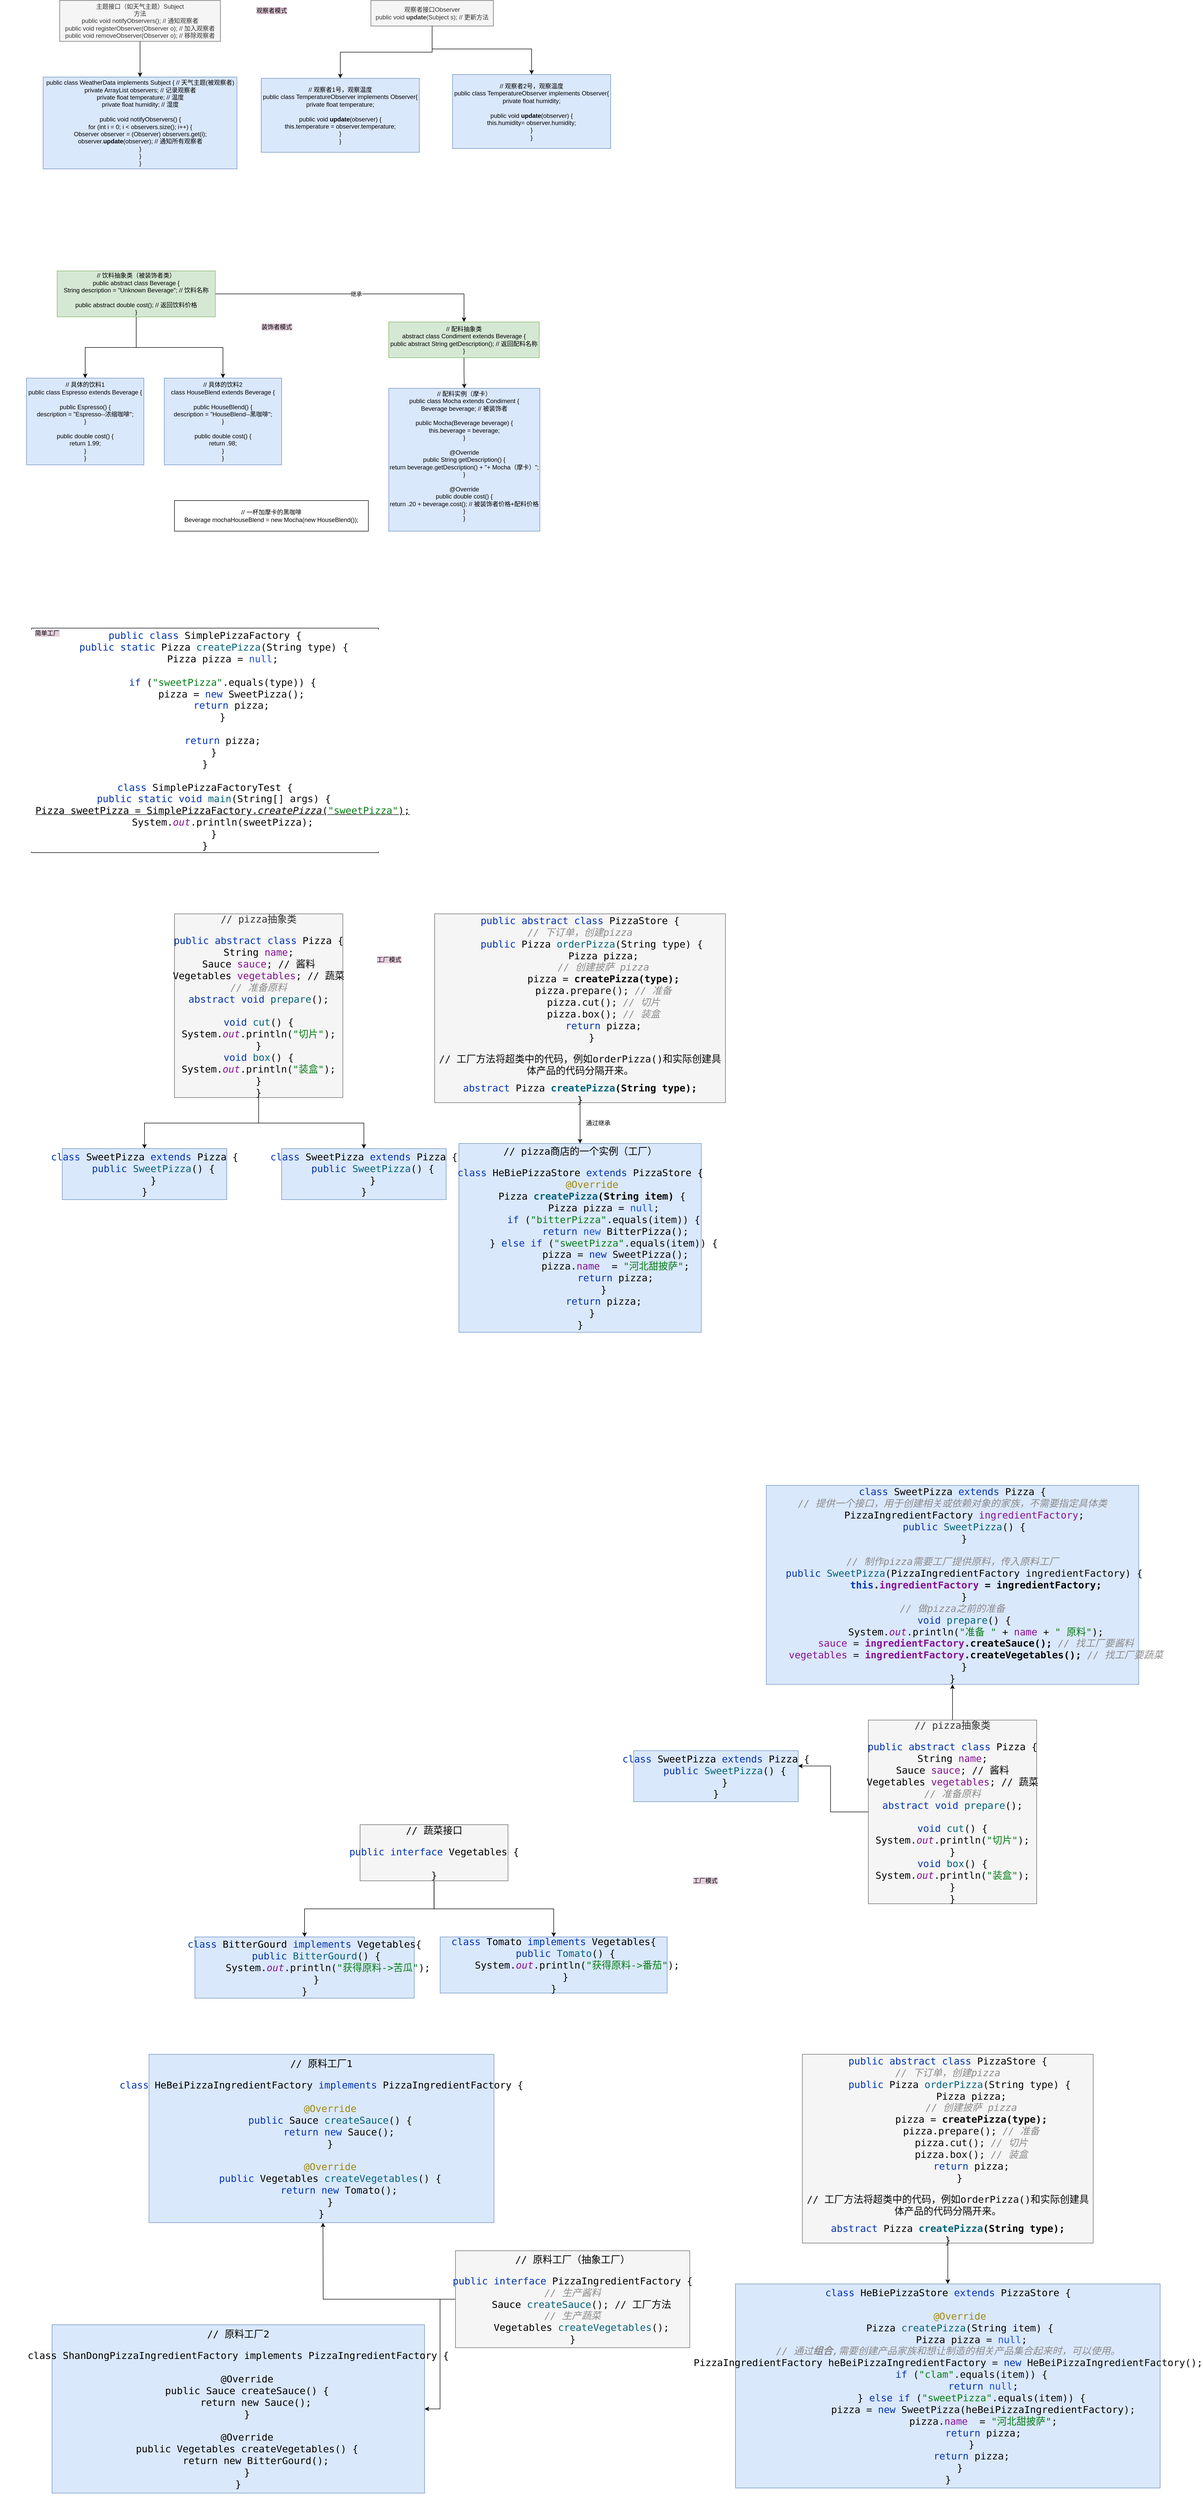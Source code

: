 <mxfile version="14.4.3" type="github" pages="4">
  <diagram id="jOdRxc3y8hLvE2IeVhYp" name="第 1 页">
    <mxGraphModel dx="7414" dy="4457" grid="1" gridSize="10" guides="1" tooltips="1" connect="1" arrows="1" fold="1" page="1" pageScale="1" pageWidth="1169" pageHeight="1654" math="0" shadow="0">
      <root>
        <mxCell id="0" />
        <mxCell id="1" parent="0" />
        <mxCell id="ZspF1tVyXHxtzPNl68Pt-1" value="" style="edgeStyle=orthogonalEdgeStyle;rounded=0;orthogonalLoop=1;jettySize=auto;html=1;" parent="1" source="ZspF1tVyXHxtzPNl68Pt-2" target="ZspF1tVyXHxtzPNl68Pt-3" edge="1">
          <mxGeometry relative="1" as="geometry" />
        </mxCell>
        <mxCell id="ZspF1tVyXHxtzPNl68Pt-2" value="&lt;font&gt;&lt;font style=&quot;font-size: 12px&quot;&gt;主题接口（如天气主题）Subject&lt;br&gt;方法&lt;br&gt;public void notifyObservers(); // 通知观察者&lt;br&gt;&lt;/font&gt;public void registerObserver(Observer o); // 加入观察者&lt;br&gt;public void removeObserver(Observer o); // 移除观察者&lt;br&gt;&lt;/font&gt;" style="whiteSpace=wrap;html=1;fillColor=#f5f5f5;strokeColor=#666666;fontColor=#333333;" parent="1" vertex="1">
          <mxGeometry x="65" y="10" width="315" height="80" as="geometry" />
        </mxCell>
        <mxCell id="ZspF1tVyXHxtzPNl68Pt-3" value="public class WeatherData implements Subject { // 天气主题(被观察者)&lt;br&gt;&lt;div&gt;private ArrayList observers; // 记录观察者&lt;/div&gt;&lt;div&gt;&lt;span&gt; &lt;/span&gt;private float temperature; // 温度&lt;/div&gt;&lt;div&gt;&lt;span&gt; &lt;/span&gt;private float humidity; // 湿度&lt;/div&gt;&lt;div&gt;&lt;div&gt;&lt;br&gt;&lt;/div&gt;&lt;div&gt;&lt;span&gt; &lt;/span&gt;public void notifyObservers() {&lt;/div&gt;&lt;div&gt;&lt;span&gt;  &lt;/span&gt;for (int i = 0; i &amp;lt; observers.size(); i++) {&lt;/div&gt;&lt;div&gt;&lt;span&gt;   &lt;/span&gt;Observer observer = (Observer) observers.get(i);&lt;/div&gt;&lt;div&gt;&lt;span&gt;   &lt;/span&gt;observer.&lt;b&gt;update&lt;/b&gt;(&lt;span&gt;observer&lt;/span&gt;&lt;span&gt;); // 通知所有观察者&lt;/span&gt;&lt;/div&gt;&lt;div&gt;&lt;span&gt;  &lt;/span&gt;}&lt;/div&gt;&lt;div&gt;&lt;span&gt; &lt;/span&gt;}&lt;/div&gt;&lt;/div&gt;}" style="whiteSpace=wrap;html=1;fillColor=#dae8fc;strokeColor=#6c8ebf;" parent="1" vertex="1">
          <mxGeometry x="32.5" y="160" width="380" height="180" as="geometry" />
        </mxCell>
        <mxCell id="ZspF1tVyXHxtzPNl68Pt-4" value="" style="edgeStyle=orthogonalEdgeStyle;rounded=0;orthogonalLoop=1;jettySize=auto;html=1;" parent="1" source="ZspF1tVyXHxtzPNl68Pt-5" target="ZspF1tVyXHxtzPNl68Pt-6" edge="1">
          <mxGeometry relative="1" as="geometry" />
        </mxCell>
        <mxCell id="ZspF1tVyXHxtzPNl68Pt-5" value="&lt;div&gt;观察者接口Observer&lt;/div&gt;&lt;div&gt;&lt;span&gt; &lt;/span&gt;public void &lt;b&gt;update&lt;/b&gt;(Subject s); // 更新方法&lt;/div&gt;" style="whiteSpace=wrap;html=1;fillColor=#f5f5f5;strokeColor=#666666;fontColor=#333333;" parent="1" vertex="1">
          <mxGeometry x="675" y="10" width="240" height="50" as="geometry" />
        </mxCell>
        <mxCell id="ZspF1tVyXHxtzPNl68Pt-6" value="// 观察者1号，观察温度&lt;br&gt;public class TemperatureObserver&amp;nbsp;implements Observer{&lt;br&gt;&lt;div&gt;private float temperature;&lt;br&gt;&lt;/div&gt;&lt;div&gt;&lt;br&gt;&lt;/div&gt;&lt;div&gt;&lt;span&gt; &lt;/span&gt;public void &lt;b&gt;update&lt;/b&gt;(observer&lt;span&gt;) {&lt;/span&gt;&lt;/div&gt;&lt;div&gt;&lt;/div&gt;this.temperature = observer.temperature;&lt;br&gt;&lt;div&gt;&lt;span&gt; &lt;/span&gt;}&lt;/div&gt;}" style="whiteSpace=wrap;html=1;strokeColor=#6c8ebf;fillColor=#dae8fc;" parent="1" vertex="1">
          <mxGeometry x="460" y="162.5" width="310" height="145" as="geometry" />
        </mxCell>
        <mxCell id="ZspF1tVyXHxtzPNl68Pt-7" value="" style="edgeStyle=orthogonalEdgeStyle;rounded=0;orthogonalLoop=1;jettySize=auto;html=1;" parent="1" target="ZspF1tVyXHxtzPNl68Pt-8" edge="1">
          <mxGeometry relative="1" as="geometry">
            <mxPoint x="795" y="60" as="sourcePoint" />
            <Array as="points">
              <mxPoint x="795" y="105" />
              <mxPoint x="990" y="105" />
            </Array>
          </mxGeometry>
        </mxCell>
        <mxCell id="ZspF1tVyXHxtzPNl68Pt-8" value="// 观察者2号，观察温度&lt;br&gt;public class TemperatureObserver&amp;nbsp;implements Observer{&lt;br&gt;&lt;div&gt;private float humidity;&lt;br&gt;&lt;/div&gt;&lt;div&gt;&lt;br&gt;&lt;/div&gt;&lt;div&gt;&lt;span&gt; &lt;/span&gt;public void &lt;b&gt;update&lt;/b&gt;(observer&lt;span&gt;) {&lt;/span&gt;&lt;/div&gt;&lt;div&gt;&lt;/div&gt;this.humidity= observer.humidity;&lt;br&gt;&lt;div&gt;&lt;span&gt; &lt;/span&gt;}&lt;/div&gt;}" style="whiteSpace=wrap;html=1;strokeColor=#6c8ebf;fillColor=#dae8fc;" parent="1" vertex="1">
          <mxGeometry x="835" y="155" width="310" height="145" as="geometry" />
        </mxCell>
        <mxCell id="ZspF1tVyXHxtzPNl68Pt-11" value="&lt;span style=&quot;background-color: rgb(230 , 208 , 222)&quot;&gt;观察者模式&lt;/span&gt;" style="text;html=1;align=center;verticalAlign=middle;resizable=0;points=[];autosize=1;rotation=0;" parent="1" vertex="1">
          <mxGeometry x="440" y="20" width="80" height="20" as="geometry" />
        </mxCell>
        <mxCell id="ZspF1tVyXHxtzPNl68Pt-14" value="" style="edgeStyle=orthogonalEdgeStyle;rounded=0;orthogonalLoop=1;jettySize=auto;html=1;" parent="1" source="ZspF1tVyXHxtzPNl68Pt-12" target="ZspF1tVyXHxtzPNl68Pt-13" edge="1">
          <mxGeometry relative="1" as="geometry" />
        </mxCell>
        <mxCell id="ZspF1tVyXHxtzPNl68Pt-15" value="继承" style="edgeLabel;html=1;align=center;verticalAlign=middle;resizable=0;points=[];" parent="ZspF1tVyXHxtzPNl68Pt-14" vertex="1" connectable="0">
          <mxGeometry x="0.015" y="4" relative="1" as="geometry">
            <mxPoint y="4" as="offset" />
          </mxGeometry>
        </mxCell>
        <mxCell id="ZspF1tVyXHxtzPNl68Pt-17" value="" style="edgeStyle=orthogonalEdgeStyle;rounded=0;orthogonalLoop=1;jettySize=auto;html=1;" parent="1" source="ZspF1tVyXHxtzPNl68Pt-12" target="ZspF1tVyXHxtzPNl68Pt-16" edge="1">
          <mxGeometry relative="1" as="geometry" />
        </mxCell>
        <mxCell id="ZspF1tVyXHxtzPNl68Pt-12" value="&lt;div&gt;// 饮料抽象类（被装饰者类）&lt;/div&gt;&lt;div&gt;public abstract class Beverage {&lt;/div&gt;&lt;div&gt;&lt;span&gt; &lt;/span&gt;String description = &quot;Unknown Beverage&quot;; // 饮料名称&lt;/div&gt;&lt;div&gt;&lt;br&gt;&lt;/div&gt;&lt;div&gt;&lt;span&gt; &lt;/span&gt;public abstract double cost(); // 返回饮料价格&lt;/div&gt;&lt;div&gt;}&lt;/div&gt;" style="whiteSpace=wrap;html=1;fillColor=#d5e8d4;strokeColor=#82b366;" parent="1" vertex="1">
          <mxGeometry x="60" y="540" width="310" height="90" as="geometry" />
        </mxCell>
        <mxCell id="ZspF1tVyXHxtzPNl68Pt-24" value="" style="edgeStyle=orthogonalEdgeStyle;rounded=0;orthogonalLoop=1;jettySize=auto;html=1;" parent="1" source="ZspF1tVyXHxtzPNl68Pt-13" target="ZspF1tVyXHxtzPNl68Pt-23" edge="1">
          <mxGeometry relative="1" as="geometry" />
        </mxCell>
        <mxCell id="ZspF1tVyXHxtzPNl68Pt-13" value="// 配料抽象类&lt;br&gt;abstract class Condiment extends Beverage {&lt;div&gt;&lt;span&gt;public abstract String getDescription(); // 返回配料名称&lt;/span&gt;&lt;br&gt;&lt;/div&gt;&lt;div&gt;}&lt;/div&gt;" style="whiteSpace=wrap;html=1;strokeColor=#82b366;fillColor=#d5e8d4;" parent="1" vertex="1">
          <mxGeometry x="710" y="640" width="295" height="70" as="geometry" />
        </mxCell>
        <mxCell id="ZspF1tVyXHxtzPNl68Pt-16" value="&lt;div&gt;// 具体的饮料1&lt;/div&gt;&lt;div&gt;public class Espresso extends Beverage {&lt;/div&gt;&lt;div&gt;&lt;br&gt;&lt;/div&gt;&lt;div&gt;&lt;span&gt; &lt;/span&gt;public Espresso() {&lt;/div&gt;&lt;div&gt;&lt;span&gt;  &lt;/span&gt;description = &quot;Espresso--浓缩咖啡&quot;;&lt;/div&gt;&lt;div&gt;&lt;span&gt; &lt;/span&gt;}&lt;/div&gt;&lt;div&gt;&lt;br&gt;&lt;/div&gt;&lt;div&gt;&lt;span&gt; &lt;/span&gt;public double cost() {&lt;/div&gt;&lt;div&gt;&lt;span&gt;  &lt;/span&gt;return 1.99;&lt;/div&gt;&lt;div&gt;&lt;span&gt; &lt;/span&gt;}&lt;/div&gt;&lt;div&gt;}&lt;/div&gt;" style="whiteSpace=wrap;html=1;strokeColor=#6c8ebf;fillColor=#dae8fc;" parent="1" vertex="1">
          <mxGeometry y="750" width="230" height="170" as="geometry" />
        </mxCell>
        <mxCell id="ZspF1tVyXHxtzPNl68Pt-21" value="" style="edgeStyle=orthogonalEdgeStyle;rounded=0;orthogonalLoop=1;jettySize=auto;html=1;" parent="1" target="ZspF1tVyXHxtzPNl68Pt-22" edge="1">
          <mxGeometry relative="1" as="geometry">
            <mxPoint x="200" y="690" as="sourcePoint" />
            <Array as="points">
              <mxPoint x="385" y="690" />
            </Array>
          </mxGeometry>
        </mxCell>
        <mxCell id="ZspF1tVyXHxtzPNl68Pt-22" value="&lt;div&gt;// 具体的饮料2&lt;/div&gt;&lt;div&gt;class HouseBlend extends Beverage {&lt;/div&gt;&lt;div&gt;&lt;br&gt;&lt;/div&gt;&lt;div&gt;&lt;span&gt; &lt;/span&gt;public HouseBlend() {&lt;/div&gt;&lt;div&gt;&lt;span&gt;  &lt;/span&gt;description = &quot;HouseBlend--黑咖啡&quot;;&lt;/div&gt;&lt;div&gt;&lt;span&gt; &lt;/span&gt;}&lt;/div&gt;&lt;div&gt;&lt;br&gt;&lt;/div&gt;&lt;div&gt;&lt;span&gt; &lt;/span&gt;public double cost() {&lt;/div&gt;&lt;div&gt;&lt;span&gt;  &lt;/span&gt;return .98;&lt;/div&gt;&lt;div&gt;&lt;span&gt; &lt;/span&gt;}&lt;/div&gt;&lt;div&gt;}&lt;/div&gt;" style="whiteSpace=wrap;html=1;strokeColor=#6c8ebf;fillColor=#dae8fc;" parent="1" vertex="1">
          <mxGeometry x="270" y="750" width="230" height="170" as="geometry" />
        </mxCell>
        <mxCell id="ZspF1tVyXHxtzPNl68Pt-23" value="&lt;div&gt;// 配料实例（摩卡）&lt;/div&gt;&lt;div&gt;public class Mocha extends Condiment {&lt;/div&gt;&lt;div&gt;&lt;span&gt; &lt;/span&gt;Beverage beverage; // 被装饰者&lt;/div&gt;&lt;div&gt;&lt;br&gt;&lt;/div&gt;&lt;div&gt;&lt;span&gt; &lt;/span&gt;public Mocha(Beverage beverage) {&lt;/div&gt;&lt;div&gt;&lt;span&gt;  &lt;/span&gt;this.beverage = beverage;&lt;/div&gt;&lt;div&gt;&lt;span&gt; &lt;/span&gt;}&lt;/div&gt;&lt;div&gt;&lt;br&gt;&lt;/div&gt;&lt;div&gt;&lt;span&gt; &lt;/span&gt;@Override&lt;/div&gt;&lt;div&gt;&lt;span&gt; &lt;/span&gt;public String getDescription() {&lt;/div&gt;&lt;div&gt;&lt;span&gt;  &lt;/span&gt;return beverage.getDescription() + &quot;+ Mocha（摩卡）&quot;;&lt;/div&gt;&lt;div&gt;&lt;span&gt; &lt;/span&gt;}&lt;/div&gt;&lt;div&gt;&lt;br&gt;&lt;/div&gt;&lt;div&gt;&lt;span&gt; &lt;/span&gt;@Override&lt;/div&gt;&lt;div&gt;&lt;span&gt; &lt;/span&gt;public double cost() {&lt;/div&gt;&lt;div&gt;&lt;span&gt;  &lt;/span&gt;return .20 + beverage.cost(); // 被装饰者价格+配料价格&lt;/div&gt;&lt;div&gt;&lt;span&gt; &lt;/span&gt;}&lt;/div&gt;&lt;div&gt;}&lt;/div&gt;&lt;div&gt;&lt;br&gt;&lt;/div&gt;" style="whiteSpace=wrap;html=1;strokeColor=#6c8ebf;fillColor=#dae8fc;" parent="1" vertex="1">
          <mxGeometry x="710" y="770" width="296.25" height="280" as="geometry" />
        </mxCell>
        <mxCell id="ZspF1tVyXHxtzPNl68Pt-25" value="// 一杯加摩卡的黑咖啡&lt;br&gt;Beverage mochaHouseBlend = new Mocha(new HouseBlend());&lt;br&gt;" style="whiteSpace=wrap;html=1;" parent="1" vertex="1">
          <mxGeometry x="290" y="990" width="380" height="60" as="geometry" />
        </mxCell>
        <mxCell id="ZspF1tVyXHxtzPNl68Pt-26" value="&lt;span style=&quot;background-color: rgb(230 , 208 , 222)&quot;&gt;装饰者模式&lt;/span&gt;" style="text;html=1;align=center;verticalAlign=middle;resizable=0;points=[];autosize=1;" parent="1" vertex="1">
          <mxGeometry x="450" y="640" width="80" height="20" as="geometry" />
        </mxCell>
        <mxCell id="_SmU_SJM2l_Ir7GUlWSc-1" value="&lt;pre style=&quot;background-color: #ffffff ; color: #080808 ; font-family: &amp;#34;宋体&amp;#34; , monospace ; font-size: 14.3pt&quot;&gt;&lt;span style=&quot;color: #0033b3&quot;&gt;public class &lt;/span&gt;&lt;span style=&quot;color: #000000&quot;&gt;SimplePizzaFactory &lt;/span&gt;{&lt;br&gt;   &lt;span style=&quot;color: #0033b3&quot;&gt;public static &lt;/span&gt;&lt;span style=&quot;color: #000000&quot;&gt;Pizza &lt;/span&gt;&lt;span style=&quot;color: #00627a&quot;&gt;createPizza&lt;/span&gt;(&lt;span style=&quot;color: #000000&quot;&gt;String &lt;/span&gt;type) {&lt;br&gt;      &lt;span style=&quot;color: #000000&quot;&gt;Pizza &lt;/span&gt;pizza = &lt;span style=&quot;color: #1750eb&quot;&gt;null&lt;/span&gt;;&lt;br&gt;&lt;br&gt;      &lt;span style=&quot;color: #0033b3&quot;&gt;if &lt;/span&gt;(&lt;span style=&quot;color: #067d17&quot;&gt;&quot;sweetPizza&quot;&lt;/span&gt;.equals(type)) {&lt;br&gt;         pizza = &lt;span style=&quot;color: #0033b3&quot;&gt;new &lt;/span&gt;SweetPizza();&lt;br&gt;         &lt;span style=&quot;color: #0033b3&quot;&gt;return &lt;/span&gt;pizza;&lt;br&gt;      }&lt;br&gt;&lt;br&gt;      &lt;span style=&quot;color: #0033b3&quot;&gt;return &lt;/span&gt;pizza;&lt;br&gt;   }&lt;br&gt;}&lt;br&gt;&lt;br&gt;&lt;span style=&quot;color: #0033b3&quot;&gt;class &lt;/span&gt;&lt;span style=&quot;color: #000000&quot;&gt;SimplePizzaFactoryTest &lt;/span&gt;{&lt;br&gt;   &lt;span style=&quot;color: #0033b3&quot;&gt;public static void &lt;/span&gt;&lt;span style=&quot;color: #00627a&quot;&gt;main&lt;/span&gt;(&lt;span style=&quot;color: #000000&quot;&gt;String&lt;/span&gt;[] args) {&lt;br&gt;      &lt;u&gt;&lt;span style=&quot;color: #000000&quot;&gt;Pizza sweetPizza &lt;/span&gt;= &lt;span style=&quot;color: #000000&quot;&gt;SimplePizzaFactory&lt;/span&gt;.&lt;span style=&quot;font-style: italic&quot;&gt;createPizza&lt;/span&gt;(&lt;span style=&quot;color: #067d17&quot;&gt;&quot;sweetPizza&quot;&lt;/span&gt;);&lt;/u&gt;&lt;br&gt;      &lt;span style=&quot;color: #000000&quot;&gt;System&lt;/span&gt;.&lt;span style=&quot;color: #871094 ; font-style: italic&quot;&gt;out&lt;/span&gt;.println(&lt;span style=&quot;color: #000000&quot;&gt;sweetPizza&lt;/span&gt;);&lt;br&gt;   }&lt;br&gt;}&lt;br&gt;&lt;/pre&gt;" style="whiteSpace=wrap;html=1;" parent="1" vertex="1">
          <mxGeometry x="10" y="1240" width="680" height="440" as="geometry" />
        </mxCell>
        <mxCell id="_SmU_SJM2l_Ir7GUlWSc-2" value="&lt;span style=&quot;background-color: rgb(230 , 208 , 222)&quot;&gt;简单工厂&lt;/span&gt;" style="text;html=1;align=center;verticalAlign=middle;resizable=0;points=[];autosize=1;" parent="1" vertex="1">
          <mxGeometry x="10" y="1240" width="60" height="20" as="geometry" />
        </mxCell>
        <mxCell id="tWBUa59P9CpGWSd2VnRZ-10" value="" style="edgeStyle=orthogonalEdgeStyle;rounded=0;orthogonalLoop=1;jettySize=auto;html=1;fontColor=#000000;" parent="1" source="_SmU_SJM2l_Ir7GUlWSc-3" target="tWBUa59P9CpGWSd2VnRZ-9" edge="1">
          <mxGeometry relative="1" as="geometry" />
        </mxCell>
        <mxCell id="_SmU_SJM2l_Ir7GUlWSc-3" value="&lt;pre style=&quot;font-size: 14.3pt&quot;&gt;&lt;span&gt;// pizza抽象类&lt;/span&gt;&lt;/pre&gt;&lt;pre style=&quot;color: rgb(8 , 8 , 8) ; font-family: , monospace ; font-size: 14.3pt&quot;&gt;&lt;span&gt;&lt;span style=&quot;color: rgb(0 , 51 , 179)&quot;&gt;public abstract class &lt;/span&gt;&lt;span style=&quot;color: rgb(0 , 0 , 0)&quot;&gt;Pizza &lt;/span&gt;{&lt;br&gt;&lt;span style=&quot;color: rgb(0 , 0 , 0)&quot;&gt;String &lt;/span&gt;&lt;span style=&quot;color: rgb(135 , 16 , 148)&quot;&gt;name&lt;/span&gt;;&lt;br&gt;&lt;span style=&quot;color: rgb(0 , 0 , 0)&quot;&gt;Sauce &lt;/span&gt;&lt;span style=&quot;color: rgb(135 , 16 , 148)&quot;&gt;sauce&lt;/span&gt;; // 酱料&lt;br&gt;&lt;span style=&quot;color: rgb(0 , 0 , 0)&quot;&gt;Vegetables &lt;/span&gt;&lt;span style=&quot;color: rgb(135 , 16 , 148)&quot;&gt;vegetables&lt;/span&gt;; // 蔬菜&lt;br&gt;&lt;span style=&quot;color: rgb(140 , 140 , 140) ; font-style: italic&quot;&gt;// 准备&lt;/span&gt;&lt;span style=&quot;color: rgb(140 , 140 , 140) ; font-style: italic&quot;&gt;原料&lt;/span&gt;&lt;span style=&quot;color: rgb(140 , 140 , 140) ; font-style: italic&quot;&gt;&lt;br&gt;&lt;/span&gt;&lt;span style=&quot;color: rgb(0 , 51 , 179)&quot;&gt;abstract void &lt;/span&gt;&lt;span style=&quot;color: rgb(0 , 98 , 122)&quot;&gt;prepare&lt;/span&gt;();&lt;br&gt;&lt;br&gt;&lt;span style=&quot;color: rgb(0 , 51 , 179)&quot;&gt;void &lt;/span&gt;&lt;span style=&quot;color: rgb(0 , 98 , 122)&quot;&gt;cut&lt;/span&gt;() {&lt;br&gt;&lt;span style=&quot;color: rgb(0 , 0 , 0)&quot;&gt;System&lt;/span&gt;.&lt;span style=&quot;color: rgb(135 , 16 , 148) ; font-style: italic&quot;&gt;out&lt;/span&gt;.println(&lt;span style=&quot;color: rgb(6 , 125 , 23)&quot;&gt;&quot;切片&quot;&lt;/span&gt;);&lt;br&gt;}&lt;br&gt;&lt;span style=&quot;color: rgb(0 , 51 , 179)&quot;&gt;void &lt;/span&gt;&lt;span style=&quot;color: rgb(0 , 98 , 122)&quot;&gt;box&lt;/span&gt;() {&lt;br&gt;&lt;span style=&quot;color: rgb(0 , 0 , 0)&quot;&gt;System&lt;/span&gt;.&lt;span style=&quot;color: rgb(135 , 16 , 148) ; font-style: italic&quot;&gt;out&lt;/span&gt;.println(&lt;span style=&quot;color: rgb(6 , 125 , 23)&quot;&gt;&quot;装盒&quot;&lt;/span&gt;);&lt;br&gt;}&lt;br&gt;}&lt;/span&gt;&lt;/pre&gt;" style="whiteSpace=wrap;html=1;fontColor=#333333;fillColor=#f5f5f5;strokeColor=#666666;labelBackgroundColor=none;" parent="1" vertex="1">
          <mxGeometry x="290" y="1800" width="330" height="360" as="geometry" />
        </mxCell>
        <mxCell id="tWBUa59P9CpGWSd2VnRZ-8" value="" style="edgeStyle=orthogonalEdgeStyle;rounded=0;orthogonalLoop=1;jettySize=auto;html=1;fontColor=#000000;" parent="1" source="tWBUa59P9CpGWSd2VnRZ-3" target="tWBUa59P9CpGWSd2VnRZ-7" edge="1">
          <mxGeometry relative="1" as="geometry" />
        </mxCell>
        <mxCell id="tWBUa59P9CpGWSd2VnRZ-3" value="&lt;pre style=&quot;color: rgb(8 , 8 , 8) ; font-family: , monospace ; font-size: 14.3pt&quot;&gt;&lt;span style=&quot;color: rgb(0 , 51 , 179) ; line-height: 100%&quot;&gt;public abstract class &lt;/span&gt;&lt;span style=&quot;color: rgb(0 , 0 , 0)&quot;&gt;PizzaStore &lt;/span&gt;{&lt;br&gt;&lt;span style=&quot;color: rgb(140 , 140 , 140) ; font-style: italic&quot;&gt;// 下订单，创建pizza&lt;/span&gt;&lt;span style=&quot;color: rgb(140 , 140 , 140) ; font-style: italic&quot;&gt;&lt;br&gt;&lt;/span&gt;&lt;span style=&quot;color: rgb(140 , 140 , 140) ; font-style: italic&quot;&gt;    &lt;/span&gt;&lt;span style=&quot;color: rgb(0 , 51 , 179)&quot;&gt;public &lt;/span&gt;&lt;span style=&quot;color: rgb(0 , 0 , 0)&quot;&gt;Pizza &lt;/span&gt;&lt;span style=&quot;color: rgb(0 , 98 , 122)&quot;&gt;orderPizza&lt;/span&gt;(&lt;span style=&quot;color: rgb(0 , 0 , 0)&quot;&gt;String &lt;/span&gt;type) {&lt;br&gt;        &lt;span style=&quot;color: rgb(0 , 0 , 0)&quot;&gt;Pizza pizza&lt;/span&gt;;&lt;br&gt;        &lt;span style=&quot;color: rgb(140 , 140 , 140) ; font-style: italic&quot;&gt;// 创建披萨 pizza&lt;br&gt;&lt;/span&gt;&lt;span style=&quot;color: rgb(140 , 140 , 140) ; font-style: italic&quot;&gt;        &lt;/span&gt;&lt;span style=&quot;color: rgb(0 , 0 , 0)&quot;&gt;pizza &lt;/span&gt;= &lt;b&gt;createPizza(type);&lt;/b&gt;&lt;br&gt;        &lt;span style=&quot;color: rgb(0 , 0 , 0)&quot;&gt;pizza&lt;/span&gt;.prepare(); &lt;span style=&quot;color: rgb(140 , 140 , 140) ; font-style: italic&quot;&gt;// 准备&lt;br&gt;&lt;/span&gt;&lt;span style=&quot;color: rgb(140 , 140 , 140) ; font-style: italic&quot;&gt;        &lt;/span&gt;&lt;span style=&quot;color: rgb(0 , 0 , 0)&quot;&gt;pizza&lt;/span&gt;.cut(); &lt;span style=&quot;color: rgb(140 , 140 , 140) ; font-style: italic&quot;&gt;// 切片&lt;br&gt;&lt;/span&gt;&lt;span style=&quot;color: rgb(140 , 140 , 140) ; font-style: italic&quot;&gt;        &lt;/span&gt;&lt;span style=&quot;color: rgb(0 , 0 , 0)&quot;&gt;pizza&lt;/span&gt;.box(); &lt;span style=&quot;color: rgb(140 , 140 , 140) ; font-style: italic&quot;&gt;// 装盒&lt;br&gt;&lt;/span&gt;&lt;span style=&quot;color: rgb(140 , 140 , 140) ; font-style: italic&quot;&gt;        &lt;/span&gt;&lt;span style=&quot;color: rgb(0 , 51 , 179)&quot;&gt;return &lt;/span&gt;&lt;span style=&quot;color: rgb(0 , 0 , 0)&quot;&gt;pizza&lt;/span&gt;;&lt;br&gt;    }&lt;/pre&gt;&lt;pre&gt;&lt;font color=&quot;#080808&quot;&gt;&lt;span style=&quot;font-size: 14.3pt&quot;&gt;// &lt;/span&gt;&lt;span style=&quot;font-size: 19.067px&quot;&gt;工厂方法将超类中的代码，例如orderPizza()和实际创建具&lt;br/&gt;体产品的代码分隔开来。&lt;/span&gt;&lt;/font&gt;&lt;/pre&gt;&lt;pre&gt;&lt;span style=&quot;font-size: 14.3pt ; color: rgb(0 , 51 , 179)&quot;&gt;abstract &lt;/span&gt;&lt;span style=&quot;font-size: 14.3pt ; color: rgb(0 , 0 , 0)&quot;&gt;Pizza &lt;/span&gt;&lt;b style=&quot;font-size: 14.3pt ; color: rgb(8 , 8 , 8)&quot;&gt;&lt;span style=&quot;color: rgb(0 , 98 , 122)&quot;&gt;createPizza&lt;/span&gt;(&lt;span style=&quot;color: rgb(0 , 0 , 0)&quot;&gt;String &lt;/span&gt;type);&lt;/b&gt;&lt;font color=&quot;#080808&quot; style=&quot;font-size: 14.3pt&quot;&gt;&lt;br&gt;}&lt;/font&gt;&lt;/pre&gt;" style="whiteSpace=wrap;html=1;labelBackgroundColor=none;strokeColor=#666666;fillColor=#f5f5f5;fontColor=#333333;" parent="1" vertex="1">
          <mxGeometry x="800" y="1800" width="570" height="370" as="geometry" />
        </mxCell>
        <mxCell id="tWBUa59P9CpGWSd2VnRZ-7" value="&lt;pre style=&quot;font-size: 14.3pt&quot;&gt;&lt;pre style=&quot;color: rgb(0 , 0 , 0) ; font-size: 14.3pt&quot;&gt;// pizza商店的一个实例（工厂）&lt;/pre&gt;&lt;pre style=&quot;font-size: 14.3pt&quot;&gt;&lt;span style=&quot;color: rgb(0 , 51 , 179)&quot;&gt;class &lt;/span&gt;&lt;span style=&quot;color: rgb(0 , 0 , 0)&quot;&gt;HeBiePizzaStore &lt;/span&gt;&lt;span style=&quot;color: rgb(0 , 51 , 179)&quot;&gt;extends &lt;/span&gt;&lt;span style=&quot;color: rgb(0 , 0 , 0)&quot;&gt;PizzaStore &lt;/span&gt;&lt;font color=&quot;#080808&quot;&gt;{&lt;br&gt;    &lt;/font&gt;&lt;span style=&quot;color: rgb(158 , 136 , 13)&quot;&gt;@Override&lt;br&gt;&lt;/span&gt;&lt;span style=&quot;color: rgb(158 , 136 , 13)&quot;&gt;    &lt;/span&gt;&lt;span style=&quot;color: rgb(0 , 0 , 0)&quot;&gt;Pizza &lt;/span&gt;&lt;b&gt;&lt;span style=&quot;color: rgb(0 , 98 , 122)&quot;&gt;createPizza&lt;/span&gt;&lt;font color=&quot;#080808&quot;&gt;(&lt;/font&gt;&lt;span style=&quot;color: rgb(0 , 0 , 0)&quot;&gt;String &lt;/span&gt;&lt;/b&gt;&lt;font color=&quot;#080808&quot;&gt;&lt;b&gt;item)&lt;/b&gt; {&lt;br&gt;        &lt;/font&gt;&lt;span style=&quot;color: rgb(0 , 0 , 0)&quot;&gt;Pizza &lt;/span&gt;&lt;font color=&quot;#080808&quot;&gt;pizza = &lt;/font&gt;&lt;span style=&quot;color: rgb(23 , 80 , 235)&quot;&gt;null&lt;/span&gt;&lt;font color=&quot;#080808&quot;&gt;;&lt;/font&gt;&lt;span style=&quot;color: rgb(140 , 140 , 140) ; font-style: italic&quot;&gt;&lt;br&gt;&lt;/span&gt;&lt;span style=&quot;color: rgb(140 , 140 , 140) ; font-style: italic&quot;&gt;        &lt;/span&gt;&lt;span style=&quot;color: rgb(0 , 51 , 179)&quot;&gt;if &lt;/span&gt;&lt;font color=&quot;#080808&quot;&gt;(&lt;/font&gt;&lt;span style=&quot;color: rgb(6 , 125 , 23)&quot;&gt;&quot;bitterPizza&quot;&lt;/span&gt;&lt;font color=&quot;#080808&quot;&gt;.equals(item)) {&lt;br&gt;            &lt;/font&gt;&lt;span style=&quot;color: rgb(0 , 51 , 179)&quot;&gt;return &lt;/span&gt;&lt;span style=&quot;color: rgb(23 , 80 , 235)&quot;&gt;new &lt;/span&gt;BitterPizza()&lt;font color=&quot;#080808&quot;&gt;;&lt;br&gt;        } &lt;/font&gt;&lt;span style=&quot;color: rgb(0 , 51 , 179)&quot;&gt;else if &lt;/span&gt;&lt;font color=&quot;#080808&quot;&gt;(&lt;/font&gt;&lt;span style=&quot;color: rgb(6 , 125 , 23)&quot;&gt;&quot;sweetPizza&quot;&lt;/span&gt;&lt;font color=&quot;#080808&quot;&gt;.equals(item)) {&lt;/font&gt;&lt;span style=&quot;color: rgb(140 , 140 , 140) ; font-style: italic&quot;&gt;&lt;br&gt;&lt;/span&gt;&lt;span style=&quot;color: rgb(140 , 140 , 140) ; font-style: italic&quot;&gt;            &lt;/span&gt;&lt;font color=&quot;#080808&quot;&gt;pizza = &lt;/font&gt;&lt;span style=&quot;color: rgb(0 , 51 , 179)&quot;&gt;new &lt;/span&gt;&lt;font color=&quot;#080808&quot;&gt;SweetPizza();&lt;br&gt;            pizza.&lt;/font&gt;&lt;span style=&quot;color: rgb(135 , 16 , 148)&quot;&gt;name  &lt;/span&gt;&lt;font color=&quot;#080808&quot;&gt;= &lt;/font&gt;&lt;span style=&quot;color: rgb(6 , 125 , 23)&quot;&gt;&quot;河北甜披萨&quot;&lt;/span&gt;&lt;font color=&quot;#080808&quot;&gt;;&lt;br&gt;            &lt;/font&gt;&lt;span style=&quot;color: rgb(0 , 51 , 179)&quot;&gt;return &lt;/span&gt;&lt;font color=&quot;#080808&quot;&gt;pizza;&lt;br&gt;        }&lt;br&gt;        &lt;/font&gt;&lt;span style=&quot;color: rgb(0 , 51 , 179)&quot;&gt;return &lt;/span&gt;&lt;font color=&quot;#080808&quot;&gt;pizza;&lt;br&gt;    }&lt;br&gt;}&lt;/font&gt;&lt;/pre&gt;&lt;/pre&gt;" style="whiteSpace=wrap;html=1;labelBackgroundColor=none;strokeColor=#6c8ebf;fillColor=#dae8fc;" parent="1" vertex="1">
          <mxGeometry x="847.5" y="2250" width="475" height="370" as="geometry" />
        </mxCell>
        <mxCell id="tWBUa59P9CpGWSd2VnRZ-9" value="&lt;pre style=&quot;color: rgb(0 , 0 , 0) ; font-size: 14.3pt&quot;&gt;&lt;pre style=&quot;color: rgb(8 , 8 , 8) ; font-family: , monospace ; font-size: 14.3pt&quot;&gt;&lt;span style=&quot;color: rgb(0 , 51 , 179)&quot;&gt;class &lt;/span&gt;&lt;span style=&quot;color: rgb(0 , 0 , 0)&quot;&gt;SweetPizza &lt;/span&gt;&lt;span style=&quot;color: rgb(0 , 51 , 179)&quot;&gt;extends &lt;/span&gt;&lt;span style=&quot;color: rgb(0 , 0 , 0)&quot;&gt;Pizza &lt;/span&gt;{&lt;br&gt;   &lt;span style=&quot;color: rgb(0 , 51 , 179)&quot;&gt;public &lt;/span&gt;&lt;span style=&quot;color: rgb(0 , 98 , 122)&quot;&gt;SweetPizza&lt;/span&gt;() {&lt;br&gt;   }&lt;br&gt;}&lt;/pre&gt;&lt;/pre&gt;" style="whiteSpace=wrap;html=1;strokeColor=#6c8ebf;fillColor=#dae8fc;" parent="1" vertex="1">
          <mxGeometry x="70" y="2260" width="322.5" height="100" as="geometry" />
        </mxCell>
        <mxCell id="tWBUa59P9CpGWSd2VnRZ-11" value="" style="edgeStyle=orthogonalEdgeStyle;rounded=0;orthogonalLoop=1;jettySize=auto;html=1;fontColor=#000000;exitX=0.5;exitY=1;exitDx=0;exitDy=0;" parent="1" source="_SmU_SJM2l_Ir7GUlWSc-3" target="tWBUa59P9CpGWSd2VnRZ-12" edge="1">
          <mxGeometry relative="1" as="geometry">
            <mxPoint x="905" y="2160" as="sourcePoint" />
          </mxGeometry>
        </mxCell>
        <mxCell id="tWBUa59P9CpGWSd2VnRZ-12" value="&lt;pre style=&quot;color: rgb(0 , 0 , 0) ; font-size: 14.3pt&quot;&gt;&lt;pre style=&quot;color: rgb(8 , 8 , 8) ; font-family: , monospace ; font-size: 14.3pt&quot;&gt;&lt;span style=&quot;color: rgb(0 , 51 , 179)&quot;&gt;class &lt;/span&gt;&lt;span style=&quot;color: rgb(0 , 0 , 0)&quot;&gt;SweetPizza &lt;/span&gt;&lt;span style=&quot;color: rgb(0 , 51 , 179)&quot;&gt;extends &lt;/span&gt;&lt;span style=&quot;color: rgb(0 , 0 , 0)&quot;&gt;Pizza &lt;/span&gt;{&lt;br&gt;   &lt;span style=&quot;color: rgb(0 , 51 , 179)&quot;&gt;public &lt;/span&gt;&lt;span style=&quot;color: rgb(0 , 98 , 122)&quot;&gt;SweetPizza&lt;/span&gt;() {&lt;br&gt;   }&lt;br&gt;}&lt;/pre&gt;&lt;/pre&gt;" style="whiteSpace=wrap;html=1;strokeColor=#6c8ebf;fillColor=#dae8fc;" parent="1" vertex="1">
          <mxGeometry x="500" y="2260" width="322.5" height="100" as="geometry" />
        </mxCell>
        <mxCell id="Muf0HXbSwC3--iwoaJTh-1" value="&lt;span style=&quot;background-color: rgb(230 , 208 , 222)&quot;&gt;工厂模式&lt;/span&gt;" style="text;html=1;align=center;verticalAlign=middle;resizable=0;points=[];autosize=1;fontColor=#000000;" parent="1" vertex="1">
          <mxGeometry x="680" y="1880" width="60" height="20" as="geometry" />
        </mxCell>
        <mxCell id="Muf0HXbSwC3--iwoaJTh-30" value="" style="edgeStyle=orthogonalEdgeStyle;rounded=0;orthogonalLoop=1;jettySize=auto;html=1;fontColor=#000000;" parent="1" source="Muf0HXbSwC3--iwoaJTh-31" target="Muf0HXbSwC3--iwoaJTh-35" edge="1">
          <mxGeometry relative="1" as="geometry" />
        </mxCell>
        <mxCell id="Muf0HXbSwC3--iwoaJTh-31" value="&lt;pre style=&quot;font-size: 14.3pt&quot;&gt;&lt;span&gt;// pizza抽象类&lt;/span&gt;&lt;/pre&gt;&lt;pre style=&quot;color: rgb(8 , 8 , 8) ; font-family: , monospace ; font-size: 14.3pt&quot;&gt;&lt;span&gt;&lt;span style=&quot;color: rgb(0 , 51 , 179)&quot;&gt;public abstract class &lt;/span&gt;&lt;span style=&quot;color: rgb(0 , 0 , 0)&quot;&gt;Pizza &lt;/span&gt;{&lt;br&gt;&lt;span style=&quot;color: rgb(0 , 0 , 0)&quot;&gt;String &lt;/span&gt;&lt;span style=&quot;color: rgb(135 , 16 , 148)&quot;&gt;name&lt;/span&gt;;&lt;br&gt;&lt;span style=&quot;color: rgb(0 , 0 , 0)&quot;&gt;Sauce &lt;/span&gt;&lt;span style=&quot;color: rgb(135 , 16 , 148)&quot;&gt;sauce&lt;/span&gt;; // 酱料&lt;br&gt;&lt;span style=&quot;color: rgb(0 , 0 , 0)&quot;&gt;Vegetables &lt;/span&gt;&lt;span style=&quot;color: rgb(135 , 16 , 148)&quot;&gt;vegetables&lt;/span&gt;; // 蔬菜&lt;br&gt;&lt;span style=&quot;color: rgb(140 , 140 , 140) ; font-style: italic&quot;&gt;// 准备&lt;/span&gt;&lt;span style=&quot;color: rgb(140 , 140 , 140) ; font-style: italic&quot;&gt;原料&lt;/span&gt;&lt;span style=&quot;color: rgb(140 , 140 , 140) ; font-style: italic&quot;&gt;&lt;br&gt;&lt;/span&gt;&lt;span style=&quot;color: rgb(0 , 51 , 179)&quot;&gt;abstract void &lt;/span&gt;&lt;span style=&quot;color: rgb(0 , 98 , 122)&quot;&gt;prepare&lt;/span&gt;();&lt;br&gt;&lt;br&gt;&lt;span style=&quot;color: rgb(0 , 51 , 179)&quot;&gt;void &lt;/span&gt;&lt;span style=&quot;color: rgb(0 , 98 , 122)&quot;&gt;cut&lt;/span&gt;() {&lt;br&gt;&lt;span style=&quot;color: rgb(0 , 0 , 0)&quot;&gt;System&lt;/span&gt;.&lt;span style=&quot;color: rgb(135 , 16 , 148) ; font-style: italic&quot;&gt;out&lt;/span&gt;.println(&lt;span style=&quot;color: rgb(6 , 125 , 23)&quot;&gt;&quot;切片&quot;&lt;/span&gt;);&lt;br&gt;}&lt;br&gt;&lt;span style=&quot;color: rgb(0 , 51 , 179)&quot;&gt;void &lt;/span&gt;&lt;span style=&quot;color: rgb(0 , 98 , 122)&quot;&gt;box&lt;/span&gt;() {&lt;br&gt;&lt;span style=&quot;color: rgb(0 , 0 , 0)&quot;&gt;System&lt;/span&gt;.&lt;span style=&quot;color: rgb(135 , 16 , 148) ; font-style: italic&quot;&gt;out&lt;/span&gt;.println(&lt;span style=&quot;color: rgb(6 , 125 , 23)&quot;&gt;&quot;装盒&quot;&lt;/span&gt;);&lt;br&gt;}&lt;br&gt;}&lt;/span&gt;&lt;/pre&gt;" style="whiteSpace=wrap;html=1;fontColor=#333333;fillColor=#f5f5f5;strokeColor=#666666;labelBackgroundColor=none;" parent="1" vertex="1">
          <mxGeometry x="1650" y="3380" width="330" height="360" as="geometry" />
        </mxCell>
        <mxCell id="Muf0HXbSwC3--iwoaJTh-32" value="" style="edgeStyle=orthogonalEdgeStyle;rounded=0;orthogonalLoop=1;jettySize=auto;html=1;fontColor=#000000;" parent="1" source="Muf0HXbSwC3--iwoaJTh-33" target="Muf0HXbSwC3--iwoaJTh-34" edge="1">
          <mxGeometry relative="1" as="geometry" />
        </mxCell>
        <mxCell id="Muf0HXbSwC3--iwoaJTh-33" value="&lt;pre style=&quot;color: rgb(8 , 8 , 8) ; font-family: , monospace ; font-size: 14.3pt&quot;&gt;&lt;span style=&quot;color: rgb(0 , 51 , 179) ; line-height: 100%&quot;&gt;public abstract class &lt;/span&gt;&lt;span style=&quot;color: rgb(0 , 0 , 0)&quot;&gt;PizzaStore &lt;/span&gt;{&lt;br&gt;&lt;span style=&quot;color: rgb(140 , 140 , 140) ; font-style: italic&quot;&gt;// 下订单，创建pizza&lt;/span&gt;&lt;span style=&quot;color: rgb(140 , 140 , 140) ; font-style: italic&quot;&gt;&lt;br&gt;&lt;/span&gt;&lt;span style=&quot;color: rgb(140 , 140 , 140) ; font-style: italic&quot;&gt;    &lt;/span&gt;&lt;span style=&quot;color: rgb(0 , 51 , 179)&quot;&gt;public &lt;/span&gt;&lt;span style=&quot;color: rgb(0 , 0 , 0)&quot;&gt;Pizza &lt;/span&gt;&lt;span style=&quot;color: rgb(0 , 98 , 122)&quot;&gt;orderPizza&lt;/span&gt;(&lt;span style=&quot;color: rgb(0 , 0 , 0)&quot;&gt;String &lt;/span&gt;type) {&lt;br&gt;        &lt;span style=&quot;color: rgb(0 , 0 , 0)&quot;&gt;Pizza pizza&lt;/span&gt;;&lt;br&gt;        &lt;span style=&quot;color: rgb(140 , 140 , 140) ; font-style: italic&quot;&gt;// 创建披萨 pizza&lt;br&gt;&lt;/span&gt;&lt;span style=&quot;color: rgb(140 , 140 , 140) ; font-style: italic&quot;&gt;        &lt;/span&gt;&lt;span style=&quot;color: rgb(0 , 0 , 0)&quot;&gt;pizza &lt;/span&gt;= &lt;b&gt;createPizza(type);&lt;/b&gt;&lt;br&gt;        &lt;span style=&quot;color: rgb(0 , 0 , 0)&quot;&gt;pizza&lt;/span&gt;.prepare(); &lt;span style=&quot;color: rgb(140 , 140 , 140) ; font-style: italic&quot;&gt;// 准备&lt;br&gt;&lt;/span&gt;&lt;span style=&quot;color: rgb(140 , 140 , 140) ; font-style: italic&quot;&gt;        &lt;/span&gt;&lt;span style=&quot;color: rgb(0 , 0 , 0)&quot;&gt;pizza&lt;/span&gt;.cut(); &lt;span style=&quot;color: rgb(140 , 140 , 140) ; font-style: italic&quot;&gt;// 切片&lt;br&gt;&lt;/span&gt;&lt;span style=&quot;color: rgb(140 , 140 , 140) ; font-style: italic&quot;&gt;        &lt;/span&gt;&lt;span style=&quot;color: rgb(0 , 0 , 0)&quot;&gt;pizza&lt;/span&gt;.box(); &lt;span style=&quot;color: rgb(140 , 140 , 140) ; font-style: italic&quot;&gt;// 装盒&lt;br&gt;&lt;/span&gt;&lt;span style=&quot;color: rgb(140 , 140 , 140) ; font-style: italic&quot;&gt;        &lt;/span&gt;&lt;span style=&quot;color: rgb(0 , 51 , 179)&quot;&gt;return &lt;/span&gt;&lt;span style=&quot;color: rgb(0 , 0 , 0)&quot;&gt;pizza&lt;/span&gt;;&lt;br&gt;    }&lt;/pre&gt;&lt;pre&gt;&lt;font color=&quot;#080808&quot;&gt;&lt;span style=&quot;font-size: 14.3pt&quot;&gt;// &lt;/span&gt;&lt;span style=&quot;font-size: 19.067px&quot;&gt;工厂方法将超类中的代码，例如orderPizza()和实际创建具&lt;br/&gt;体产品的代码分隔开来。&lt;/span&gt;&lt;/font&gt;&lt;/pre&gt;&lt;pre&gt;&lt;span style=&quot;font-size: 14.3pt ; color: rgb(0 , 51 , 179)&quot;&gt;abstract &lt;/span&gt;&lt;span style=&quot;font-size: 14.3pt ; color: rgb(0 , 0 , 0)&quot;&gt;Pizza &lt;/span&gt;&lt;b style=&quot;font-size: 14.3pt ; color: rgb(8 , 8 , 8)&quot;&gt;&lt;span style=&quot;color: rgb(0 , 98 , 122)&quot;&gt;createPizza&lt;/span&gt;(&lt;span style=&quot;color: rgb(0 , 0 , 0)&quot;&gt;String &lt;/span&gt;type);&lt;/b&gt;&lt;font color=&quot;#080808&quot; style=&quot;font-size: 14.3pt&quot;&gt;&lt;br&gt;}&lt;/font&gt;&lt;/pre&gt;" style="whiteSpace=wrap;html=1;labelBackgroundColor=none;strokeColor=#666666;fillColor=#f5f5f5;fontColor=#333333;" parent="1" vertex="1">
          <mxGeometry x="1520.75" y="4035" width="570" height="370" as="geometry" />
        </mxCell>
        <mxCell id="Muf0HXbSwC3--iwoaJTh-34" value="&lt;pre style=&quot;font-size: 14.3pt&quot;&gt;&lt;pre style=&quot;color: rgb(0 , 0 , 0) ; font-size: 14.3pt&quot;&gt;&lt;pre style=&quot;color: rgb(8 , 8 , 8) ; font-family: , monospace ; font-size: 14.3pt&quot;&gt;&lt;span style=&quot;color: rgb(0 , 51 , 179)&quot;&gt;class &lt;/span&gt;&lt;span style=&quot;color: rgb(0 , 0 , 0)&quot;&gt;HeBiePizzaStore &lt;/span&gt;&lt;span style=&quot;color: rgb(0 , 51 , 179)&quot;&gt;extends &lt;/span&gt;&lt;span style=&quot;color: rgb(0 , 0 , 0)&quot;&gt;PizzaStore &lt;/span&gt;{&lt;br&gt;&lt;br&gt;    &lt;span style=&quot;color: rgb(158 , 136 , 13)&quot;&gt;@Override&lt;br&gt;&lt;/span&gt;&lt;span style=&quot;color: rgb(158 , 136 , 13)&quot;&gt;    &lt;/span&gt;&lt;span style=&quot;color: rgb(0 , 0 , 0)&quot;&gt;Pizza &lt;/span&gt;&lt;span style=&quot;color: rgb(0 , 98 , 122)&quot;&gt;createPizza&lt;/span&gt;(&lt;span style=&quot;color: rgb(0 , 0 , 0)&quot;&gt;String &lt;/span&gt;item) {&lt;br&gt;        &lt;span style=&quot;color: rgb(0 , 0 , 0)&quot;&gt;Pizza &lt;/span&gt;pizza = &lt;span style=&quot;color: rgb(23 , 80 , 235)&quot;&gt;null&lt;/span&gt;;&lt;span style=&quot;color: rgb(140 , 140 , 140) ; font-style: italic&quot;&gt;&lt;br&gt;&lt;/span&gt;&lt;span style=&quot;color: rgb(140 , 140 , 140) ; font-style: italic&quot;&gt;// 通过&lt;b&gt;组合&lt;/b&gt;,&lt;/span&gt;&lt;span style=&quot;color: rgb(140 , 140 , 140) ; font-style: italic&quot;&gt;需要创建产品家族和想让制造的相关产品集合起来时，可以使用。&lt;/span&gt;&lt;span style=&quot;color: rgb(140 , 140 , 140) ; font-style: italic&quot;&gt;&lt;br&gt;&lt;/span&gt;&lt;span style=&quot;color: rgb(0 , 0 , 0)&quot;&gt;PizzaIngredientFactory heBeiPizzaIngredientFactory &lt;/span&gt;= &lt;span style=&quot;color: rgb(0 , 51 , 179)&quot;&gt;new &lt;/span&gt;HeBeiPizzaIngredientFactory();&lt;br&gt;        &lt;span style=&quot;color: rgb(0 , 51 , 179)&quot;&gt;if &lt;/span&gt;(&lt;span style=&quot;color: rgb(6 , 125 , 23)&quot;&gt;&quot;clam&quot;&lt;/span&gt;.equals(item)) {&lt;br&gt;            &lt;span style=&quot;color: rgb(0 , 51 , 179)&quot;&gt;return &lt;/span&gt;&lt;span style=&quot;color: rgb(23 , 80 , 235)&quot;&gt;null&lt;/span&gt;;&lt;br&gt;        } &lt;span style=&quot;color: rgb(0 , 51 , 179)&quot;&gt;else if &lt;/span&gt;(&lt;span style=&quot;color: rgb(6 , 125 , 23)&quot;&gt;&quot;sweetPizza&quot;&lt;/span&gt;.equals(item)) {&lt;br&gt;            pizza = &lt;span style=&quot;color: rgb(0 , 51 , 179)&quot;&gt;new &lt;/span&gt;SweetPizza(&lt;span style=&quot;color: rgb(0 , 0 , 0)&quot;&gt;heBeiPizzaIngredientFactory&lt;/span&gt;);&lt;span style=&quot;color: rgb(140 , 140 , 140) ; font-style: italic&quot;&gt;&lt;br&gt;&lt;/span&gt;&lt;span style=&quot;color: rgb(140 , 140 , 140) ; font-style: italic&quot;&gt;            &lt;/span&gt;pizza.&lt;span style=&quot;color: rgb(135 , 16 , 148)&quot;&gt;name  &lt;/span&gt;= &lt;span style=&quot;color: rgb(6 , 125 , 23)&quot;&gt;&quot;河北甜披萨&quot;&lt;/span&gt;;&lt;br&gt;            &lt;span style=&quot;color: rgb(0 , 51 , 179)&quot;&gt;return &lt;/span&gt;pizza;&lt;br&gt;        }&lt;br&gt;        &lt;span style=&quot;color: rgb(0 , 51 , 179)&quot;&gt;return &lt;/span&gt;pizza;&lt;br&gt;    }&lt;br&gt;}&lt;/pre&gt;&lt;/pre&gt;&lt;/pre&gt;" style="whiteSpace=wrap;html=1;labelBackgroundColor=none;strokeColor=#6c8ebf;fillColor=#dae8fc;" parent="1" vertex="1">
          <mxGeometry x="1389.5" y="4485" width="832.5" height="400" as="geometry" />
        </mxCell>
        <mxCell id="Muf0HXbSwC3--iwoaJTh-35" value="&lt;pre style=&quot;color: rgb(0 , 0 , 0) ; font-size: 14.3pt&quot;&gt;&lt;pre style=&quot;color: rgb(8 , 8 , 8) ; font-family: , monospace ; font-size: 14.3pt&quot;&gt;&lt;pre style=&quot;font-family: , monospace ; font-size: 14.3pt&quot;&gt;&lt;span style=&quot;color: rgb(0 , 51 , 179)&quot;&gt;class &lt;/span&gt;&lt;span style=&quot;color: rgb(0 , 0 , 0)&quot;&gt;SweetPizza &lt;/span&gt;&lt;span style=&quot;color: rgb(0 , 51 , 179)&quot;&gt;extends &lt;/span&gt;&lt;span style=&quot;color: rgb(0 , 0 , 0)&quot;&gt;Pizza &lt;/span&gt;{&lt;span style=&quot;color: rgb(140 , 140 , 140) ; font-style: italic&quot;&gt;&lt;br&gt;&lt;/span&gt;&lt;span style=&quot;color: rgb(140 , 140 , 140) ; font-style: italic&quot;&gt;// 提供一个接口，用于创建相关或依赖对象的家族，不需要指定具体类&lt;/span&gt;&lt;span style=&quot;color: rgb(140 , 140 , 140) ; font-style: italic&quot;&gt;&lt;br&gt;&lt;/span&gt;&lt;span style=&quot;color: rgb(140 , 140 , 140) ; font-style: italic&quot;&gt;    &lt;/span&gt;&lt;span style=&quot;color: rgb(0 , 0 , 0)&quot;&gt;PizzaIngredientFactory &lt;/span&gt;&lt;span style=&quot;color: rgb(135 , 16 , 148)&quot;&gt;ingredientFactory&lt;/span&gt;;&lt;br&gt;    &lt;span style=&quot;color: rgb(0 , 51 , 179)&quot;&gt;public &lt;/span&gt;&lt;span style=&quot;color: rgb(0 , 98 , 122)&quot;&gt;SweetPizza&lt;/span&gt;() {&lt;br&gt;    }&lt;br&gt;&lt;span style=&quot;color: rgb(140 , 140 , 140) ; font-style: italic&quot;&gt;&lt;br&gt;&lt;/span&gt;&lt;span style=&quot;color: rgb(140 , 140 , 140) ; font-style: italic&quot;&gt;// 制作pizza需要工厂提供原料，传入原料工厂&lt;/span&gt;&lt;span style=&quot;color: rgb(140 , 140 , 140) ; font-style: italic&quot;&gt;&lt;br&gt;&lt;/span&gt;&lt;span style=&quot;color: rgb(140 , 140 , 140) ; font-style: italic&quot;&gt;    &lt;/span&gt;&lt;span style=&quot;color: rgb(0 , 51 , 179)&quot;&gt;public &lt;/span&gt;&lt;span style=&quot;color: rgb(0 , 98 , 122)&quot;&gt;SweetPizza&lt;/span&gt;(&lt;span style=&quot;color: rgb(0 , 0 , 0)&quot;&gt;PizzaIngredientFactory &lt;/span&gt;ingredientFactory) {&lt;br&gt;        &lt;b&gt;&lt;span style=&quot;color: rgb(0 , 51 , 179)&quot;&gt;this&lt;/span&gt;.&lt;span style=&quot;color: rgb(135 , 16 , 148)&quot;&gt;ingredientFactory &lt;/span&gt;= ingredientFactory;&lt;/b&gt;&lt;br&gt;    }&lt;span style=&quot;color: rgb(140 , 140 , 140) ; font-style: italic&quot;&gt;&lt;br&gt;&lt;/span&gt;&lt;span style=&quot;color: rgb(140 , 140 , 140) ; font-style: italic&quot;&gt;// 做pizza之前的准备&lt;/span&gt;&lt;span style=&quot;color: rgb(158 , 136 , 13)&quot;&gt;&lt;br&gt;&lt;/span&gt;&lt;span style=&quot;color: rgb(158 , 136 , 13)&quot;&gt;    &lt;/span&gt;&lt;span style=&quot;color: rgb(0 , 51 , 179)&quot;&gt;void &lt;/span&gt;&lt;span style=&quot;color: rgb(0 , 98 , 122)&quot;&gt;prepare&lt;/span&gt;() {&lt;br&gt;        &lt;span style=&quot;color: rgb(0 , 0 , 0)&quot;&gt;System&lt;/span&gt;.&lt;span style=&quot;color: rgb(135 , 16 , 148) ; font-style: italic&quot;&gt;out&lt;/span&gt;.println(&lt;span style=&quot;color: rgb(6 , 125 , 23)&quot;&gt;&quot;准备 &quot; &lt;/span&gt;+ &lt;span style=&quot;color: rgb(135 , 16 , 148)&quot;&gt;name &lt;/span&gt;+ &lt;span style=&quot;color: rgb(6 , 125 , 23)&quot;&gt;&quot; 原料&quot;&lt;/span&gt;);&lt;br&gt;        &lt;span style=&quot;color: rgb(135 , 16 , 148)&quot;&gt;sauce &lt;/span&gt;= &lt;b&gt;&lt;span style=&quot;color: rgb(135 , 16 , 148)&quot;&gt;ingredientFactory&lt;/span&gt;.createSauce();&lt;/b&gt; &lt;span style=&quot;color: rgb(140 , 140 , 140) ; font-style: italic&quot;&gt;// 找工厂要酱料&lt;br&gt;&lt;/span&gt;&lt;span style=&quot;color: rgb(140 , 140 , 140) ; font-style: italic&quot;&gt;        &lt;/span&gt;&lt;span style=&quot;color: rgb(135 , 16 , 148)&quot;&gt;vegetables &lt;/span&gt;= &lt;b&gt;&lt;span style=&quot;color: rgb(135 , 16 , 148)&quot;&gt;ingredientFactory&lt;/span&gt;.createVegetables();&lt;/b&gt; &lt;span style=&quot;color: rgb(140 , 140 , 140) ; font-style: italic&quot;&gt;// 找工厂要蔬菜&lt;br&gt;&lt;/span&gt;&lt;span style=&quot;color: rgb(140 , 140 , 140) ; font-style: italic&quot;&gt;    &lt;/span&gt;}&lt;br&gt;}&lt;/pre&gt;&lt;/pre&gt;&lt;/pre&gt;" style="whiteSpace=wrap;html=1;strokeColor=#6c8ebf;fillColor=#dae8fc;" parent="1" vertex="1">
          <mxGeometry x="1450" y="2920" width="730" height="390" as="geometry" />
        </mxCell>
        <mxCell id="Muf0HXbSwC3--iwoaJTh-36" value="" style="edgeStyle=orthogonalEdgeStyle;rounded=0;orthogonalLoop=1;jettySize=auto;html=1;fontColor=#000000;exitX=0;exitY=0.5;exitDx=0;exitDy=0;" parent="1" source="Muf0HXbSwC3--iwoaJTh-31" target="Muf0HXbSwC3--iwoaJTh-37" edge="1">
          <mxGeometry relative="1" as="geometry">
            <mxPoint x="2520" y="3795" as="sourcePoint" />
            <Array as="points">
              <mxPoint x="1576" y="3560" />
              <mxPoint x="1576" y="3470" />
            </Array>
          </mxGeometry>
        </mxCell>
        <mxCell id="Muf0HXbSwC3--iwoaJTh-37" value="&lt;pre style=&quot;color: rgb(0 , 0 , 0) ; font-size: 14.3pt&quot;&gt;&lt;pre style=&quot;color: rgb(8 , 8 , 8) ; font-family: , monospace ; font-size: 14.3pt&quot;&gt;&lt;span style=&quot;color: rgb(0 , 51 , 179)&quot;&gt;class &lt;/span&gt;&lt;span style=&quot;color: rgb(0 , 0 , 0)&quot;&gt;SweetPizza &lt;/span&gt;&lt;span style=&quot;color: rgb(0 , 51 , 179)&quot;&gt;extends &lt;/span&gt;&lt;span style=&quot;color: rgb(0 , 0 , 0)&quot;&gt;Pizza &lt;/span&gt;{&lt;br&gt;   &lt;span style=&quot;color: rgb(0 , 51 , 179)&quot;&gt;public &lt;/span&gt;&lt;span style=&quot;color: rgb(0 , 98 , 122)&quot;&gt;SweetPizza&lt;/span&gt;() {&lt;br&gt;   }&lt;br&gt;}&lt;/pre&gt;&lt;/pre&gt;" style="whiteSpace=wrap;html=1;strokeColor=#6c8ebf;fillColor=#dae8fc;" parent="1" vertex="1">
          <mxGeometry x="1190" y="3440" width="322.5" height="100" as="geometry" />
        </mxCell>
        <mxCell id="Muf0HXbSwC3--iwoaJTh-38" value="&lt;span style=&quot;background-color: rgb(230 , 208 , 222)&quot;&gt;工厂模式&lt;/span&gt;" style="text;html=1;align=center;verticalAlign=middle;resizable=0;points=[];autosize=1;fontColor=#000000;" parent="1" vertex="1">
          <mxGeometry x="1300" y="3685" width="60" height="20" as="geometry" />
        </mxCell>
        <mxCell id="Muf0HXbSwC3--iwoaJTh-44" value="" style="edgeStyle=orthogonalEdgeStyle;rounded=0;orthogonalLoop=1;jettySize=auto;html=1;fontColor=#000000;" parent="1" source="Muf0HXbSwC3--iwoaJTh-41" target="Muf0HXbSwC3--iwoaJTh-43" edge="1">
          <mxGeometry relative="1" as="geometry" />
        </mxCell>
        <mxCell id="Muf0HXbSwC3--iwoaJTh-46" value="" style="edgeStyle=orthogonalEdgeStyle;rounded=0;orthogonalLoop=1;jettySize=auto;html=1;fontColor=#000000;" parent="1" source="Muf0HXbSwC3--iwoaJTh-41" target="Muf0HXbSwC3--iwoaJTh-45" edge="1">
          <mxGeometry relative="1" as="geometry" />
        </mxCell>
        <mxCell id="Muf0HXbSwC3--iwoaJTh-41" value="&lt;pre style=&quot;font-size: 14.3pt&quot;&gt;&lt;font color=&quot;#000000&quot;&gt;// 蔬菜接口&lt;/font&gt;&lt;/pre&gt;&lt;pre style=&quot;color: rgb(8 , 8 , 8) ; font-size: 14.3pt&quot;&gt;&lt;span style=&quot;color: rgb(0 , 51 , 179)&quot;&gt;public interface &lt;/span&gt;&lt;span style=&quot;color: rgb(0 , 0 , 0)&quot;&gt;Vegetables &lt;/span&gt;{&lt;br&gt;&lt;br&gt;}&lt;/pre&gt;" style="whiteSpace=wrap;html=1;labelBackgroundColor=none;strokeColor=#666666;fillColor=#f5f5f5;fontColor=#333333;" parent="1" vertex="1">
          <mxGeometry x="653.75" y="3585" width="290" height="110" as="geometry" />
        </mxCell>
        <mxCell id="Muf0HXbSwC3--iwoaJTh-43" value="&lt;pre style=&quot;color: rgb(8 , 8 , 8) ; font-size: 14.3pt&quot;&gt;&lt;span style=&quot;color: rgb(0 , 51 , 179)&quot;&gt;class &lt;/span&gt;&lt;span style=&quot;color: rgb(0 , 0 , 0)&quot;&gt;BitterGourd &lt;/span&gt;&lt;span style=&quot;color: rgb(0 , 51 , 179)&quot;&gt;implements &lt;/span&gt;&lt;span style=&quot;color: rgb(0 , 0 , 0)&quot;&gt;Vegetables&lt;/span&gt;{&lt;br&gt;    &lt;span style=&quot;color: rgb(0 , 51 , 179)&quot;&gt;public &lt;/span&gt;&lt;span style=&quot;color: rgb(0 , 98 , 122)&quot;&gt;BitterGourd&lt;/span&gt;() {&lt;br&gt;        &lt;span style=&quot;color: rgb(0 , 0 , 0)&quot;&gt;System&lt;/span&gt;.&lt;span style=&quot;color: rgb(135 , 16 , 148) ; font-style: italic&quot;&gt;out&lt;/span&gt;.println(&lt;span style=&quot;color: rgb(6 , 125 , 23)&quot;&gt;&quot;获得原料-&amp;gt;苦瓜&quot;&lt;/span&gt;);&lt;br&gt;    }&lt;br&gt;}&lt;/pre&gt;" style="whiteSpace=wrap;html=1;strokeColor=#6c8ebf;fillColor=#dae8fc;" parent="1" vertex="1">
          <mxGeometry x="330" y="3805" width="430" height="120" as="geometry" />
        </mxCell>
        <mxCell id="Muf0HXbSwC3--iwoaJTh-45" value="&lt;pre style=&quot;color: rgb(8 , 8 , 8) ; font-size: 14.3pt&quot;&gt;&lt;pre style=&quot;font-size: 14.3pt&quot;&gt;&lt;span style=&quot;color: rgb(0 , 51 , 179)&quot;&gt;class &lt;/span&gt;&lt;span style=&quot;color: rgb(0 , 0 , 0)&quot;&gt;Tomato &lt;/span&gt;&lt;span style=&quot;color: rgb(0 , 51 , 179)&quot;&gt;implements &lt;/span&gt;&lt;span style=&quot;color: rgb(0 , 0 , 0)&quot;&gt;Vegetables&lt;/span&gt;{&lt;br&gt;    &lt;span style=&quot;color: rgb(0 , 51 , 179)&quot;&gt;public &lt;/span&gt;&lt;span style=&quot;color: rgb(0 , 98 , 122)&quot;&gt;Tomato&lt;/span&gt;() {&lt;br&gt;        &lt;span style=&quot;color: rgb(0 , 0 , 0)&quot;&gt;System&lt;/span&gt;.&lt;span style=&quot;color: rgb(135 , 16 , 148) ; font-style: italic&quot;&gt;out&lt;/span&gt;.println(&lt;span style=&quot;color: rgb(6 , 125 , 23)&quot;&gt;&quot;获得原料-&amp;gt;番茄&quot;&lt;/span&gt;);&lt;br&gt;    }&lt;br&gt;}&lt;/pre&gt;&lt;/pre&gt;" style="whiteSpace=wrap;html=1;labelBackgroundColor=none;strokeColor=#6c8ebf;fillColor=#dae8fc;" parent="1" vertex="1">
          <mxGeometry x="810.75" y="3805" width="445" height="110" as="geometry" />
        </mxCell>
        <mxCell id="Muf0HXbSwC3--iwoaJTh-49" value="" style="edgeStyle=orthogonalEdgeStyle;rounded=0;orthogonalLoop=1;jettySize=auto;html=1;fontColor=#000000;" parent="1" source="Muf0HXbSwC3--iwoaJTh-47" edge="1">
          <mxGeometry relative="1" as="geometry">
            <mxPoint x="581" y="4365" as="targetPoint" />
          </mxGeometry>
        </mxCell>
        <mxCell id="Muf0HXbSwC3--iwoaJTh-51" value="" style="edgeStyle=orthogonalEdgeStyle;rounded=0;orthogonalLoop=1;jettySize=auto;html=1;fontColor=#000000;" parent="1" source="Muf0HXbSwC3--iwoaJTh-47" target="Muf0HXbSwC3--iwoaJTh-50" edge="1">
          <mxGeometry relative="1" as="geometry" />
        </mxCell>
        <mxCell id="Muf0HXbSwC3--iwoaJTh-47" value="&lt;pre style=&quot;font-size: 14.3pt&quot;&gt;&lt;font color=&quot;#000000&quot;&gt;// 原料工厂（抽象工厂）&lt;/font&gt;&lt;/pre&gt;&lt;pre style=&quot;color: rgb(8 , 8 , 8) ; font-family: , monospace ; font-size: 14.3pt&quot;&gt;&lt;span style=&quot;color: rgb(0 , 51 , 179)&quot;&gt;public interface &lt;/span&gt;&lt;span style=&quot;color: rgb(0 , 0 , 0)&quot;&gt;PizzaIngredientFactory &lt;/span&gt;{&lt;span style=&quot;color: rgb(140 , 140 , 140) ; font-style: italic&quot;&gt;&lt;br&gt;&lt;/span&gt;&lt;span style=&quot;color: rgb(140 , 140 , 140) ; font-style: italic&quot;&gt;// 生产酱料&lt;/span&gt;&lt;span style=&quot;color: rgb(140 , 140 , 140) ; font-style: italic&quot;&gt;&lt;br&gt;&lt;/span&gt;&lt;span style=&quot;color: rgb(140 , 140 , 140) ; font-style: italic&quot;&gt;   &lt;/span&gt;&lt;span style=&quot;color: rgb(0 , 0 , 0)&quot;&gt;Sauce &lt;/span&gt;&lt;span style=&quot;color: rgb(0 , 98 , 122)&quot;&gt;createSauce&lt;/span&gt;(); // 工厂方法&lt;span style=&quot;color: rgb(140 , 140 , 140) ; font-style: italic&quot;&gt;&lt;br&gt;&lt;/span&gt;&lt;span style=&quot;color: rgb(140 , 140 , 140) ; font-style: italic&quot;&gt;// 生产蔬菜&lt;/span&gt;&lt;span style=&quot;color: rgb(140 , 140 , 140) ; font-style: italic&quot;&gt;&lt;br&gt;&lt;/span&gt;&lt;span style=&quot;color: rgb(140 , 140 , 140) ; font-style: italic&quot;&gt;   &lt;/span&gt;&lt;span style=&quot;color: rgb(0 , 0 , 0)&quot;&gt;Vegetables &lt;/span&gt;&lt;span style=&quot;color: rgb(0 , 98 , 122)&quot;&gt;createVegetables&lt;/span&gt;();&lt;br&gt;}&lt;/pre&gt;" style="whiteSpace=wrap;html=1;labelBackgroundColor=none;strokeColor=#666666;fillColor=#f5f5f5;fontColor=#333333;" parent="1" vertex="1">
          <mxGeometry x="840.75" y="4420" width="459.25" height="190" as="geometry" />
        </mxCell>
        <mxCell id="Muf0HXbSwC3--iwoaJTh-48" value="&lt;pre style=&quot;font-size: 14.3pt&quot;&gt;&lt;font color=&quot;#000000&quot;&gt;// 原料工厂1&lt;/font&gt;&lt;/pre&gt;&lt;pre style=&quot;color: rgb(8 , 8 , 8) ; font-family: , monospace ; font-size: 14.3pt&quot;&gt;&lt;span style=&quot;color: rgb(0 , 51 , 179)&quot;&gt;class &lt;/span&gt;&lt;span style=&quot;color: rgb(0 , 0 , 0)&quot;&gt;HeBeiPizzaIngredientFactory &lt;/span&gt;&lt;span style=&quot;color: rgb(0 , 51 , 179)&quot;&gt;implements &lt;/span&gt;&lt;span style=&quot;color: rgb(0 , 0 , 0)&quot;&gt;PizzaIngredientFactory &lt;/span&gt;{&lt;br&gt;&lt;br&gt;   &lt;span style=&quot;color: rgb(158 , 136 , 13)&quot;&gt;@Override&lt;br&gt;&lt;/span&gt;&lt;span style=&quot;color: rgb(158 , 136 , 13)&quot;&gt;   &lt;/span&gt;&lt;span style=&quot;color: rgb(0 , 51 , 179)&quot;&gt;public &lt;/span&gt;&lt;span style=&quot;color: rgb(0 , 0 , 0)&quot;&gt;Sauce &lt;/span&gt;&lt;span style=&quot;color: rgb(0 , 98 , 122)&quot;&gt;createSauce&lt;/span&gt;() {&lt;br&gt;      &lt;span style=&quot;color: rgb(0 , 51 , 179)&quot;&gt;return new &lt;/span&gt;Sauce();&lt;br&gt;   }&lt;br&gt;&lt;br&gt;   &lt;span style=&quot;color: rgb(158 , 136 , 13)&quot;&gt;@Override&lt;br&gt;&lt;/span&gt;&lt;span style=&quot;color: rgb(158 , 136 , 13)&quot;&gt;   &lt;/span&gt;&lt;span style=&quot;color: rgb(0 , 51 , 179)&quot;&gt;public &lt;/span&gt;&lt;span style=&quot;color: rgb(0 , 0 , 0)&quot;&gt;Vegetables &lt;/span&gt;&lt;span style=&quot;color: rgb(0 , 98 , 122)&quot;&gt;createVegetables&lt;/span&gt;() {&lt;br&gt;      &lt;span style=&quot;color: rgb(0 , 51 , 179)&quot;&gt;return new &lt;/span&gt;Tomato();&lt;br&gt;   }&lt;br&gt;}&lt;/pre&gt;" style="whiteSpace=wrap;html=1;strokeColor=#6c8ebf;fillColor=#dae8fc;" parent="1" vertex="1">
          <mxGeometry x="240" y="4035" width="676.25" height="330" as="geometry" />
        </mxCell>
        <mxCell id="Muf0HXbSwC3--iwoaJTh-50" value="&lt;pre style=&quot;font-size: 14.3pt&quot;&gt;&lt;pre style=&quot;font-family: , monospace ; font-size: 14.3pt&quot;&gt;&lt;font color=&quot;#000000&quot;&gt;// 原料工厂2&lt;/font&gt;&lt;/pre&gt;&lt;pre style=&quot;font-family: , monospace ; font-size: 14.3pt&quot;&gt;&lt;font color=&quot;#000000&quot;&gt;class ShanDongPizzaIngredientFactory implements PizzaIngredientFactory {&lt;br&gt;&lt;br&gt;   @Override&lt;br&gt;   public Sauce createSauce() {&lt;br&gt;      return new Sauce();&lt;br&gt;   }&lt;br&gt;&lt;br&gt;   @Override&lt;br&gt;   public Vegetables createVegetables() {&lt;br&gt;      return new BitterGourd();&lt;br&gt;   }&lt;br&gt;}&lt;/font&gt;&lt;font color=&quot;#080808&quot; style=&quot;background-color: rgb(255 , 255 , 255)&quot;&gt;&lt;br&gt;&lt;/font&gt;&lt;/pre&gt;&lt;/pre&gt;" style="whiteSpace=wrap;html=1;labelBackgroundColor=none;strokeColor=#6c8ebf;fillColor=#dae8fc;" parent="1" vertex="1">
          <mxGeometry x="50" y="4565" width="730.25" height="330" as="geometry" />
        </mxCell>
        <mxCell id="Muf0HXbSwC3--iwoaJTh-53" value="通过继承" style="text;html=1;align=center;verticalAlign=middle;resizable=0;points=[];autosize=1;fontColor=#000000;" parent="1" vertex="1">
          <mxGeometry x="1090" y="2200" width="60" height="20" as="geometry" />
        </mxCell>
      </root>
    </mxGraphModel>
  </diagram>
  <diagram id="fRwZ3SBXk88bPWunZIEU" name="第 2 页">
    <mxGraphModel dx="1730" dy="1040" grid="1" gridSize="10" guides="1" tooltips="1" connect="1" arrows="1" fold="1" page="1" pageScale="1" pageWidth="1169" pageHeight="1654" math="0" shadow="0">
      <root>
        <mxCell id="3OaJpzWTDMVUlv7An5dS-0" />
        <mxCell id="3OaJpzWTDMVUlv7An5dS-1" parent="3OaJpzWTDMVUlv7An5dS-0" />
        <mxCell id="TgEb1rzadCWZ7-UQKebq-2" value="" style="edgeStyle=orthogonalEdgeStyle;rounded=0;orthogonalLoop=1;jettySize=auto;html=1;" parent="3OaJpzWTDMVUlv7An5dS-1" source="TgEb1rzadCWZ7-UQKebq-0" target="TgEb1rzadCWZ7-UQKebq-1" edge="1">
          <mxGeometry relative="1" as="geometry" />
        </mxCell>
        <mxCell id="TgEb1rzadCWZ7-UQKebq-16" value="" style="edgeStyle=orthogonalEdgeStyle;rounded=0;orthogonalLoop=1;jettySize=auto;html=1;" parent="3OaJpzWTDMVUlv7An5dS-1" source="TgEb1rzadCWZ7-UQKebq-0" target="TgEb1rzadCWZ7-UQKebq-15" edge="1">
          <mxGeometry relative="1" as="geometry" />
        </mxCell>
        <mxCell id="TgEb1rzadCWZ7-UQKebq-0" value="&lt;pre style=&quot;font-family: , monospace ; font-size: 14.3pt&quot;&gt;// 命令接口&lt;/pre&gt;&lt;pre style=&quot;color: rgb(8 , 8 , 8) ; font-family: , monospace ; font-size: 14.3pt&quot;&gt;&lt;span style=&quot;color: rgb(0 , 51 , 179)&quot;&gt;public interface &lt;/span&gt;&lt;span style=&quot;color: rgb(0 , 0 , 0)&quot;&gt;Command &lt;/span&gt;{&lt;span style=&quot;color: rgb(140 , 140 , 140) ; font-style: italic&quot;&gt;&lt;br&gt;&lt;/span&gt;&lt;span style=&quot;color: rgb(140 , 140 , 140) ; font-style: italic&quot;&gt;// 执行&lt;/span&gt;&lt;span style=&quot;color: rgb(140 , 140 , 140) ; font-style: italic&quot;&gt;&lt;br&gt;&lt;/span&gt;&lt;span style=&quot;color: rgb(140 , 140 , 140) ; font-style: italic&quot;&gt;    &lt;/span&gt;&lt;span style=&quot;color: rgb(0 , 51 , 179)&quot;&gt;void &lt;/span&gt;&lt;span style=&quot;color: rgb(0 , 98 , 122)&quot;&gt;execute&lt;/span&gt;();&lt;br&gt;}&lt;/pre&gt;" style="whiteSpace=wrap;html=1;fillColor=#f5f5f5;strokeColor=#666666;fontColor=#333333;" parent="3OaJpzWTDMVUlv7An5dS-1" vertex="1">
          <mxGeometry x="360" y="30" width="260" height="140" as="geometry" />
        </mxCell>
        <mxCell id="TgEb1rzadCWZ7-UQKebq-1" value="&lt;pre style=&quot;font-size: 14.3pt&quot;&gt;// 开灯泡的命令&lt;/pre&gt;&lt;pre style=&quot;color: rgb(8 , 8 , 8) ; font-family: , monospace ; font-size: 14.3pt&quot;&gt;&lt;span style=&quot;color: rgb(0 , 51 , 179)&quot;&gt;class &lt;/span&gt;&lt;span style=&quot;color: rgb(0 , 0 , 0)&quot;&gt;LightOnCommand &lt;/span&gt;&lt;span style=&quot;color: rgb(0 , 51 , 179)&quot;&gt;implements &lt;/span&gt;&lt;span style=&quot;color: rgb(0 , 0 , 0)&quot;&gt;Command &lt;/span&gt;{&lt;br&gt;    &lt;span style=&quot;color: rgb(0 , 0 , 0)&quot;&gt;Light &lt;/span&gt;&lt;span style=&quot;color: rgb(135 , 16 , 148)&quot;&gt;light&lt;/span&gt;;&lt;br&gt;&lt;br&gt;    &lt;span style=&quot;color: rgb(0 , 51 , 179)&quot;&gt;public &lt;/span&gt;&lt;span style=&quot;color: rgb(0 , 98 , 122)&quot;&gt;LightOnCommand&lt;/span&gt;() {&lt;br&gt;    }&lt;br&gt;&lt;span style=&quot;color: rgb(140 , 140 , 140) ; font-style: italic&quot;&gt;&lt;br&gt;&lt;/span&gt;&lt;span style=&quot;color: rgb(140 , 140 , 140) ; font-style: italic&quot;&gt;// 某个电灯&lt;/span&gt;&lt;span style=&quot;color: rgb(140 , 140 , 140) ; font-style: italic&quot;&gt;&lt;br&gt;&lt;/span&gt;&lt;span style=&quot;color: rgb(140 , 140 , 140) ; font-style: italic&quot;&gt;    &lt;/span&gt;&lt;span style=&quot;color: rgb(0 , 51 , 179)&quot;&gt;public &lt;/span&gt;&lt;span style=&quot;color: rgb(0 , 98 , 122)&quot;&gt;LightOnCommand&lt;/span&gt;(&lt;span style=&quot;color: rgb(0 , 0 , 0)&quot;&gt;Light &lt;/span&gt;light) {&lt;br&gt;        &lt;span style=&quot;color: rgb(0 , 51 , 179)&quot;&gt;this&lt;/span&gt;.&lt;span style=&quot;color: rgb(135 , 16 , 148)&quot;&gt;light &lt;/span&gt;= light;&lt;br&gt;    }&lt;br&gt;&lt;span style=&quot;color: rgb(140 , 140 , 140) ; font-style: italic&quot;&gt;&lt;br&gt;&lt;/span&gt;&lt;span style=&quot;color: rgb(140 , 140 , 140) ; font-style: italic&quot;&gt;// 打开电灯&lt;/span&gt;&lt;span style=&quot;color: rgb(140 , 140 , 140) ; font-style: italic&quot;&gt;&lt;br&gt;&lt;/span&gt;&lt;span style=&quot;color: rgb(140 , 140 , 140) ; font-style: italic&quot;&gt;    &lt;/span&gt;&lt;span style=&quot;color: rgb(158 , 136 , 13)&quot;&gt;@Override&lt;br&gt;&lt;/span&gt;&lt;span style=&quot;color: rgb(158 , 136 , 13)&quot;&gt;    &lt;/span&gt;&lt;span style=&quot;color: rgb(0 , 51 , 179)&quot;&gt;public void &lt;/span&gt;&lt;span style=&quot;color: rgb(0 , 98 , 122)&quot;&gt;execute&lt;/span&gt;() {&lt;br&gt;        &lt;span style=&quot;color: rgb(135 , 16 , 148)&quot;&gt;light&lt;/span&gt;.on();&lt;br&gt;    }&lt;br&gt;}&lt;/pre&gt;" style="whiteSpace=wrap;html=1;fillColor=#dae8fc;strokeColor=#6c8ebf;" parent="3OaJpzWTDMVUlv7An5dS-1" vertex="1">
          <mxGeometry x="10" y="270" width="400" height="440" as="geometry" />
        </mxCell>
        <mxCell id="TgEb1rzadCWZ7-UQKebq-5" value="&lt;pre style=&quot;font-size: 14.3pt&quot;&gt;// 调用者&lt;/pre&gt;&lt;pre style=&quot;color: rgb(8 , 8 , 8) ; font-family: , monospace ; font-size: 14.3pt&quot;&gt;&lt;span style=&quot;color: rgb(0 , 51 , 179)&quot;&gt;public class &lt;/span&gt;&lt;span style=&quot;color: rgb(0 , 0 , 0)&quot;&gt;SimpleRemoteControl &lt;/span&gt;{&lt;span style=&quot;color: rgb(140 , 140 , 140) ; font-style: italic&quot;&gt;&lt;br&gt;&lt;/span&gt;&lt;span style=&quot;color: rgb(140 , 140 , 140) ; font-style: italic&quot;&gt;// 这个插槽持有一个命令，控制一个装置&lt;/span&gt;&lt;span style=&quot;color: rgb(140 , 140 , 140) ; font-style: italic&quot;&gt;&lt;br&gt;&lt;/span&gt;&lt;span style=&quot;color: rgb(140 , 140 , 140) ; font-style: italic&quot;&gt;    &lt;/span&gt;&lt;b&gt;&lt;span style=&quot;color: rgb(0 , 0 , 0)&quot;&gt;Command &lt;/span&gt;&lt;span style=&quot;color: rgb(135 , 16 , 148)&quot;&gt;slot&lt;/span&gt;;&lt;/b&gt;&lt;br&gt;&lt;br&gt;    &lt;span style=&quot;color: rgb(0 , 51 , 179)&quot;&gt;public &lt;/span&gt;&lt;span style=&quot;color: rgb(0 , 98 , 122)&quot;&gt;SimpleRemoteControl&lt;/span&gt;() {&lt;br&gt;    }&lt;br&gt;&lt;span style=&quot;color: rgb(140 , 140 , 140) ; font-style: italic&quot;&gt;// 用来设置插槽控制的命令&lt;/span&gt;&lt;span style=&quot;color: rgb(140 , 140 , 140) ; font-style: italic&quot;&gt;&lt;br&gt;&lt;/span&gt;&lt;span style=&quot;color: rgb(140 , 140 , 140) ; font-style: italic&quot;&gt;    &lt;/span&gt;&lt;span style=&quot;color: rgb(0 , 51 , 179)&quot;&gt;public void &lt;/span&gt;&lt;span style=&quot;color: rgb(0 , 98 , 122)&quot;&gt;setCommand&lt;/span&gt;(&lt;span style=&quot;color: rgb(0 , 0 , 0)&quot;&gt;Command &lt;/span&gt;command){&lt;br&gt;        &lt;span style=&quot;color: rgb(135 , 16 , 148)&quot;&gt;slot &lt;/span&gt;= command;&lt;br&gt;    }&lt;br&gt;&lt;span style=&quot;color: rgb(140 , 140 , 140) ; font-style: italic&quot;&gt;&lt;br&gt;&lt;/span&gt;&lt;span style=&quot;color: rgb(140 , 140 , 140) ; font-style: italic&quot;&gt;// 按下按钮，执行命令&lt;/span&gt;&lt;span style=&quot;color: rgb(140 , 140 , 140) ; font-style: italic&quot;&gt;&lt;br&gt;&lt;/span&gt;&lt;span style=&quot;color: rgb(140 , 140 , 140) ; font-style: italic&quot;&gt;    &lt;/span&gt;&lt;span style=&quot;color: rgb(0 , 51 , 179)&quot;&gt;public void &lt;/span&gt;&lt;span style=&quot;color: rgb(0 , 98 , 122)&quot;&gt;buttonWasPressed&lt;/span&gt;() {&lt;br&gt;            &lt;b&gt;&lt;span style=&quot;color: rgb(135 , 16 , 148)&quot;&gt;slot&lt;/span&gt;.execute();&lt;/b&gt;&lt;br&gt;    }&lt;br&gt;}&lt;/pre&gt;" style="whiteSpace=wrap;html=1;fillColor=#dae8fc;strokeColor=#6c8ebf;" parent="3OaJpzWTDMVUlv7An5dS-1" vertex="1">
          <mxGeometry x="710" y="30" width="430" height="420" as="geometry" />
        </mxCell>
        <mxCell id="TgEb1rzadCWZ7-UQKebq-6" value="&lt;pre style=&quot;font-size: 14.3pt&quot;&gt;// 接收者&lt;/pre&gt;&lt;pre style=&quot;color: rgb(8 , 8 , 8) ; font-family: , monospace ; font-size: 14.3pt&quot;&gt;&lt;span style=&quot;color: rgb(0 , 51 , 179)&quot;&gt;public class &lt;/span&gt;&lt;span style=&quot;color: rgb(0 , 0 , 0)&quot;&gt;Light &lt;/span&gt;{&lt;br&gt;    &lt;span style=&quot;color: rgb(0 , 51 , 179)&quot;&gt;void &lt;/span&gt;&lt;span style=&quot;color: rgb(0 , 98 , 122)&quot;&gt;on&lt;/span&gt;(){&lt;br&gt;        &lt;span style=&quot;color: rgb(0 , 0 , 0)&quot;&gt;System&lt;/span&gt;.&lt;span style=&quot;color: rgb(135 , 16 , 148) ; font-style: italic&quot;&gt;out&lt;/span&gt;.println(&lt;span style=&quot;color: rgb(6 , 125 , 23)&quot;&gt;&quot;电灯开&quot;&lt;/span&gt;);&lt;br&gt;    };&lt;br&gt;    &lt;span style=&quot;color: rgb(0 , 51 , 179)&quot;&gt;void &lt;/span&gt;&lt;span style=&quot;color: rgb(0 , 98 , 122)&quot;&gt;off&lt;/span&gt;(){&lt;br&gt;        &lt;span style=&quot;color: rgb(0 , 0 , 0)&quot;&gt;System&lt;/span&gt;.&lt;span style=&quot;color: rgb(135 , 16 , 148) ; font-style: italic&quot;&gt;out&lt;/span&gt;.println(&lt;span style=&quot;color: rgb(6 , 125 , 23)&quot;&gt;&quot;电灯灭&quot;&lt;/span&gt;);&lt;br&gt;    };&lt;br&gt;}&lt;/pre&gt;" style="whiteSpace=wrap;html=1;fillColor=#dae8fc;strokeColor=#6c8ebf;" parent="3OaJpzWTDMVUlv7An5dS-1" vertex="1">
          <mxGeometry x="680" y="510" width="360" height="230" as="geometry" />
        </mxCell>
        <mxCell id="TgEb1rzadCWZ7-UQKebq-14" value="" style="edgeStyle=orthogonalEdgeStyle;rounded=0;orthogonalLoop=1;jettySize=auto;html=1;strokeColor=#C3ABD0;" parent="3OaJpzWTDMVUlv7An5dS-1" source="TgEb1rzadCWZ7-UQKebq-12" target="TgEb1rzadCWZ7-UQKebq-13" edge="1">
          <mxGeometry relative="1" as="geometry">
            <Array as="points">
              <mxPoint x="550" y="380" />
              <mxPoint x="550" y="600" />
            </Array>
          </mxGeometry>
        </mxCell>
        <mxCell id="TgEb1rzadCWZ7-UQKebq-12" value="&lt;font color=&quot;#cce5ff&quot;&gt;*&lt;/font&gt;" style="text;html=1;align=center;verticalAlign=middle;resizable=0;points=[];autosize=1;" parent="3OaJpzWTDMVUlv7An5dS-1" vertex="1">
          <mxGeometry x="900" y="380" width="20" height="20" as="geometry" />
        </mxCell>
        <mxCell id="TgEb1rzadCWZ7-UQKebq-13" value="&lt;font color=&quot;#cce5ff&quot;&gt;*&lt;/font&gt;" style="text;html=1;align=center;verticalAlign=middle;resizable=0;points=[];autosize=1;" parent="3OaJpzWTDMVUlv7An5dS-1" vertex="1">
          <mxGeometry x="290" y="590" width="20" height="20" as="geometry" />
        </mxCell>
        <mxCell id="TgEb1rzadCWZ7-UQKebq-15" value="&lt;pre style=&quot;font-family: , monospace ; font-size: 14.3pt&quot;&gt;//关灯泡的命令&lt;/pre&gt;" style="whiteSpace=wrap;html=1;fillColor=#dae8fc;strokeColor=#6c8ebf;" parent="3OaJpzWTDMVUlv7An5dS-1" vertex="1">
          <mxGeometry x="520" y="215" width="150" height="50" as="geometry" />
        </mxCell>
        <mxCell id="TgEb1rzadCWZ7-UQKebq-17" value="&lt;pre style=&quot;background-color: #ffffff ; color: #080808 ; font-family: &amp;#34;宋体&amp;#34; , monospace ; font-size: 14.3pt&quot;&gt;&lt;pre style=&quot;font-family: , monospace ; font-size: 14.3pt&quot;&gt;&lt;span style=&quot;color: #000000&quot;&gt;SimpleRemoteControl remote &lt;/span&gt;= &lt;span style=&quot;color: #0033b3&quot;&gt;new &lt;/span&gt;SimpleRemoteControl(); // 遥控器&lt;br&gt;&lt;span style=&quot;color: #000000&quot;&gt;Light light &lt;/span&gt;= &lt;span style=&quot;color: #0033b3&quot;&gt;new &lt;/span&gt;Light(); // 灯&lt;br&gt;&lt;span style=&quot;color: #000000&quot;&gt;LightOnCommand lightOn &lt;/span&gt;= &lt;span style=&quot;color: #0033b3&quot;&gt;new &lt;/span&gt;LightOnCommand(&lt;span style=&quot;color: #000000&quot;&gt;light&lt;/span&gt;); // 开灯命令&lt;br&gt;&lt;span style=&quot;color: #8c8c8c ; font-style: italic&quot;&gt;// 将遥控器插槽设为打开电灯的命令&lt;br&gt;&lt;/span&gt;&lt;span style=&quot;color: #000000&quot;&gt;remote&lt;/span&gt;.setCommand(&lt;span style=&quot;color: #000000&quot;&gt;lightOn&lt;/span&gt;);&lt;br&gt;&lt;span style=&quot;color: #000000&quot;&gt;remote&lt;/span&gt;.buttonWasPressed(); // 灯开&lt;/pre&gt;&lt;/pre&gt;" style="whiteSpace=wrap;html=1;" parent="3OaJpzWTDMVUlv7An5dS-1" vertex="1">
          <mxGeometry x="210" y="790" width="630" height="190" as="geometry" />
        </mxCell>
        <mxCell id="TgEb1rzadCWZ7-UQKebq-18" value="&lt;span style=&quot;background-color: rgb(230 , 208 , 222)&quot;&gt;命令模式&lt;/span&gt;" style="text;html=1;align=center;verticalAlign=middle;resizable=0;points=[];autosize=1;" parent="3OaJpzWTDMVUlv7An5dS-1" vertex="1">
          <mxGeometry x="180" y="70" width="60" height="20" as="geometry" />
        </mxCell>
        <mxCell id="TgEb1rzadCWZ7-UQKebq-21" value="" style="edgeStyle=orthogonalEdgeStyle;rounded=0;orthogonalLoop=1;jettySize=auto;html=1;strokeColor=#C3ABD0;" parent="3OaJpzWTDMVUlv7An5dS-1" source="TgEb1rzadCWZ7-UQKebq-19" target="TgEb1rzadCWZ7-UQKebq-20" edge="1">
          <mxGeometry relative="1" as="geometry" />
        </mxCell>
        <mxCell id="TgEb1rzadCWZ7-UQKebq-19" value="&lt;pre style=&quot;color: rgb(8 , 8 , 8) ; font-family: , monospace ; font-size: 14.3pt&quot;&gt;&lt;span style=&quot;color: rgb(140 , 140 , 140) ; font-style: italic&quot;&gt;// 鸡 接口&lt;/span&gt;&lt;span style=&quot;color: rgb(140 , 140 , 140) ; font-style: italic&quot;&gt;&lt;br&gt;&lt;/span&gt;&lt;span style=&quot;color: rgb(0 , 51 , 179)&quot;&gt;public interface &lt;/span&gt;&lt;span style=&quot;color: rgb(0 , 0 , 0)&quot;&gt;Chicken &lt;/span&gt;{&lt;br&gt;    &lt;span style=&quot;color: rgb(0 , 51 , 179)&quot;&gt;void &lt;/span&gt;&lt;span style=&quot;color: rgb(0 , 98 , 122)&quot;&gt;sing&lt;/span&gt;();&lt;br&gt;    &lt;span style=&quot;color: rgb(0 , 51 , 179)&quot;&gt;void &lt;/span&gt;&lt;span style=&quot;color: rgb(0 , 98 , 122)&quot;&gt;fly&lt;/span&gt;();&lt;br&gt;}&lt;/pre&gt;" style="whiteSpace=wrap;html=1;fillColor=#f5f5f5;strokeColor=#666666;fontColor=#333333;" parent="3OaJpzWTDMVUlv7An5dS-1" vertex="1">
          <mxGeometry x="95" y="1220" width="270" height="130" as="geometry" />
        </mxCell>
        <mxCell id="TgEb1rzadCWZ7-UQKebq-20" value="&lt;pre style=&quot;font-size: 14.3pt&quot;&gt;&lt;font color=&quot;#080808&quot;&gt;// &lt;/font&gt;&lt;span style=&quot;color: rgb(140 , 140 , 140) ; font-style: italic&quot;&gt;火鸡&lt;/span&gt;&lt;span style=&quot;color: rgb(140 , 140 , 140) ; font-style: italic&quot;&gt;&lt;br&gt;&lt;/span&gt;&lt;span style=&quot;color: rgb(0 , 51 , 179)&quot;&gt;class &lt;/span&gt;&lt;span style=&quot;color: rgb(0 , 0 , 0)&quot;&gt;WildTurkey &lt;/span&gt;&lt;span style=&quot;color: rgb(0 , 51 , 179)&quot;&gt;implements &lt;/span&gt;&lt;span style=&quot;color: rgb(0 , 0 , 0)&quot;&gt;Chicken &lt;/span&gt;&lt;font color=&quot;#080808&quot;&gt;{&lt;br&gt;    &lt;/font&gt;&lt;span style=&quot;color: rgb(158 , 136 , 13)&quot;&gt;@Override&lt;br&gt;&lt;/span&gt;&lt;span style=&quot;color: rgb(158 , 136 , 13)&quot;&gt;    &lt;/span&gt;&lt;span style=&quot;color: rgb(0 , 51 , 179)&quot;&gt;public void &lt;/span&gt;&lt;span style=&quot;color: rgb(0 , 98 , 122)&quot;&gt;sing&lt;/span&gt;&lt;font color=&quot;#080808&quot;&gt;() {&lt;br&gt;        &lt;/font&gt;&lt;span style=&quot;color: rgb(0 , 0 , 0)&quot;&gt;System&lt;/span&gt;&lt;font color=&quot;#080808&quot;&gt;.&lt;/font&gt;&lt;span style=&quot;color: rgb(135 , 16 , 148) ; font-style: italic&quot;&gt;out&lt;/span&gt;&lt;font color=&quot;#080808&quot;&gt;.println(&lt;/font&gt;&lt;span style=&quot;color: rgb(6 , 125 , 23)&quot;&gt;&quot;jiji...&quot;&lt;/span&gt;&lt;font color=&quot;#080808&quot;&gt;);&lt;br&gt;    }&lt;br&gt;    &lt;/font&gt;&lt;span style=&quot;color: rgb(158 , 136 , 13)&quot;&gt;@Override&lt;br&gt;&lt;/span&gt;&lt;span style=&quot;color: rgb(158 , 136 , 13)&quot;&gt;    &lt;/span&gt;&lt;span style=&quot;color: rgb(0 , 51 , 179)&quot;&gt;public void &lt;/span&gt;&lt;span style=&quot;color: rgb(0 , 98 , 122)&quot;&gt;fly&lt;/span&gt;&lt;font color=&quot;#080808&quot;&gt;() {&lt;br&gt;        &lt;/font&gt;&lt;span style=&quot;color: rgb(0 , 0 , 0)&quot;&gt;System&lt;/span&gt;&lt;font color=&quot;#080808&quot;&gt;.&lt;/font&gt;&lt;span style=&quot;color: rgb(135 , 16 , 148) ; font-style: italic&quot;&gt;out&lt;/span&gt;&lt;font color=&quot;#080808&quot;&gt;.println(&lt;/font&gt;&lt;span style=&quot;color: rgb(6 , 125 , 23)&quot;&gt;&quot;飞的很近...&quot;&lt;/span&gt;&lt;font color=&quot;#080808&quot;&gt;);&lt;br&gt;    }&lt;br&gt;}&lt;/font&gt;&lt;/pre&gt;" style="whiteSpace=wrap;html=1;strokeColor=#6c8ebf;fillColor=#dae8fc;" parent="3OaJpzWTDMVUlv7An5dS-1" vertex="1">
          <mxGeometry x="20" y="1470" width="420" height="260" as="geometry" />
        </mxCell>
        <mxCell id="TgEb1rzadCWZ7-UQKebq-24" value="" style="edgeStyle=orthogonalEdgeStyle;rounded=0;orthogonalLoop=1;jettySize=auto;html=1;strokeColor=#C3ABD0;" parent="3OaJpzWTDMVUlv7An5dS-1" source="TgEb1rzadCWZ7-UQKebq-22" target="TgEb1rzadCWZ7-UQKebq-23" edge="1">
          <mxGeometry relative="1" as="geometry" />
        </mxCell>
        <mxCell id="TgEb1rzadCWZ7-UQKebq-22" value="&lt;pre style=&quot;color: rgb(8 , 8 , 8) ; font-family: , monospace ; font-size: 14.3pt&quot;&gt;&lt;span style=&quot;color: rgb(140 , 140 , 140) ; font-style: italic&quot;&gt;// 鸭子接口&lt;/span&gt;&lt;span style=&quot;color: rgb(140 , 140 , 140) ; font-style: italic&quot;&gt;&lt;br&gt;&lt;/span&gt;&lt;span style=&quot;color: rgb(0 , 51 , 179)&quot;&gt;public interface &lt;/span&gt;&lt;span style=&quot;color: rgb(0 , 0 , 0)&quot;&gt;Duck &lt;/span&gt;{&lt;br&gt;    &lt;span style=&quot;color: rgb(0 , 51 , 179)&quot;&gt;void &lt;/span&gt;&lt;span style=&quot;color: rgb(0 , 98 , 122)&quot;&gt;quack&lt;/span&gt;();&lt;br&gt;    &lt;span style=&quot;color: rgb(0 , 51 , 179)&quot;&gt;void &lt;/span&gt;&lt;span style=&quot;color: rgb(0 , 98 , 122)&quot;&gt;fly&lt;/span&gt;();&lt;br&gt;}&lt;/pre&gt;" style="whiteSpace=wrap;html=1;fillColor=#f5f5f5;strokeColor=#666666;fontColor=#333333;" parent="3OaJpzWTDMVUlv7An5dS-1" vertex="1">
          <mxGeometry x="795" y="1230" width="280" height="120" as="geometry" />
        </mxCell>
        <mxCell id="TgEb1rzadCWZ7-UQKebq-23" value="&lt;pre style=&quot;color: rgb(8 , 8 , 8) ; font-family: , monospace ; font-size: 14.3pt&quot;&gt;&lt;span style=&quot;color: rgb(140 , 140 , 140) ; font-style: italic&quot;&gt;// 野鸭&lt;/span&gt;&lt;span style=&quot;color: rgb(140 , 140 , 140) ; font-style: italic&quot;&gt;&lt;br&gt;&lt;/span&gt;&lt;span style=&quot;color: rgb(0 , 51 , 179)&quot;&gt;class &lt;/span&gt;&lt;span style=&quot;color: rgb(0 , 0 , 0)&quot;&gt;MallardDuck &lt;/span&gt;&lt;span style=&quot;color: rgb(0 , 51 , 179)&quot;&gt;implements &lt;/span&gt;&lt;span style=&quot;color: rgb(0 , 0 , 0)&quot;&gt;Duck &lt;/span&gt;{&lt;br&gt;    &lt;span style=&quot;color: rgb(158 , 136 , 13)&quot;&gt;@Override&lt;br&gt;&lt;/span&gt;&lt;span style=&quot;color: rgb(158 , 136 , 13)&quot;&gt;    &lt;/span&gt;&lt;span style=&quot;color: rgb(0 , 51 , 179)&quot;&gt;public void &lt;/span&gt;&lt;span style=&quot;color: rgb(0 , 98 , 122)&quot;&gt;quack&lt;/span&gt;() {&lt;br&gt;        &lt;span style=&quot;color: rgb(0 , 0 , 0)&quot;&gt;System&lt;/span&gt;.&lt;span style=&quot;color: rgb(135 , 16 , 148) ; font-style: italic&quot;&gt;out&lt;/span&gt;.println(&lt;span style=&quot;color: rgb(6 , 125 , 23)&quot;&gt;&quot;gagaga...&quot;&lt;/span&gt;);&lt;br&gt;    }&lt;br&gt;    &lt;span style=&quot;color: rgb(158 , 136 , 13)&quot;&gt;@Override&lt;br&gt;&lt;/span&gt;&lt;span style=&quot;color: rgb(158 , 136 , 13)&quot;&gt;    &lt;/span&gt;&lt;span style=&quot;color: rgb(0 , 51 , 179)&quot;&gt;public void &lt;/span&gt;&lt;span style=&quot;color: rgb(0 , 98 , 122)&quot;&gt;fly&lt;/span&gt;() {&lt;br&gt;        &lt;span style=&quot;color: rgb(0 , 0 , 0)&quot;&gt;System&lt;/span&gt;.&lt;span style=&quot;color: rgb(135 , 16 , 148) ; font-style: italic&quot;&gt;out&lt;/span&gt;.println(&lt;span style=&quot;color: rgb(6 , 125 , 23)&quot;&gt;&quot;fly fly...&quot;&lt;/span&gt;);&lt;br&gt;    }&lt;br&gt;}&lt;/pre&gt;" style="whiteSpace=wrap;html=1;strokeColor=#6c8ebf;fillColor=#dae8fc;" parent="3OaJpzWTDMVUlv7An5dS-1" vertex="1">
          <mxGeometry x="730" y="1480" width="410" height="260" as="geometry" />
        </mxCell>
        <mxCell id="TgEb1rzadCWZ7-UQKebq-25" value="&lt;pre style=&quot;background-color: rgb(255 , 255 , 255) ; font-family: , monospace ; font-size: 14.3pt&quot;&gt;// 适配器&lt;/pre&gt;&lt;pre style=&quot;background-color: rgb(255 , 255 , 255) ; font-family: , monospace ; font-size: 14.3pt&quot;&gt;&lt;span style=&quot;color: rgb(0 , 51 , 179)&quot;&gt;public class &lt;/span&gt;&lt;span style=&quot;color: rgb(0 , 0 , 0)&quot;&gt;ChickenAdapter &lt;/span&gt;&lt;span style=&quot;color: rgb(0 , 51 , 179)&quot;&gt;implements &lt;/span&gt;&lt;span style=&quot;color: rgb(0 , 0 , 0)&quot;&gt;&lt;b&gt;Duck &lt;/b&gt;&lt;/span&gt;&lt;font color=&quot;#080808&quot;&gt;{&lt;br&gt;   &lt;/font&gt;&lt;u&gt;&lt;span style=&quot;color: rgb(0 , 0 , 0)&quot;&gt;Chicken &lt;/span&gt;&lt;span style=&quot;color: rgb(135 , 16 , 148)&quot;&gt;chicken&lt;/span&gt;&lt;/u&gt;&lt;font color=&quot;#080808&quot;&gt;&lt;u&gt;;&lt;/u&gt;&lt;br&gt;&lt;br&gt;// &lt;/font&gt;&lt;span style=&quot;color: rgb(140 , 140 , 140) ; font-style: italic&quot;&gt;取得适配对象的引用&lt;/span&gt;&lt;span style=&quot;color: rgb(140 , 140 , 140) ; font-style: italic&quot;&gt;&lt;br&gt;&lt;/span&gt;&lt;span style=&quot;color: rgb(140 , 140 , 140) ; font-style: italic&quot;&gt;    &lt;/span&gt;&lt;span style=&quot;color: rgb(0 , 51 , 179)&quot;&gt;public &lt;/span&gt;&lt;span style=&quot;color: rgb(0 , 98 , 122)&quot;&gt;ChickenAdapter&lt;/span&gt;&lt;font color=&quot;#080808&quot;&gt;(&lt;/font&gt;&lt;span style=&quot;color: rgb(0 , 0 , 0)&quot;&gt;Chicken &lt;/span&gt;&lt;font color=&quot;#080808&quot;&gt;chicken) {&lt;br&gt;        &lt;/font&gt;&lt;span style=&quot;color: rgb(0 , 51 , 179)&quot;&gt;this&lt;/span&gt;&lt;font color=&quot;#080808&quot;&gt;.&lt;/font&gt;&lt;span style=&quot;color: rgb(135 , 16 , 148)&quot;&gt;chicken &lt;/span&gt;&lt;font color=&quot;#080808&quot;&gt;= chicken;&lt;br&gt;    }&lt;br&gt;&lt;/font&gt;&lt;span style=&quot;color: rgb(140 , 140 , 140) ; font-style: italic&quot;&gt;&lt;br&gt;&lt;/span&gt;&lt;span style=&quot;color: rgb(140 , 140 , 140) ; font-style: italic&quot;&gt;// 实现接口中的方法&lt;/span&gt;&lt;span style=&quot;color: rgb(140 , 140 , 140) ; font-style: italic&quot;&gt;&lt;br&gt;&lt;/span&gt;&lt;span style=&quot;color: rgb(140 , 140 , 140) ; font-style: italic&quot;&gt;    &lt;/span&gt;&lt;span style=&quot;color: rgb(158 , 136 , 13)&quot;&gt;@Override&lt;br&gt;&lt;/span&gt;&lt;span style=&quot;color: rgb(158 , 136 , 13)&quot;&gt;    &lt;/span&gt;&lt;span style=&quot;color: rgb(0 , 51 , 179)&quot;&gt;public void &lt;/span&gt;&lt;span style=&quot;color: rgb(0 , 98 , 122)&quot;&gt;quack&lt;/span&gt;&lt;font color=&quot;#080808&quot;&gt;() {&lt;br&gt;        &lt;/font&gt;&lt;span style=&quot;color: rgb(135 , 16 , 148)&quot;&gt;chicken&lt;/span&gt;&lt;font color=&quot;#080808&quot;&gt;.sing();&lt;br&gt;    }&lt;br&gt;    &lt;/font&gt;&lt;span style=&quot;color: rgb(158 , 136 , 13)&quot;&gt;@Override&lt;br&gt;&lt;/span&gt;&lt;span style=&quot;color: rgb(158 , 136 , 13)&quot;&gt;    &lt;/span&gt;&lt;span style=&quot;color: rgb(0 , 51 , 179)&quot;&gt;public void &lt;/span&gt;&lt;span style=&quot;color: rgb(0 , 98 , 122)&quot;&gt;fly&lt;/span&gt;&lt;font color=&quot;#080808&quot;&gt;() {&lt;br&gt;        &lt;/font&gt;&lt;span style=&quot;color: rgb(135 , 16 , 148)&quot;&gt;chicken&lt;/span&gt;&lt;font color=&quot;#080808&quot;&gt;.fly();&lt;br&gt;    }&lt;br&gt;}&lt;/font&gt;&lt;/pre&gt;" style="whiteSpace=wrap;html=1;" parent="3OaJpzWTDMVUlv7An5dS-1" vertex="1">
          <mxGeometry x="340" y="1790" width="470" height="460" as="geometry" />
        </mxCell>
        <mxCell id="TgEb1rzadCWZ7-UQKebq-26" value="&lt;span style=&quot;background-color: rgb(230 , 208 , 222)&quot;&gt;适配器模式&lt;/span&gt;" style="text;html=1;align=center;verticalAlign=middle;resizable=0;points=[];autosize=1;" parent="3OaJpzWTDMVUlv7An5dS-1" vertex="1">
          <mxGeometry x="520" y="1270" width="80" height="20" as="geometry" />
        </mxCell>
        <mxCell id="TgEb1rzadCWZ7-UQKebq-27" value="&lt;pre style=&quot;color: rgb(8 , 8 , 8) ; font-family: , monospace ; font-size: 14.3pt&quot;&gt;&lt;span style=&quot;color: rgb(0 , 51 , 179)&quot;&gt;// dvd&lt;/span&gt;&lt;/pre&gt;&lt;pre style=&quot;color: rgb(8 , 8 , 8) ; font-family: , monospace ; font-size: 14.3pt&quot;&gt;&lt;span style=&quot;color: rgb(0 , 51 , 179)&quot;&gt;public class &lt;/span&gt;&lt;span style=&quot;color: rgb(0 , 0 , 0)&quot;&gt;DvdPlayer &lt;/span&gt;{&lt;br&gt;    &lt;span style=&quot;color: rgb(0 , 51 , 179)&quot;&gt;public void &lt;/span&gt;&lt;span style=&quot;color: rgb(0 , 98 , 122)&quot;&gt;on&lt;/span&gt;() {&lt;br&gt;        &lt;span style=&quot;color: rgb(0 , 0 , 0)&quot;&gt;System&lt;/span&gt;.&lt;span style=&quot;color: rgb(135 , 16 , 148) ; font-style: italic&quot;&gt;out&lt;/span&gt;.println(&lt;span style=&quot;color: rgb(6 , 125 , 23)&quot;&gt;&quot;打开dvd播放&quot;&lt;/span&gt;);&lt;br&gt;    }&lt;br&gt;    &lt;span style=&quot;color: rgb(0 , 51 , 179)&quot;&gt;public void &lt;/span&gt;&lt;span style=&quot;color: rgb(0 , 98 , 122)&quot;&gt;off&lt;/span&gt;() {&lt;br&gt;        &lt;span style=&quot;color: rgb(0 , 0 , 0)&quot;&gt;System&lt;/span&gt;.&lt;span style=&quot;color: rgb(135 , 16 , 148) ; font-style: italic&quot;&gt;out&lt;/span&gt;.println(&lt;span style=&quot;color: rgb(6 , 125 , 23)&quot;&gt;&quot;关闭dvd&quot;&lt;/span&gt;);&lt;br&gt;    }&lt;br&gt;}&lt;/pre&gt;" style="whiteSpace=wrap;html=1;fillColor=#dae8fc;strokeColor=#6c8ebf;" parent="3OaJpzWTDMVUlv7An5dS-1" vertex="1">
          <mxGeometry x="30" y="2480" width="400" height="230" as="geometry" />
        </mxCell>
        <mxCell id="TgEb1rzadCWZ7-UQKebq-28" value="&lt;pre style=&quot;color: rgb(8 , 8 , 8) ; font-family: , monospace ; font-size: 14.3pt&quot;&gt;&lt;span style=&quot;color: rgb(0 , 51 , 179)&quot;&gt;public class &lt;/span&gt;&lt;span style=&quot;color: rgb(0 , 0 , 0)&quot;&gt;Projector &lt;/span&gt;{&lt;br&gt;    &lt;span style=&quot;color: rgb(0 , 51 , 179)&quot;&gt;public void &lt;/span&gt;&lt;span style=&quot;color: rgb(0 , 98 , 122)&quot;&gt;on&lt;/span&gt;() {&lt;br&gt;        &lt;span style=&quot;color: rgb(0 , 0 , 0)&quot;&gt;System&lt;/span&gt;.&lt;span style=&quot;color: rgb(135 , 16 , 148) ; font-style: italic&quot;&gt;out&lt;/span&gt;.println(&lt;span style=&quot;color: rgb(6 , 125 , 23)&quot;&gt;&quot;打开投影仪&quot;&lt;/span&gt;);&lt;br&gt;    }&lt;br&gt;&lt;br&gt;    &lt;span style=&quot;color: rgb(0 , 51 , 179)&quot;&gt;public void &lt;/span&gt;&lt;span style=&quot;color: rgb(0 , 98 , 122)&quot;&gt;off&lt;/span&gt;() {&lt;br&gt;        &lt;span style=&quot;color: rgb(0 , 0 , 0)&quot;&gt;System&lt;/span&gt;.&lt;span style=&quot;color: rgb(135 , 16 , 148) ; font-style: italic&quot;&gt;out&lt;/span&gt;.println(&lt;span style=&quot;color: rgb(6 , 125 , 23)&quot;&gt;&quot;关闭投影仪&quot;&lt;/span&gt;);&lt;br&gt;    }&lt;br&gt;}&lt;/pre&gt;" style="whiteSpace=wrap;html=1;fillColor=#dae8fc;strokeColor=#6c8ebf;" parent="3OaJpzWTDMVUlv7An5dS-1" vertex="1">
          <mxGeometry x="30" y="2770" width="400" height="210" as="geometry" />
        </mxCell>
        <mxCell id="TgEb1rzadCWZ7-UQKebq-29" value="&lt;pre style=&quot;color: rgb(8 , 8 , 8) ; font-family: , monospace ; font-size: 14.3pt&quot;&gt;&lt;span style=&quot;color: rgb(0 , 51 , 179)&quot;&gt;public class &lt;/span&gt;&lt;span style=&quot;color: rgb(0 , 0 , 0)&quot;&gt;TheaterLight &lt;/span&gt;{&lt;br&gt;    &lt;span style=&quot;color: rgb(0 , 51 , 179)&quot;&gt;public void &lt;/span&gt;&lt;span style=&quot;color: rgb(0 , 98 , 122)&quot;&gt;dim&lt;/span&gt;(&lt;span style=&quot;color: rgb(0 , 51 , 179)&quot;&gt;int &lt;/span&gt;i) {&lt;br&gt;        &lt;span style=&quot;color: rgb(0 , 0 , 0)&quot;&gt;System&lt;/span&gt;.&lt;span style=&quot;color: rgb(135 , 16 , 148) ; font-style: italic&quot;&gt;out&lt;/span&gt;.println(&lt;span style=&quot;color: rgb(6 , 125 , 23)&quot;&gt;&quot;灯光调到&quot; &lt;/span&gt;+ i + &lt;span style=&quot;color: rgb(6 , 125 , 23)&quot;&gt;&quot;%&quot;&lt;/span&gt;);&lt;br&gt;    }&lt;br&gt;&lt;br&gt;    &lt;span style=&quot;color: rgb(0 , 51 , 179)&quot;&gt;public void &lt;/span&gt;&lt;span style=&quot;color: rgb(0 , 98 , 122)&quot;&gt;on&lt;/span&gt;() {&lt;br&gt;        &lt;span style=&quot;color: rgb(0 , 0 , 0)&quot;&gt;System&lt;/span&gt;.&lt;span style=&quot;color: rgb(135 , 16 , 148) ; font-style: italic&quot;&gt;out&lt;/span&gt;.println(&lt;span style=&quot;color: rgb(6 , 125 , 23)&quot;&gt;&quot;打开灯泡&quot;&lt;/span&gt;);&lt;br&gt;    }&lt;br&gt;}&lt;/pre&gt;" style="whiteSpace=wrap;html=1;fillColor=#dae8fc;strokeColor=#6c8ebf;" parent="3OaJpzWTDMVUlv7An5dS-1" vertex="1">
          <mxGeometry x="20" y="3030" width="470" height="220" as="geometry" />
        </mxCell>
        <mxCell id="TgEb1rzadCWZ7-UQKebq-30" value="&lt;pre style=&quot;font-size: 14.3pt&quot;&gt;&lt;span style=&quot;color: rgb(0 , 51 , 179)&quot;&gt;public class &lt;/span&gt;&lt;span style=&quot;color: rgb(0 , 0 , 0)&quot;&gt;HomeTheaterFacade &lt;/span&gt;&lt;font color=&quot;#080808&quot;&gt;{&lt;br&gt;    &lt;/font&gt;&lt;span style=&quot;color: rgb(0 , 0 , 0)&quot;&gt;DvdPlayer &lt;/span&gt;&lt;span style=&quot;color: rgb(135 , 16 , 148)&quot;&gt;dvd&lt;/span&gt;&lt;font color=&quot;#080808&quot;&gt;;&lt;br&gt;    &lt;/font&gt;&lt;span style=&quot;color: rgb(0 , 0 , 0)&quot;&gt;Projector &lt;/span&gt;&lt;span style=&quot;color: rgb(135 , 16 , 148)&quot;&gt;projector&lt;/span&gt;&lt;font color=&quot;#080808&quot;&gt;; &lt;/font&gt;&lt;span style=&quot;color: rgb(140 , 140 , 140) ; font-style: italic&quot;&gt;// 投影仪&lt;br&gt;&lt;/span&gt;&lt;span style=&quot;color: rgb(140 , 140 , 140) ; font-style: italic&quot;&gt;    &lt;/span&gt;&lt;span style=&quot;color: rgb(0 , 0 , 0)&quot;&gt;TheaterLight &lt;/span&gt;&lt;span style=&quot;color: rgb(135 , 16 , 148)&quot;&gt;thearterLigth&lt;/span&gt;&lt;font color=&quot;#080808&quot;&gt;;&lt;br&gt;&lt;br&gt;    &lt;/font&gt;&lt;span style=&quot;color: rgb(0 , 51 , 179)&quot;&gt;public &lt;/span&gt;&lt;span style=&quot;color: rgb(0 , 98 , 122)&quot;&gt;HomeTheaterFacade&lt;/span&gt;&lt;font color=&quot;#080808&quot;&gt;(&lt;br/&gt;&lt;/font&gt;&lt;span style=&quot;color: rgb(0 , 0 , 0)&quot;&gt;DvdPlayer &lt;/span&gt;&lt;font color=&quot;#080808&quot;&gt;dvd, &lt;br/&gt;&lt;/font&gt;&lt;span style=&quot;color: rgb(0 , 0 , 0)&quot;&gt;Projector &lt;/span&gt;&lt;font color=&quot;#080808&quot;&gt;projector,&lt;br/&gt;&lt;/font&gt;&lt;span style=&quot;color: rgb(0 , 0 , 0)&quot;&gt;TheaterLight &lt;/span&gt;&lt;font color=&quot;#080808&quot;&gt;thearterLigth) {&lt;br&gt;        &lt;/font&gt;&lt;span style=&quot;color: rgb(0 , 51 , 179)&quot;&gt;this&lt;/span&gt;&lt;font color=&quot;#080808&quot;&gt;.&lt;/font&gt;&lt;span style=&quot;color: rgb(135 , 16 , 148)&quot;&gt;dvd &lt;/span&gt;&lt;font color=&quot;#080808&quot;&gt;= dvd;&lt;br&gt;        &lt;/font&gt;&lt;span style=&quot;color: rgb(0 , 51 , 179)&quot;&gt;this&lt;/span&gt;&lt;font color=&quot;#080808&quot;&gt;.&lt;/font&gt;&lt;span style=&quot;color: rgb(135 , 16 , 148)&quot;&gt;projector &lt;/span&gt;&lt;font color=&quot;#080808&quot;&gt;= projector;&lt;br&gt;        &lt;/font&gt;&lt;span style=&quot;color: rgb(0 , 51 , 179)&quot;&gt;this&lt;/span&gt;&lt;font color=&quot;#080808&quot;&gt;.&lt;/font&gt;&lt;span style=&quot;color: rgb(135 , 16 , 148)&quot;&gt;thearterLigth &lt;/span&gt;&lt;font color=&quot;#080808&quot;&gt;= thearterLigth;&lt;br&gt;    }&lt;br&gt;&lt;br&gt;    &lt;/font&gt;&lt;span style=&quot;color: rgb(0 , 51 , 179)&quot;&gt;public void &lt;/span&gt;&lt;span style=&quot;color: rgb(0 , 98 , 122)&quot;&gt;watchMovie&lt;/span&gt;&lt;font color=&quot;#080808&quot;&gt;(&lt;/font&gt;&lt;span style=&quot;color: rgb(0 , 0 , 0)&quot;&gt;String &lt;/span&gt;&lt;font color=&quot;#080808&quot;&gt;movie) {&lt;br&gt;        &lt;/font&gt;&lt;span style=&quot;color: rgb(0 , 0 , 0)&quot;&gt;System&lt;/span&gt;&lt;font color=&quot;#080808&quot;&gt;.&lt;/font&gt;&lt;span style=&quot;color: rgb(135 , 16 , 148) ; font-style: italic&quot;&gt;out&lt;/span&gt;&lt;font color=&quot;#080808&quot;&gt;.println(&lt;/font&gt;&lt;span style=&quot;color: rgb(6 , 125 , 23)&quot;&gt;&quot;准备开始播放影片...&quot;&lt;/span&gt;&lt;font color=&quot;#080808&quot;&gt;);&lt;br&gt;        &lt;/font&gt;&lt;span style=&quot;color: rgb(135 , 16 , 148)&quot;&gt;thearterLigth&lt;/span&gt;&lt;font color=&quot;#080808&quot;&gt;.dim(&lt;/font&gt;&lt;span style=&quot;color: rgb(23 , 80 , 235)&quot;&gt;10&lt;/span&gt;&lt;font color=&quot;#080808&quot;&gt;);&lt;br&gt;        &lt;/font&gt;&lt;span style=&quot;color: rgb(135 , 16 , 148)&quot;&gt;projector&lt;/span&gt;&lt;font color=&quot;#080808&quot;&gt;.on();&lt;br&gt;        &lt;/font&gt;&lt;span style=&quot;color: rgb(135 , 16 , 148)&quot;&gt;dvd&lt;/span&gt;&lt;font color=&quot;#080808&quot;&gt;.on();&lt;br&gt;        &lt;/font&gt;&lt;span style=&quot;color: rgb(135 , 16 , 148)&quot;&gt;dvd&lt;/span&gt;&lt;font color=&quot;#080808&quot;&gt;.play(movie);&lt;br&gt;    }&lt;br&gt;&lt;br&gt;    &lt;/font&gt;&lt;span style=&quot;color: rgb(0 , 51 , 179)&quot;&gt;public void &lt;/span&gt;&lt;span style=&quot;color: rgb(0 , 98 , 122)&quot;&gt;endMovie&lt;/span&gt;&lt;font color=&quot;#080808&quot;&gt;() {&lt;br&gt;        &lt;/font&gt;&lt;span style=&quot;color: rgb(0 , 0 , 0)&quot;&gt;System&lt;/span&gt;&lt;font color=&quot;#080808&quot;&gt;.&lt;/font&gt;&lt;span style=&quot;color: rgb(135 , 16 , 148) ; font-style: italic&quot;&gt;out&lt;/span&gt;&lt;font color=&quot;#080808&quot;&gt;.println(&lt;/font&gt;&lt;span style=&quot;color: rgb(6 , 125 , 23)&quot;&gt;&quot;影片结束，准备关闭...&quot;&lt;/span&gt;&lt;font color=&quot;#080808&quot;&gt;);&lt;br&gt;        &lt;/font&gt;&lt;span style=&quot;color: rgb(135 , 16 , 148)&quot;&gt;thearterLigth&lt;/span&gt;&lt;font color=&quot;#080808&quot;&gt;.on();&lt;br&gt;        &lt;/font&gt;&lt;span style=&quot;color: rgb(135 , 16 , 148)&quot;&gt;projector&lt;/span&gt;&lt;font color=&quot;#080808&quot;&gt;.off();&lt;br&gt;        &lt;/font&gt;&lt;span style=&quot;color: rgb(135 , 16 , 148)&quot;&gt;dvd&lt;/span&gt;&lt;font color=&quot;#080808&quot;&gt;.stop();&lt;br&gt;        &lt;/font&gt;&lt;span style=&quot;color: rgb(135 , 16 , 148)&quot;&gt;dvd&lt;/span&gt;&lt;font color=&quot;#080808&quot;&gt;.off();&lt;br&gt;    }&lt;br&gt;}&lt;/font&gt;&lt;/pre&gt;" style="whiteSpace=wrap;html=1;fillColor=#dae8fc;strokeColor=#6c8ebf;" parent="3OaJpzWTDMVUlv7An5dS-1" vertex="1">
          <mxGeometry x="520" y="2481" width="510" height="680" as="geometry" />
        </mxCell>
        <mxCell id="TgEb1rzadCWZ7-UQKebq-33" style="edgeStyle=orthogonalEdgeStyle;rounded=0;orthogonalLoop=1;jettySize=auto;html=1;exitX=0;exitY=0.5;exitDx=0;exitDy=0;strokeColor=#C3ABD0;" parent="3OaJpzWTDMVUlv7An5dS-1" edge="1">
          <mxGeometry relative="1" as="geometry">
            <mxPoint x="640" y="2542" as="sourcePoint" />
            <mxPoint x="433" y="2544" as="targetPoint" />
            <Array as="points">
              <mxPoint x="640" y="2544" />
            </Array>
          </mxGeometry>
        </mxCell>
        <mxCell id="TgEb1rzadCWZ7-UQKebq-34" style="edgeStyle=orthogonalEdgeStyle;rounded=0;orthogonalLoop=1;jettySize=auto;html=1;exitX=0;exitY=0.5;exitDx=0;exitDy=0;entryX=1.007;entryY=0.426;entryDx=0;entryDy=0;entryPerimeter=0;strokeColor=#C3ABD0;" parent="3OaJpzWTDMVUlv7An5dS-1" source="TgEb1rzadCWZ7-UQKebq-32" target="TgEb1rzadCWZ7-UQKebq-28" edge="1">
          <mxGeometry relative="1" as="geometry">
            <Array as="points">
              <mxPoint x="480" y="2545" />
              <mxPoint x="480" y="2860" />
            </Array>
          </mxGeometry>
        </mxCell>
        <mxCell id="TgEb1rzadCWZ7-UQKebq-32" value="" style="whiteSpace=wrap;html=1;fillColor=none;" parent="3OaJpzWTDMVUlv7An5dS-1" vertex="1">
          <mxGeometry x="640" y="2510" width="300" height="70" as="geometry" />
        </mxCell>
        <mxCell id="TgEb1rzadCWZ7-UQKebq-36" style="edgeStyle=orthogonalEdgeStyle;rounded=0;orthogonalLoop=1;jettySize=auto;html=1;exitX=0;exitY=0.5;exitDx=0;exitDy=0;entryX=1.007;entryY=0.426;entryDx=0;entryDy=0;entryPerimeter=0;strokeColor=#C3ABD0;" parent="3OaJpzWTDMVUlv7An5dS-1" source="TgEb1rzadCWZ7-UQKebq-32" target="TgEb1rzadCWZ7-UQKebq-28" edge="1">
          <mxGeometry relative="1" as="geometry">
            <mxPoint x="640" y="2545" as="sourcePoint" />
            <mxPoint x="432.8" y="2859.46" as="targetPoint" />
            <Array as="points">
              <mxPoint x="480" y="2545" />
              <mxPoint x="480" y="2860" />
            </Array>
          </mxGeometry>
        </mxCell>
        <mxCell id="TgEb1rzadCWZ7-UQKebq-37" style="edgeStyle=orthogonalEdgeStyle;rounded=0;orthogonalLoop=1;jettySize=auto;html=1;exitX=0;exitY=0.5;exitDx=0;exitDy=0;strokeColor=#C3ABD0;" parent="3OaJpzWTDMVUlv7An5dS-1" source="TgEb1rzadCWZ7-UQKebq-32" edge="1">
          <mxGeometry relative="1" as="geometry">
            <mxPoint x="640" y="2545" as="sourcePoint" />
            <mxPoint x="480" y="3031" as="targetPoint" />
            <Array as="points">
              <mxPoint x="480" y="2545" />
              <mxPoint x="480" y="3031" />
            </Array>
          </mxGeometry>
        </mxCell>
        <mxCell id="IKY7XBAaebVX1rTqpSki-1" value="&lt;span style=&quot;background-color: rgb(230 , 208 , 222)&quot;&gt;外观模式&lt;/span&gt;" style="text;html=1;align=center;verticalAlign=middle;resizable=0;points=[];autosize=1;" parent="3OaJpzWTDMVUlv7An5dS-1" vertex="1">
          <mxGeometry x="430" y="2430" width="60" height="20" as="geometry" />
        </mxCell>
        <mxCell id="8E2Hsahn9S2NL13QSfWE-4" value="" style="edgeStyle=orthogonalEdgeStyle;rounded=0;orthogonalLoop=1;jettySize=auto;html=1;" parent="3OaJpzWTDMVUlv7An5dS-1" source="8E2Hsahn9S2NL13QSfWE-0" target="8E2Hsahn9S2NL13QSfWE-3" edge="1">
          <mxGeometry relative="1" as="geometry" />
        </mxCell>
        <mxCell id="8E2Hsahn9S2NL13QSfWE-8" value="" style="edgeStyle=orthogonalEdgeStyle;rounded=0;orthogonalLoop=1;jettySize=auto;html=1;" parent="3OaJpzWTDMVUlv7An5dS-1" source="8E2Hsahn9S2NL13QSfWE-0" target="8E2Hsahn9S2NL13QSfWE-7" edge="1">
          <mxGeometry relative="1" as="geometry" />
        </mxCell>
        <mxCell id="8E2Hsahn9S2NL13QSfWE-0" value="&lt;pre style=&quot;color: rgb(8 , 8 , 8) ; font-family: , monospace ; font-size: 14.3pt&quot;&gt;&lt;span style=&quot;color: rgb(0 , 51 , 179)&quot;&gt;public abstract class &lt;/span&gt;&lt;span style=&quot;color: rgb(0 , 0 , 0)&quot;&gt;CaffeineBeverage &lt;/span&gt;{&lt;br&gt;    &lt;span style=&quot;color: rgb(0 , 51 , 179)&quot;&gt;final void &lt;/span&gt;&lt;span style=&quot;color: rgb(0 , 98 , 122)&quot;&gt;prepare&lt;/span&gt;() {&lt;br&gt;        boilWater();&lt;br&gt;        brew();&lt;br&gt;        pourInCup();&lt;br&gt;       &lt;span style=&quot;color: rgb(140 , 140 , 140) ; font-style: italic&quot;&gt;&lt;br&gt;&lt;/span&gt;&lt;span style=&quot;color: rgb(140 , 140 , 140) ; font-style: italic&quot;&gt;        &lt;/span&gt;&lt;span style=&quot;color: rgb(0 , 51 , 179)&quot;&gt;if &lt;/span&gt;(customerWantsCondiments()) {&lt;br&gt;            addCondiments();&lt;br&gt;        }&lt;br&gt;    }&lt;br&gt;&lt;br&gt;    &lt;span style=&quot;color: rgb(0 , 51 , 179)&quot;&gt;abstract void &lt;/span&gt;&lt;span style=&quot;color: rgb(0 , 98 , 122)&quot;&gt;brew&lt;/span&gt;();&lt;br&gt;    &lt;span style=&quot;color: rgb(0 , 51 , 179)&quot;&gt;abstract void &lt;/span&gt;&lt;span style=&quot;color: rgb(0 , 98 , 122)&quot;&gt;addCondiments&lt;/span&gt;();&lt;br&gt;&lt;br&gt;    &lt;span style=&quot;color: rgb(0 , 51 , 179)&quot;&gt;void &lt;/span&gt;&lt;span style=&quot;color: rgb(0 , 98 , 122)&quot;&gt;boilWater&lt;/span&gt;() {&lt;br&gt;        &lt;span style=&quot;color: rgb(0 , 0 , 0)&quot;&gt;System&lt;/span&gt;.&lt;span style=&quot;color: rgb(135 , 16 , 148) ; font-style: italic&quot;&gt;out&lt;/span&gt;.println(&lt;span style=&quot;color: rgb(6 , 125 , 23)&quot;&gt;&quot;Boiling water-加水煮沸&quot;&lt;/span&gt;);&lt;br&gt;    }&lt;br&gt;    &lt;span style=&quot;color: rgb(0 , 51 , 179)&quot;&gt;void &lt;/span&gt;&lt;span style=&quot;color: rgb(0 , 98 , 122)&quot;&gt;pourInCup&lt;/span&gt;() {&lt;br&gt;        &lt;span style=&quot;color: rgb(0 , 0 , 0)&quot;&gt;System&lt;/span&gt;.&lt;span style=&quot;color: rgb(135 , 16 , 148) ; font-style: italic&quot;&gt;out&lt;/span&gt;.println(&lt;span style=&quot;color: rgb(6 , 125 , 23)&quot;&gt;&quot;Pouring into cup-装杯&quot;&lt;/span&gt;);&lt;br&gt;    }&lt;br/&gt;&lt;br&gt;    &lt;span style=&quot;color: rgb(140 , 140 , 140) ; font-style: italic&quot;&gt;// 钩子方法&lt;/span&gt;&lt;span style=&quot;color: rgb(140 , 140 , 140) ; font-style: italic&quot;&gt;&lt;br&gt;&lt;/span&gt;&lt;span style=&quot;color: rgb(140 , 140 , 140) ; font-style: italic&quot;&gt;    &lt;/span&gt;&lt;span style=&quot;color: rgb(0 , 51 , 179)&quot;&gt;boolean &lt;/span&gt;&lt;span style=&quot;color: rgb(0 , 98 , 122)&quot;&gt;customerWantsCondiments&lt;/span&gt;() {&lt;br&gt;        &lt;span style=&quot;color: rgb(0 , 51 , 179)&quot;&gt;return &lt;/span&gt;&lt;span style=&quot;color: rgb(23 , 80 , 235)&quot;&gt;true&lt;/span&gt;;&lt;br&gt;    }&lt;br&gt;}&lt;span style=&quot;background-color: rgb(255 , 255 , 255)&quot;&gt;&lt;br&gt;&lt;/span&gt;&lt;/pre&gt;" style="whiteSpace=wrap;html=1;fillColor=#f5f5f5;strokeColor=#666666;fontColor=#333333;" parent="3OaJpzWTDMVUlv7An5dS-1" vertex="1">
          <mxGeometry x="30" y="3410" width="510" height="580" as="geometry" />
        </mxCell>
        <mxCell id="8E2Hsahn9S2NL13QSfWE-3" value="&lt;pre style=&quot;color: rgb(8 , 8 , 8) ; font-family: , monospace ; font-size: 14.3pt&quot;&gt;&lt;span style=&quot;color: rgb(0 , 51 , 179)&quot;&gt;public class &lt;/span&gt;&lt;span style=&quot;color: rgb(0 , 0 , 0)&quot;&gt;Tea &lt;/span&gt;&lt;span style=&quot;color: rgb(0 , 51 , 179)&quot;&gt;extends &lt;/span&gt;&lt;span style=&quot;color: rgb(0 , 0 , 0)&quot;&gt;CaffeineBeverage &lt;/span&gt;{&lt;br&gt;&lt;br&gt;    &lt;span style=&quot;color: rgb(158 , 136 , 13)&quot;&gt;@Override&lt;br&gt;&lt;/span&gt;&lt;span style=&quot;color: rgb(158 , 136 , 13)&quot;&gt;    &lt;/span&gt;&lt;span style=&quot;color: rgb(0 , 51 , 179)&quot;&gt;public void &lt;/span&gt;&lt;span style=&quot;color: rgb(0 , 98 , 122)&quot;&gt;brew&lt;/span&gt;() {&lt;br&gt;        &lt;span style=&quot;color: rgb(0 , 0 , 0)&quot;&gt;System&lt;/span&gt;.&lt;span style=&quot;color: rgb(135 , 16 , 148) ; font-style: italic&quot;&gt;out&lt;/span&gt;.println(&lt;span style=&quot;color: rgb(6 , 125 , 23)&quot;&gt;&quot;Steeping the tea-加茶叶&quot;&lt;/span&gt;);&lt;br&gt;    }&lt;br&gt;&lt;br&gt;    &lt;span style=&quot;color: rgb(158 , 136 , 13)&quot;&gt;@Override&lt;br&gt;&lt;/span&gt;&lt;span style=&quot;color: rgb(158 , 136 , 13)&quot;&gt;    &lt;/span&gt;&lt;span style=&quot;color: rgb(0 , 51 , 179)&quot;&gt;public void &lt;/span&gt;&lt;span style=&quot;color: rgb(0 , 98 , 122)&quot;&gt;addCondiments&lt;/span&gt;() {&lt;br&gt;        &lt;span style=&quot;color: rgb(0 , 0 , 0)&quot;&gt;System&lt;/span&gt;.&lt;span style=&quot;color: rgb(135 , 16 , 148) ; font-style: italic&quot;&gt;out&lt;/span&gt;.println(&lt;span style=&quot;color: rgb(6 , 125 , 23)&quot;&gt;&quot;Adding Lemon-加柠檬&quot;&lt;/span&gt;);&lt;br&gt;    }&lt;br&gt;}&lt;/pre&gt;" style="whiteSpace=wrap;html=1;strokeColor=#6c8ebf;fillColor=#dae8fc;" parent="3OaJpzWTDMVUlv7An5dS-1" vertex="1">
          <mxGeometry x="640" y="3320" width="510" height="270" as="geometry" />
        </mxCell>
        <mxCell id="8E2Hsahn9S2NL13QSfWE-7" value="&lt;pre style=&quot;font-size: 14.3pt ; color: rgb(8 , 8 , 8)&quot;&gt;&lt;pre style=&quot;font-family: , monospace ; font-size: 14.3pt&quot;&gt;&lt;span style=&quot;color: rgb(0 , 51 , 179)&quot;&gt;public class &lt;/span&gt;&lt;span style=&quot;color: rgb(0 , 0 , 0)&quot;&gt;Coffee &lt;/span&gt;&lt;span style=&quot;color: rgb(0 , 51 , 179)&quot;&gt;extends &lt;/span&gt;&lt;span style=&quot;color: rgb(0 , 0 , 0)&quot;&gt;CaffeineBeverage&lt;/span&gt;{&lt;br&gt;&lt;span style=&quot;color: rgb(140 , 140 , 140) ; font-style: italic&quot;&gt;&lt;br&gt;&lt;/span&gt;&lt;span style=&quot;color: rgb(140 , 140 , 140) ; font-style: italic&quot;&gt;    &lt;/span&gt;&lt;span style=&quot;color: rgb(158 , 136 , 13)&quot;&gt;@Override&lt;br&gt;&lt;/span&gt;&lt;span style=&quot;color: rgb(158 , 136 , 13)&quot;&gt;    &lt;/span&gt;&lt;span style=&quot;color: rgb(0 , 51 , 179)&quot;&gt;public void &lt;/span&gt;&lt;span style=&quot;color: rgb(0 , 98 , 122)&quot;&gt;brew&lt;/span&gt;() {&lt;br&gt;        &lt;span style=&quot;color: rgb(0 , 0 , 0)&quot;&gt;System&lt;/span&gt;.&lt;span style=&quot;color: rgb(135 , 16 , 148) ; font-style: italic&quot;&gt;out&lt;/span&gt;.println(&lt;span style=&quot;color: rgb(6 , 125 , 23)&quot;&gt;&quot;加咖啡&quot;&lt;/span&gt;);&lt;br&gt;    }&lt;br&gt;&lt;span style=&quot;color: rgb(140 , 140 , 140) ; font-style: italic&quot;&gt;&lt;br&gt;&lt;/span&gt;&lt;span style=&quot;color: rgb(140 , 140 , 140) ; font-style: italic&quot;&gt;    &lt;/span&gt;&lt;span style=&quot;color: rgb(158 , 136 , 13)&quot;&gt;@Override&lt;br&gt;&lt;/span&gt;&lt;span style=&quot;color: rgb(158 , 136 , 13)&quot;&gt;    &lt;/span&gt;&lt;span style=&quot;color: rgb(0 , 51 , 179)&quot;&gt;public void &lt;/span&gt;&lt;span style=&quot;color: rgb(0 , 98 , 122)&quot;&gt;addCondiments&lt;/span&gt;() {&lt;br&gt;        &lt;span style=&quot;color: rgb(0 , 0 , 0)&quot;&gt;System&lt;/span&gt;.&lt;span style=&quot;color: rgb(135 , 16 , 148) ; font-style: italic&quot;&gt;out&lt;/span&gt;.println(&lt;span style=&quot;color: rgb(6 , 125 , 23)&quot;&gt;&quot;加糖，牛奶&quot;&lt;/span&gt;);&lt;br&gt;    }&lt;br&gt;&lt;br&gt;    &lt;span style=&quot;color: rgb(158 , 136 , 13)&quot;&gt;@Override&lt;br&gt;&lt;/span&gt;&lt;span style=&quot;color: rgb(158 , 136 , 13)&quot;&gt;    &lt;/span&gt;&lt;span style=&quot;color: rgb(0 , 51 , 179)&quot;&gt;boolean &lt;/span&gt;&lt;span style=&quot;color: rgb(0 , 98 , 122)&quot;&gt;customerWantsCondiments&lt;/span&gt;() {&lt;br&gt;        &lt;span style=&quot;color: rgb(140 , 140 , 140) ; font-style: italic&quot;&gt;//顾客需求：true，加调料。false，不加 &lt;br&gt;&lt;/span&gt;&lt;span style=&quot;color: rgb(140 , 140 , 140) ; font-style: italic&quot;&gt;        &lt;/span&gt;&lt;span style=&quot;color: rgb(0 , 51 , 179)&quot;&gt;boolean &lt;/span&gt;&lt;span style=&quot;color: rgb(0 , 0 , 0)&quot;&gt;b &lt;/span&gt;= &lt;span style=&quot;color: rgb(23 , 80 , 235)&quot;&gt;false&lt;/span&gt;; &lt;i&gt;// 模拟顾客不加&lt;/i&gt;&lt;br&gt;        &lt;span style=&quot;color: rgb(0 , 51 , 179)&quot;&gt;if &lt;/span&gt;(&lt;span style=&quot;color: rgb(0 , 0 , 0)&quot;&gt;b&lt;/span&gt;) {&lt;br&gt;            &lt;span style=&quot;color: rgb(0 , 51 , 179)&quot;&gt;return &lt;/span&gt;&lt;span style=&quot;color: rgb(23 , 80 , 235)&quot;&gt;true&lt;/span&gt;;&lt;br&gt;        } &lt;span style=&quot;color: rgb(0 , 51 , 179)&quot;&gt;else &lt;/span&gt;{&lt;br&gt;            &lt;span style=&quot;color: rgb(0 , 51 , 179)&quot;&gt;return &lt;/span&gt;&lt;span style=&quot;color: rgb(23 , 80 , 235)&quot;&gt;false&lt;/span&gt;;&lt;br&gt;        }&lt;br&gt;    }&lt;br&gt;}&lt;span style=&quot;background-color: rgb(255 , 255 , 255)&quot;&gt;&lt;br&gt;&lt;/span&gt;&lt;/pre&gt;&lt;/pre&gt;" style="whiteSpace=wrap;html=1;fillColor=#dae8fc;strokeColor=#6c8ebf;" parent="3OaJpzWTDMVUlv7An5dS-1" vertex="1">
          <mxGeometry x="640" y="3650" width="480" height="520" as="geometry" />
        </mxCell>
      </root>
    </mxGraphModel>
  </diagram>
  <diagram id="l_RWIBssQ-lIW6UhFvDF" name="第 3 页">
    <mxGraphModel dx="2076" dy="1248" grid="1" gridSize="10" guides="1" tooltips="1" connect="1" arrows="1" fold="1" page="1" pageScale="1" pageWidth="1654" pageHeight="2336" math="0" shadow="0">
      <root>
        <mxCell id="lwfPS0iaudpIf8M6l4De-0" />
        <mxCell id="lwfPS0iaudpIf8M6l4De-1" parent="lwfPS0iaudpIf8M6l4De-0" />
        <mxCell id="JXa8B1jAydA_AxM2vXLf-0" value="" style="edgeStyle=orthogonalEdgeStyle;rounded=0;orthogonalLoop=1;jettySize=auto;html=1;" parent="lwfPS0iaudpIf8M6l4De-1" source="JXa8B1jAydA_AxM2vXLf-1" target="JXa8B1jAydA_AxM2vXLf-2" edge="1">
          <mxGeometry relative="1" as="geometry" />
        </mxCell>
        <mxCell id="JXa8B1jAydA_AxM2vXLf-1" value="&lt;pre style=&quot;font-size: 14.3pt&quot;&gt;// package &lt;span style=&quot;font-size: 14.3pt&quot;&gt;java.util&lt;/span&gt;&lt;span style=&quot;color: rgb(8 , 8 , 8) ; font-size: 14.3pt&quot;&gt;;包下的&lt;/span&gt;Iterator&lt;span style=&quot;color: rgb(8 , 8 , 8) ; font-size: 14.3pt&quot;&gt;&lt;br&gt;&lt;/span&gt;&lt;span style=&quot;color: rgb(0 , 51 , 179)&quot;&gt;&lt;br&gt;public interface &lt;/span&gt;&lt;span style=&quot;color: rgb(0 , 0 , 0)&quot;&gt;Iterator&lt;/span&gt;&lt;font color=&quot;#080808&quot;&gt;&amp;lt;&lt;/font&gt;&lt;span style=&quot;color: rgb(0 , 126 , 138)&quot;&gt;E&lt;/span&gt;&lt;font color=&quot;#080808&quot;&gt;&amp;gt; {  &lt;/font&gt;&lt;span style=&quot;color: rgb(140 , 140 , 140) ; font-style: italic&quot;&gt;&lt;br&gt;&lt;/span&gt;&lt;span style=&quot;color: rgb(140 , 140 , 140) ; font-style: italic&quot;&gt;    &lt;/span&gt;&lt;span style=&quot;color: rgb(0 , 51 , 179)&quot;&gt;boolean &lt;/span&gt;&lt;span style=&quot;color: rgb(0 , 98 , 122)&quot;&gt;hasNext&lt;/span&gt;&lt;font color=&quot;#080808&quot;&gt;();&lt;br&gt;&lt;/font&gt;&lt;span style=&quot;color: rgb(140 , 140 , 140) ; font-style: italic&quot;&gt;&lt;br&gt;&lt;/span&gt;&lt;span style=&quot;color: rgb(140 , 140 , 140) ; font-style: italic&quot;&gt;    &lt;/span&gt;&lt;span style=&quot;color: rgb(0 , 126 , 138)&quot;&gt;E &lt;/span&gt;&lt;span style=&quot;color: rgb(0 , 98 , 122)&quot;&gt;next&lt;/span&gt;&lt;font color=&quot;#080808&quot;&gt;();&lt;br&gt;&lt;/font&gt;&lt;span style=&quot;color: rgb(140 , 140 , 140) ; font-style: italic&quot;&gt;&lt;br&gt;&lt;/span&gt;&lt;span style=&quot;color: rgb(140 , 140 , 140) ; font-style: italic&quot;&gt;    &lt;/span&gt;&lt;span style=&quot;color: rgb(0 , 51 , 179)&quot;&gt;default void &lt;/span&gt;&lt;span style=&quot;color: rgb(0 , 98 , 122)&quot;&gt;remove&lt;/span&gt;&lt;font color=&quot;#080808&quot;&gt;() {&lt;br&gt;        &lt;/font&gt;&lt;span style=&quot;color: rgb(0 , 51 , 179)&quot;&gt;throw new &lt;/span&gt;&lt;font color=&quot;#080808&quot;&gt;UnsupportedOperationException(&lt;/font&gt;&lt;span style=&quot;color: rgb(6 , 125 , 23)&quot;&gt;&quot;remove&quot;&lt;/span&gt;&lt;font color=&quot;#080808&quot;&gt;);&lt;br&gt;    }&lt;span style=&quot;background-color: rgb(255 , 255 , 255)&quot;&gt;&lt;br&gt;&lt;/span&gt;&lt;/font&gt;&lt;/pre&gt;" style="whiteSpace=wrap;html=1;fillColor=#f5f5f5;strokeColor=#666666;fontColor=#333333;" parent="lwfPS0iaudpIf8M6l4De-1" vertex="1">
          <mxGeometry x="320" y="50" width="560" height="230" as="geometry" />
        </mxCell>
        <mxCell id="JXa8B1jAydA_AxM2vXLf-2" value="&lt;pre style=&quot;font-size: 14.3pt&quot;&gt;// 一个数组（MenuItem）的迭代器&lt;/pre&gt;&lt;pre style=&quot;font-size: 14.3pt&quot;&gt;&lt;span style=&quot;color: rgb(0 , 51 , 179)&quot;&gt;class &lt;/span&gt;&lt;span style=&quot;color: rgb(0 , 0 , 0)&quot;&gt;DinerMenuIterator &lt;/span&gt;&lt;span style=&quot;color: rgb(0 , 51 , 179)&quot;&gt;implements &lt;/span&gt;&lt;span style=&quot;color: rgb(0 , 0 , 0)&quot;&gt;Iterator &lt;/span&gt;&lt;font color=&quot;#080808&quot;&gt;{&lt;br&gt;    &lt;/font&gt;&lt;span style=&quot;color: rgb(0 , 0 , 0)&quot;&gt;MenuItem&lt;/span&gt;&lt;font color=&quot;#080808&quot;&gt;[] &lt;/font&gt;&lt;span style=&quot;color: rgb(135 , 16 , 148)&quot;&gt;items&lt;/span&gt;&lt;font color=&quot;#080808&quot;&gt;;&lt;/font&gt;&lt;font color=&quot;#080808&quot;&gt;&lt;br&gt;&lt;br&gt;    &lt;/font&gt;&lt;span style=&quot;color: rgb(0 , 51 , 179)&quot;&gt;public &lt;/span&gt;&lt;span style=&quot;color: rgb(0 , 98 , 122)&quot;&gt;DinerMenuIterator&lt;/span&gt;&lt;font color=&quot;#080808&quot;&gt;(&lt;/font&gt;&lt;span style=&quot;color: rgb(0 , 0 , 0)&quot;&gt;MenuItem&lt;/span&gt;&lt;font color=&quot;#080808&quot;&gt;[] items) {&lt;br&gt;        &lt;/font&gt;&lt;span style=&quot;color: rgb(0 , 51 , 179)&quot;&gt;this&lt;/span&gt;&lt;font color=&quot;#080808&quot;&gt;.&lt;/font&gt;&lt;span style=&quot;color: rgb(135 , 16 , 148)&quot;&gt;items &lt;/span&gt;&lt;font color=&quot;#080808&quot;&gt;= items;&lt;br&gt;    }&lt;br&gt;&lt;br&gt;    &lt;/font&gt;&lt;span style=&quot;color: rgb(158 , 136 , 13)&quot;&gt;@Override&lt;br&gt;&lt;/span&gt;&lt;span style=&quot;color: rgb(158 , 136 , 13)&quot;&gt;    &lt;/span&gt;&lt;span style=&quot;color: rgb(0 , 51 , 179)&quot;&gt;public &lt;/span&gt;&lt;span style=&quot;color: rgb(0 , 0 , 0)&quot;&gt;MenuItem &lt;/span&gt;&lt;span style=&quot;color: rgb(0 , 98 , 122)&quot;&gt;next&lt;/span&gt;&lt;font color=&quot;#080808&quot;&gt;() {&lt;br&gt;        &lt;/font&gt;&lt;span style=&quot;color: rgb(0 , 51 , 179)&quot;&gt;return &lt;/span&gt;&lt;span style=&quot;color: rgb(135 , 16 , 148)&quot;&gt;items&lt;/span&gt;&lt;font color=&quot;#080808&quot;&gt;[&lt;/font&gt;&lt;span style=&quot;color: rgb(135 , 16 , 148)&quot;&gt;position&lt;/span&gt;&lt;font color=&quot;#080808&quot;&gt;++];&lt;br&gt;    }&lt;br&gt;&lt;br&gt;    &lt;/font&gt;&lt;span style=&quot;color: rgb(158 , 136 , 13)&quot;&gt;@Override&lt;br&gt;&lt;/span&gt;&lt;span style=&quot;color: rgb(158 , 136 , 13)&quot;&gt;    &lt;/span&gt;&lt;span style=&quot;color: rgb(0 , 51 , 179)&quot;&gt;public boolean &lt;/span&gt;&lt;span style=&quot;color: rgb(0 , 98 , 122)&quot;&gt;hasNext&lt;/span&gt;&lt;font color=&quot;#080808&quot;&gt;() {&lt;br&gt;&lt;br&gt;        &lt;/font&gt;&lt;span style=&quot;color: rgb(0 , 51 , 179)&quot;&gt;return &lt;/span&gt;&lt;span style=&quot;color: rgb(135 , 16 , 148)&quot;&gt;items&lt;/span&gt;&lt;font color=&quot;#080808&quot;&gt;.&lt;/font&gt;&lt;span style=&quot;color: rgb(135 , 16 , 148)&quot;&gt;length &lt;/span&gt;&lt;font color=&quot;#080808&quot;&gt;&amp;gt; &lt;/font&gt;&lt;span style=&quot;color: rgb(135 , 16 , 148)&quot;&gt;position&lt;/span&gt;&lt;font color=&quot;#080808&quot;&gt;;&lt;br&gt;    }&lt;br&gt;}&lt;/font&gt;&lt;span style=&quot;color: rgb(8 , 8 , 8) ; background-color: rgb(255 , 255 , 255)&quot;&gt;&lt;br&gt;&lt;/span&gt;&lt;/pre&gt;" style="whiteSpace=wrap;html=1;strokeColor=#6c8ebf;fillColor=#dae8fc;" parent="lwfPS0iaudpIf8M6l4De-1" vertex="1">
          <mxGeometry x="365" y="330" width="470" height="470" as="geometry" />
        </mxCell>
        <mxCell id="JXa8B1jAydA_AxM2vXLf-3" value="&lt;pre style=&quot;font-size: 14.3pt&quot;&gt;&lt;span style=&quot;color: rgb(0 , 51 , 179)&quot;&gt;public class &lt;/span&gt;&lt;span style=&quot;color: rgb(0 , 0 , 0)&quot;&gt;Waitress &lt;/span&gt;&lt;font color=&quot;#080808&quot;&gt;{&lt;/font&gt;&lt;span style=&quot;color: rgb(140 , 140 , 140) ; font-style: italic&quot;&gt;&lt;br&gt;&lt;/span&gt;&lt;span style=&quot;color: rgb(140 , 140 , 140) ; font-style: italic&quot;&gt;    &lt;/span&gt;&lt;font color=&quot;#66b2ff&quot;&gt;MenuItem[] &lt;/font&gt;dinerMenu;&lt;span style=&quot;color: rgb(140 , 140 , 140) ; font-style: italic&quot;&gt;&lt;br&gt;&lt;/span&gt;&lt;span style=&quot;color: rgb(140 , 140 , 140) ; font-style: italic&quot;&gt;    &lt;/span&gt;&lt;span style=&quot;color: rgb(0 , 51 , 179)&quot;&gt;public &lt;/span&gt;&lt;span style=&quot;color: rgb(0 , 98 , 122)&quot;&gt;Waitress&lt;/span&gt;&lt;font color=&quot;#080808&quot;&gt;(&lt;/font&gt;&lt;span style=&quot;color: rgb(0 , 0 , 0)&quot;&gt;Menu&lt;/span&gt;&lt;font color=&quot;#080808&quot;&gt; &lt;/font&gt;dinerMenu) {&lt;br&gt;&lt;font color=&quot;#080808&quot;&gt;        &lt;/font&gt;&lt;span style=&quot;color: rgb(0 , 51 , 179)&quot;&gt;this&lt;/span&gt;&lt;font color=&quot;#080808&quot;&gt;.&lt;/font&gt;dinerMenu= dinerMenu;&lt;br&gt;&lt;font color=&quot;#080808&quot;&gt;    }&lt;/font&gt;&lt;font color=&quot;#080808&quot;&gt;&lt;br&gt;&lt;/font&gt;&lt;pre style=&quot;color: rgb(8 , 8 , 8) ; font-size: 14.3pt&quot;&gt;&lt;span style=&quot;color: rgb(0 , 51 , 179)&quot;&gt;public &lt;/span&gt;&lt;span style=&quot;color: rgb(0 , 0 , 0)&quot;&gt;Iterator &lt;/span&gt;&lt;span style=&quot;color: rgb(0 , 98 , 122)&quot;&gt;createIterator&lt;/span&gt;() {&lt;br&gt;    &lt;span style=&quot;color: rgb(0 , 51 , 179)&quot;&gt;return new &lt;/span&gt;DinerMenuIterator(dinerMenu);&lt;br&gt;}&lt;br&gt;}&lt;/pre&gt;&lt;/pre&gt;" style="whiteSpace=wrap;html=1;fillColor=#dae8fc;strokeColor=#6c8ebf;" parent="lwfPS0iaudpIf8M6l4De-1" vertex="1">
          <mxGeometry x="960" y="340" width="440" height="240" as="geometry" />
        </mxCell>
        <mxCell id="JXa8B1jAydA_AxM2vXLf-4" value="&lt;span style=&quot;background-color: rgb(230 , 208 , 222)&quot;&gt;迭代器模式&lt;/span&gt;" style="text;html=1;align=center;verticalAlign=middle;resizable=0;points=[];autosize=1;" parent="lwfPS0iaudpIf8M6l4De-1" vertex="1">
          <mxGeometry x="880" y="140" width="80" height="20" as="geometry" />
        </mxCell>
        <mxCell id="JXa8B1jAydA_AxM2vXLf-5" value="&lt;pre style=&quot;font-size: 14.3pt&quot;&gt;&lt;span style=&quot;color: rgb(0 , 51 , 179)&quot;&gt;public class &lt;/span&gt;&lt;span style=&quot;color: rgb(0 , 0 , 0)&quot;&gt;Menu &lt;/span&gt;&lt;span style=&quot;color: rgb(0 , 51 , 179)&quot;&gt;extends &lt;/span&gt;&lt;span style=&quot;color: rgb(0 , 0 , 0)&quot;&gt;MenuComponent &lt;/span&gt;&lt;font color=&quot;#080808&quot;&gt;{&lt;br&gt;ArrayList&lt;/font&gt;&lt;span style=&quot;color: rgb(8 , 8 , 8) ; font-size: 14.3pt&quot;&gt;&amp;lt;&lt;/span&gt;&lt;span style=&quot;color: rgb(0 , 0 , 0) ; font-size: 14.3pt&quot;&gt;MenuComponent&lt;/span&gt;&lt;span style=&quot;color: rgb(8 , 8 , 8) ; font-size: 14.3pt&quot;&gt;&amp;gt; &lt;/span&gt;&lt;span style=&quot;color: rgb(135 , 16 , 148) ; font-size: 14.3pt&quot;&gt;menuComponents &lt;/span&gt;&lt;span style=&quot;color: rgb(8 , 8 , 8) ; font-size: 14.3pt&quot;&gt;= &lt;/span&gt;&lt;span style=&quot;color: rgb(0 , 51 , 179) ; font-size: 14.3pt&quot;&gt;new &lt;/span&gt;&lt;span style=&quot;color: rgb(8 , 8 , 8) ; font-size: 14.3pt&quot;&gt;ArrayList&amp;lt;&amp;gt;(); &lt;/span&gt;&lt;span style=&quot;font-size: 14.3pt&quot;&gt;&lt;i style=&quot;color: rgb(140 , 140 , 140)&quot;&gt;// 存储菜单项，也可能是子菜单&lt;br&gt;...&lt;br&gt;&lt;/i&gt;&lt;/span&gt;&lt;pre style=&quot;color: rgb(8 , 8 , 8) ; font-family: , monospace ; font-size: 14.3pt&quot;&gt;&lt;span style=&quot;color: #9e880d&quot;&gt;@Override&lt;br&gt;&lt;/span&gt;&lt;span style=&quot;color: #0033b3&quot;&gt;public void &lt;/span&gt;&lt;span style=&quot;color: #00627a&quot;&gt;print&lt;/span&gt;() {&lt;br&gt;    &lt;span style=&quot;color: #000000&quot;&gt;System&lt;/span&gt;.&lt;span style=&quot;color: #871094 ; font-style: italic&quot;&gt;out&lt;/span&gt;.print(&lt;span style=&quot;color: #067d17&quot;&gt;&quot;&lt;/span&gt;&lt;span style=&quot;color: #0037a6&quot;&gt;\n&lt;/span&gt;&lt;span style=&quot;color: #067d17&quot;&gt;&quot; &lt;/span&gt;+ getName());&lt;br&gt;    &lt;span style=&quot;color: #000000&quot;&gt;System&lt;/span&gt;.&lt;span style=&quot;color: #871094 ; font-style: italic&quot;&gt;out&lt;/span&gt;.println(&lt;span style=&quot;color: #067d17&quot;&gt;&quot;, &quot; &lt;/span&gt;+ getDescription());&lt;br&gt;    &lt;span style=&quot;color: #000000&quot;&gt;System&lt;/span&gt;.&lt;span style=&quot;color: #871094 ; font-style: italic&quot;&gt;out&lt;/span&gt;.println(&lt;span style=&quot;color: #067d17&quot;&gt;&quot;---------------------&quot;&lt;/span&gt;);&lt;br&gt;&lt;br&gt;    &lt;span style=&quot;color: #000000&quot;&gt;Iterator&lt;/span&gt;&amp;lt;&lt;span style=&quot;color: #000000&quot;&gt;MenuComponent&lt;/span&gt;&amp;gt; &lt;span style=&quot;color: #000000&quot;&gt;iterator &lt;/span&gt;= &lt;span style=&quot;color: #871094&quot;&gt;menuComponents&lt;/span&gt;.iterator(); &lt;span style=&quot;color: #8c8c8c ; font-style: italic&quot;&gt;// 菜单迭代器&lt;br&gt;&lt;/span&gt;&lt;span style=&quot;color: #8c8c8c ; font-style: italic&quot;&gt;    &lt;/span&gt;&lt;span style=&quot;color: #0033b3&quot;&gt;while &lt;/span&gt;(&lt;span style=&quot;color: #000000&quot;&gt;iterator&lt;/span&gt;.hasNext()) {&lt;br&gt;        &lt;span style=&quot;color: #000000&quot;&gt;MenuComponent menuComponent &lt;/span&gt;= &lt;span style=&quot;color: #000000&quot;&gt;iterator&lt;/span&gt;.next(); &lt;span style=&quot;color: #8c8c8c ; font-style: italic&quot;&gt;// 得到菜单或菜单项&lt;br&gt;&lt;/span&gt;&lt;span style=&quot;color: #8c8c8c ; font-style: italic&quot;&gt;        &lt;/span&gt;&lt;span style=&quot;color: #000000&quot;&gt;menuComponent&lt;/span&gt;.print();&lt;span style=&quot;color: #8c8c8c ; font-style: italic&quot;&gt;&lt;br&gt;&lt;/span&gt;&lt;span style=&quot;color: #8c8c8c ; font-style: italic&quot;&gt;    &lt;/span&gt;}&lt;br&gt;}&lt;/pre&gt;&lt;span style=&quot;font-size: 14.3pt&quot;&gt;}&lt;/span&gt;&lt;/pre&gt;" style="whiteSpace=wrap;html=1;fillColor=#dae8fc;strokeColor=#6c8ebf;" parent="lwfPS0iaudpIf8M6l4De-1" vertex="1">
          <mxGeometry x="2.5" y="1610" width="877.5" height="400" as="geometry" />
        </mxCell>
        <mxCell id="JXa8B1jAydA_AxM2vXLf-7" value="" style="edgeStyle=orthogonalEdgeStyle;rounded=0;orthogonalLoop=1;jettySize=auto;html=1;" parent="lwfPS0iaudpIf8M6l4De-1" source="JXa8B1jAydA_AxM2vXLf-6" target="JXa8B1jAydA_AxM2vXLf-5" edge="1">
          <mxGeometry relative="1" as="geometry">
            <Array as="points">
              <mxPoint x="860" y="1560" />
              <mxPoint x="470" y="1560" />
            </Array>
          </mxGeometry>
        </mxCell>
        <mxCell id="JXa8B1jAydA_AxM2vXLf-8" value="" style="edgeStyle=orthogonalEdgeStyle;rounded=0;orthogonalLoop=1;jettySize=auto;html=1;entryX=0.5;entryY=0;entryDx=0;entryDy=0;" parent="lwfPS0iaudpIf8M6l4De-1" source="JXa8B1jAydA_AxM2vXLf-6" target="JXa8B1jAydA_AxM2vXLf-9" edge="1">
          <mxGeometry relative="1" as="geometry">
            <mxPoint x="1060" y="2000" as="targetPoint" />
          </mxGeometry>
        </mxCell>
        <mxCell id="JXa8B1jAydA_AxM2vXLf-6" value="&lt;pre style=&quot;color: rgb(8 , 8 , 8) ; font-family: , monospace ; font-size: 14.3pt&quot;&gt;&lt;span style=&quot;color: rgb(0 , 51 , 179)&quot;&gt;public abstract class &lt;/span&gt;&lt;span style=&quot;color: rgb(0 , 0 , 0)&quot;&gt;MenuComponent &lt;/span&gt;{&lt;br&gt;&lt;span style=&quot;color: rgb(140 , 140 , 140) ; font-style: italic&quot;&gt;&lt;br&gt;&lt;/span&gt;&lt;span style=&quot;color: rgb(140 , 140 , 140) ; font-style: italic&quot;&gt;// 菜单 实现的方法，可用来添加菜单项(西红柿炒蛋)；&lt;/span&gt;&lt;span style=&quot;color: rgb(140 , 140 , 140) ; font-style: italic&quot;&gt;菜单项 不实现&lt;/span&gt;&lt;span style=&quot;color: rgb(140 , 140 , 140) ; font-style: italic&quot;&gt;&lt;br&gt;&lt;/span&gt;&lt;span style=&quot;color: rgb(140 , 140 , 140) ; font-style: italic&quot;&gt;    &lt;/span&gt;&lt;span style=&quot;color: rgb(0 , 51 , 179)&quot;&gt;public void &lt;/span&gt;&lt;span style=&quot;color: rgb(0 , 98 , 122)&quot;&gt;add&lt;/span&gt;(&lt;span style=&quot;color: rgb(0 , 0 , 0)&quot;&gt;MenuComponent &lt;/span&gt;menuComponent) {&lt;br&gt;        &lt;span style=&quot;color: rgb(0 , 51 , 179)&quot;&gt;throw new &lt;/span&gt;UnsupportedOperationException();&lt;br&gt;    }&lt;span style=&quot;color: rgb(140 , 140 , 140) ; font-style: italic&quot;&gt;&lt;br&gt;&lt;/span&gt;&lt;span style=&quot;color: rgb(140 , 140 , 140) ; font-style: italic&quot;&gt;// 菜单 重写的方法，可用来删除菜单项；&lt;/span&gt;&lt;span style=&quot;color: rgb(140 , 140 , 140) ; font-style: italic&quot;&gt;菜单项 不重写&lt;/span&gt;&lt;span style=&quot;color: rgb(140 , 140 , 140) ; font-style: italic&quot;&gt;&lt;br&gt;&lt;/span&gt;&lt;span style=&quot;color: rgb(140 , 140 , 140) ; font-style: italic&quot;&gt;    &lt;/span&gt;&lt;span style=&quot;color: rgb(0 , 51 , 179)&quot;&gt;public void &lt;/span&gt;&lt;span style=&quot;color: rgb(0 , 98 , 122)&quot;&gt;remove&lt;/span&gt;(&lt;span style=&quot;color: rgb(0 , 0 , 0)&quot;&gt;MenuComponent &lt;/span&gt;menuComponent) {&lt;br&gt;        &lt;span style=&quot;color: rgb(0 , 51 , 179)&quot;&gt;throw new &lt;/span&gt;UnsupportedOperationException();&lt;br&gt;    }&lt;br&gt;...&lt;br&gt;&lt;br&gt;    &lt;span style=&quot;color: rgb(0 , 51 , 179)&quot;&gt;public abstract &lt;/span&gt;&lt;span style=&quot;color: rgb(0 , 0 , 0)&quot;&gt;Iterator&lt;/span&gt;&amp;lt;&lt;span style=&quot;color: rgb(0 , 0 , 0)&quot;&gt;MenuComponent&lt;/span&gt;&amp;gt; &lt;span style=&quot;color: rgb(0 , 98 , 122)&quot;&gt;createIterator&lt;/span&gt;();&lt;br&gt;&lt;br&gt;    &lt;span style=&quot;color: rgb(140 , 140 , 140) ; font-style: italic&quot;&gt;/**&lt;br&gt;&lt;/span&gt;&lt;span style=&quot;color: rgb(140 , 140 , 140) ; font-style: italic&quot;&gt;     * 菜单 重写：打印菜单信息，对菜单进行迭代，打印菜单包含的菜单项的信息&lt;br&gt;&lt;/span&gt;&lt;span style=&quot;color: rgb(140 , 140 , 140) ; font-style: italic&quot;&gt;     * 菜单项 重写：打印这盘菜的所有信息&lt;br&gt;&lt;/span&gt;&lt;span style=&quot;color: rgb(140 , 140 , 140) ; font-style: italic&quot;&gt;     */&lt;br&gt;&lt;/span&gt;&lt;span style=&quot;color: rgb(140 , 140 , 140) ; font-style: italic&quot;&gt;    &lt;/span&gt;&lt;span style=&quot;color: rgb(0 , 51 , 179)&quot;&gt;public void &lt;/span&gt;&lt;span style=&quot;color: rgb(0 , 98 , 122)&quot;&gt;print&lt;/span&gt;() {&lt;br&gt;        &lt;span style=&quot;color: rgb(0 , 51 , 179)&quot;&gt;throw new &lt;/span&gt;UnsupportedOperationException();&lt;br&gt;    }&lt;br&gt;}&lt;span style=&quot;background-color: rgb(255 , 255 , 255)&quot;&gt;&lt;br&gt;&lt;/span&gt;&lt;/pre&gt;" style="whiteSpace=wrap;html=1;fillColor=#f5f5f5;strokeColor=#666666;fontColor=#333333;glass=0;rounded=0;shadow=0;sketch=0;portConstraintRotation=0;" parent="lwfPS0iaudpIf8M6l4De-1" vertex="1">
          <mxGeometry x="580" y="1010" width="720" height="490" as="geometry" />
        </mxCell>
        <mxCell id="JXa8B1jAydA_AxM2vXLf-9" value="&lt;pre style=&quot;color: rgb(8 , 8 , 8) ; font-family: , monospace ; font-size: 14.3pt&quot;&gt;&lt;span style=&quot;color: rgb(0 , 51 , 179)&quot;&gt;public class &lt;/span&gt;&lt;span style=&quot;color: rgb(0 , 0 , 0)&quot;&gt;MenuItem &lt;/span&gt;&lt;span style=&quot;color: rgb(0 , 51 , 179)&quot;&gt;extends &lt;/span&gt;&lt;span style=&quot;color: rgb(0 , 0 , 0)&quot;&gt;MenuComponent &lt;/span&gt;{&lt;br&gt;    &lt;span style=&quot;color: rgb(0 , 0 , 0)&quot;&gt;String &lt;/span&gt;&lt;span style=&quot;color: rgb(135 , 16 , 148)&quot;&gt;name&lt;/span&gt;; &lt;span style=&quot;color: rgb(140 , 140 , 140) ; font-style: italic&quot;&gt;// 名字&lt;br&gt;&lt;/span&gt;&lt;span style=&quot;color: rgb(140 , 140 , 140) ; font-style: italic&quot;&gt;    &lt;/span&gt;&lt;span style=&quot;color: rgb(0 , 0 , 0)&quot;&gt;String &lt;/span&gt;&lt;span style=&quot;color: rgb(135 , 16 , 148)&quot;&gt;description&lt;/span&gt;; &lt;span style=&quot;color: rgb(140 , 140 , 140) ; font-style: italic&quot;&gt;// 说明&lt;br&gt;&lt;/span&gt;&lt;span style=&quot;color: rgb(140 , 140 , 140) ; font-style: italic&quot;&gt;    &lt;/span&gt;&lt;span style=&quot;color: rgb(0 , 51 , 179)&quot;&gt;boolean &lt;/span&gt;&lt;span style=&quot;color: rgb(135 , 16 , 148)&quot;&gt;vegetarian&lt;/span&gt;; &lt;span style=&quot;color: rgb(140 , 140 , 140) ; font-style: italic&quot;&gt;// 为素食？&lt;br&gt;&lt;/span&gt;&lt;span style=&quot;color: rgb(140 , 140 , 140) ; font-style: italic&quot;&gt;    &lt;/span&gt;&lt;span style=&quot;color: rgb(0 , 51 , 179)&quot;&gt;double &lt;/span&gt;&lt;span style=&quot;color: rgb(135 , 16 , 148)&quot;&gt;price&lt;/span&gt;; &lt;span style=&quot;color: rgb(140 , 140 , 140) ; font-style: italic&quot;&gt;// 价格&lt;br/&gt;...&lt;br/&gt;&lt;/span&gt;&lt;pre style=&quot;font-family: , monospace ; font-size: 14.3pt&quot;&gt;&lt;span style=&quot;color: #9e880d&quot;&gt;@Override&lt;br&gt;&lt;/span&gt;&lt;span style=&quot;color: #0033b3&quot;&gt;public void &lt;/span&gt;&lt;span style=&quot;color: #00627a&quot;&gt;print&lt;/span&gt;() {&lt;br&gt;    &lt;span style=&quot;color: #000000&quot;&gt;System&lt;/span&gt;.&lt;span style=&quot;color: #871094 ; font-style: italic&quot;&gt;out&lt;/span&gt;.print(&lt;span style=&quot;color: #067d17&quot;&gt;&quot;&quot; &lt;/span&gt;+ getName());&lt;br&gt;    &lt;span style=&quot;color: #0033b3&quot;&gt;if &lt;/span&gt;(isVegetarian()) {&lt;br&gt;        &lt;span style=&quot;color: #000000&quot;&gt;System&lt;/span&gt;.&lt;span style=&quot;color: #871094 ; font-style: italic&quot;&gt;out&lt;/span&gt;.print(&lt;span style=&quot;color: #067d17&quot;&gt;&quot;(v)&quot;&lt;/span&gt;);&lt;br&gt;    }&lt;br&gt;    &lt;span style=&quot;color: #000000&quot;&gt;System&lt;/span&gt;.&lt;span style=&quot;color: #871094 ; font-style: italic&quot;&gt;out&lt;/span&gt;.println(&lt;span style=&quot;color: #067d17&quot;&gt;&quot;, &quot; &lt;/span&gt;+ getPrice());&lt;br&gt;    &lt;span style=&quot;color: #000000&quot;&gt;System&lt;/span&gt;.&lt;span style=&quot;color: #871094 ; font-style: italic&quot;&gt;out&lt;/span&gt;.println(&lt;span style=&quot;color: #067d17&quot;&gt;&quot;  -- &quot; &lt;/span&gt;+ getDescription());&lt;br&gt;}&lt;/pre&gt;&lt;pre style=&quot;font-size: 14.3pt&quot;&gt;}&lt;/pre&gt;&lt;/pre&gt;" style="whiteSpace=wrap;html=1;rounded=0;shadow=0;glass=0;sketch=0;fillColor=#dae8fc;strokeColor=#6c8ebf;" parent="lwfPS0iaudpIf8M6l4De-1" vertex="1">
          <mxGeometry x="980" y="1610" width="540" height="400" as="geometry" />
        </mxCell>
        <mxCell id="JXa8B1jAydA_AxM2vXLf-10" value="&lt;span style=&quot;background-color: rgb(230 , 208 , 222)&quot;&gt;组合模式&lt;/span&gt;" style="text;html=1;align=center;verticalAlign=middle;resizable=0;points=[];autosize=1;" parent="lwfPS0iaudpIf8M6l4De-1" vertex="1">
          <mxGeometry x="260" y="1490" width="60" height="20" as="geometry" />
        </mxCell>
        <mxCell id="ySqY07rvzEGF8dIttALo-2" value="" style="edgeStyle=orthogonalEdgeStyle;rounded=0;orthogonalLoop=1;jettySize=auto;html=1;" parent="lwfPS0iaudpIf8M6l4De-1" source="ySqY07rvzEGF8dIttALo-0" target="ySqY07rvzEGF8dIttALo-1" edge="1">
          <mxGeometry relative="1" as="geometry" />
        </mxCell>
        <mxCell id="ySqY07rvzEGF8dIttALo-0" value="&lt;pre style=&quot;font-size: 14.3pt&quot;&gt;&lt;font color=&quot;#000000&quot;&gt;// 用户接口&lt;/font&gt;&lt;span style=&quot;color: rgb(0 , 51 , 179)&quot;&gt;&lt;br/&gt;public interface &lt;/span&gt;&lt;span style=&quot;color: rgb(0 , 0 , 0)&quot;&gt;PersonBean &lt;/span&gt;&lt;font color=&quot;#080808&quot;&gt;{&lt;br&gt;&lt;br&gt;    &lt;/font&gt;&lt;span style=&quot;color: rgb(0 , 0 , 0)&quot;&gt;String &lt;/span&gt;&lt;span style=&quot;color: rgb(0 , 98 , 122)&quot;&gt;getName&lt;/span&gt;&lt;font color=&quot;#080808&quot;&gt;();&lt;br&gt;    &lt;/font&gt;&lt;span style=&quot;color: rgb(0 , 0 , 0)&quot;&gt;String &lt;/span&gt;&lt;span style=&quot;color: rgb(0 , 98 , 122)&quot;&gt;getGender&lt;/span&gt;&lt;font color=&quot;#080808&quot;&gt;();&lt;br&gt;    &lt;/font&gt;&lt;span style=&quot;color: rgb(0 , 0 , 0)&quot;&gt;String &lt;/span&gt;&lt;span style=&quot;color: rgb(0 , 98 , 122)&quot;&gt;getInterests&lt;/span&gt;&lt;font color=&quot;#080808&quot;&gt;();&lt;br&gt;    &lt;/font&gt;&lt;span style=&quot;color: rgb(0 , 51 , 179)&quot;&gt;int &lt;/span&gt;&lt;span style=&quot;color: rgb(0 , 98 , 122)&quot;&gt;getHotOrNotRating&lt;/span&gt;&lt;font color=&quot;#080808&quot;&gt;();&lt;br&gt;&lt;br&gt;    &lt;/font&gt;&lt;span style=&quot;color: rgb(0 , 51 , 179)&quot;&gt;void &lt;/span&gt;&lt;span style=&quot;color: rgb(0 , 98 , 122)&quot;&gt;setName&lt;/span&gt;&lt;font color=&quot;#080808&quot;&gt;(&lt;/font&gt;&lt;span style=&quot;color: rgb(0 , 0 , 0)&quot;&gt;String &lt;/span&gt;&lt;font color=&quot;#080808&quot;&gt;name);&lt;br&gt;    &lt;/font&gt;&lt;span style=&quot;color: rgb(0 , 51 , 179)&quot;&gt;void &lt;/span&gt;&lt;span style=&quot;color: rgb(0 , 98 , 122)&quot;&gt;setGender&lt;/span&gt;&lt;font color=&quot;#080808&quot;&gt;(&lt;/font&gt;&lt;span style=&quot;color: rgb(0 , 0 , 0)&quot;&gt;String &lt;/span&gt;&lt;font color=&quot;#080808&quot;&gt;gender);&lt;br&gt;    &lt;/font&gt;&lt;span style=&quot;color: rgb(0 , 51 , 179)&quot;&gt;void &lt;/span&gt;&lt;span style=&quot;color: rgb(0 , 98 , 122)&quot;&gt;setInterests&lt;/span&gt;&lt;font color=&quot;#080808&quot;&gt;(&lt;/font&gt;&lt;span style=&quot;color: rgb(0 , 0 , 0)&quot;&gt;String &lt;/span&gt;&lt;font color=&quot;#080808&quot;&gt;interests);&lt;br&gt;    &lt;/font&gt;&lt;span style=&quot;color: rgb(0 , 51 , 179)&quot;&gt;void &lt;/span&gt;&lt;span style=&quot;color: rgb(0 , 98 , 122)&quot;&gt;setHotOrNotRating&lt;/span&gt;&lt;font color=&quot;#080808&quot;&gt;(&lt;/font&gt;&lt;span style=&quot;color: rgb(0 , 51 , 179)&quot;&gt;int &lt;/span&gt;&lt;font color=&quot;#080808&quot;&gt;rating);&lt;br&gt;}&lt;/font&gt;&lt;/pre&gt;" style="whiteSpace=wrap;html=1;fillColor=#f5f5f5;strokeColor=#666666;fontColor=#333333;" parent="lwfPS0iaudpIf8M6l4De-1" vertex="1">
          <mxGeometry x="70" y="2336" width="390" height="300" as="geometry" />
        </mxCell>
        <mxCell id="ySqY07rvzEGF8dIttALo-1" value="&lt;pre style=&quot;color: rgb(8 , 8 , 8) ; font-family: , monospace ; font-size: 14.3pt&quot;&gt;&lt;span style=&quot;color: rgb(0 , 51 , 179)&quot;&gt;// 用户实例&lt;br/&gt;public class &lt;/span&gt;&lt;span style=&quot;color: rgb(0 , 0 , 0)&quot;&gt;PersonBeanImpl &lt;/span&gt;&lt;span style=&quot;color: rgb(0 , 51 , 179)&quot;&gt;implements &lt;/span&gt;&lt;span style=&quot;color: rgb(0 , 0 , 0)&quot;&gt;PersonBean&lt;/span&gt;{&lt;br&gt;    &lt;span style=&quot;color: rgb(0 , 0 , 0)&quot;&gt;String &lt;/span&gt;&lt;span style=&quot;color: rgb(135 , 16 , 148)&quot;&gt;name&lt;/span&gt;;&lt;br&gt;    &lt;span style=&quot;color: rgb(0 , 0 , 0)&quot;&gt;String &lt;/span&gt;&lt;span style=&quot;color: rgb(135 , 16 , 148)&quot;&gt;gender&lt;/span&gt;;&lt;br&gt;    &lt;span style=&quot;color: rgb(0 , 0 , 0)&quot;&gt;String &lt;/span&gt;&lt;span style=&quot;color: rgb(135 , 16 , 148)&quot;&gt;interests&lt;/span&gt;; &lt;span style=&quot;color: rgb(140 , 140 , 140) ; font-style: italic&quot;&gt;// 兴趣&lt;br&gt;&lt;/span&gt;&lt;span style=&quot;color: rgb(140 , 140 , 140) ; font-style: italic&quot;&gt;    &lt;/span&gt;&lt;span style=&quot;color: rgb(0 , 51 , 179)&quot;&gt;int &lt;/span&gt;&lt;span style=&quot;color: rgb(135 , 16 , 148)&quot;&gt;rating&lt;/span&gt;; &lt;span style=&quot;color: rgb(140 , 140 , 140) ; font-style: italic&quot;&gt;// 等级（1-10）&lt;br&gt;&lt;/span&gt;&lt;span style=&quot;color: rgb(140 , 140 , 140) ; font-style: italic&quot;&gt;    &lt;/span&gt;&lt;span style=&quot;color: rgb(0 , 51 , 179)&quot;&gt;int &lt;/span&gt;&lt;span style=&quot;color: rgb(135 , 16 , 148)&quot;&gt;ratingCount &lt;/span&gt;= &lt;span style=&quot;color: rgb(23 , 80 , 235)&quot;&gt;0&lt;/span&gt;;&lt;br&gt;&lt;br&gt;    &lt;span style=&quot;color: rgb(0 , 51 , 179)&quot;&gt;public &lt;/span&gt;&lt;span style=&quot;color: rgb(0 , 98 , 122)&quot;&gt;PersonBeanImpl&lt;/span&gt;() {&lt;br&gt;    }&lt;br&gt;&lt;br&gt;    &lt;span style=&quot;color: rgb(0 , 51 , 179)&quot;&gt;public &lt;/span&gt;&lt;span style=&quot;color: rgb(0 , 98 , 122)&quot;&gt;PersonBeanImpl&lt;/span&gt;(&lt;span style=&quot;color: rgb(0 , 0 , 0)&quot;&gt;String &lt;/span&gt;name, &lt;span style=&quot;color: rgb(0 , 0 , 0)&quot;&gt;String &lt;/span&gt;gender, &lt;br&gt;&lt;span style=&quot;color: rgb(0 , 0 , 0)&quot;&gt;String &lt;/span&gt;interests, &lt;span style=&quot;color: rgb(0 , 51 , 179)&quot;&gt;int &lt;/span&gt;rating, &lt;span style=&quot;color: rgb(0 , 51 , 179)&quot;&gt;int &lt;/span&gt;ratingCount) {&lt;br&gt;        &lt;span style=&quot;color: rgb(0 , 51 , 179)&quot;&gt;this&lt;/span&gt;.&lt;span style=&quot;color: rgb(135 , 16 , 148)&quot;&gt;name &lt;/span&gt;= name;&lt;br&gt;        &lt;span style=&quot;color: rgb(0 , 51 , 179)&quot;&gt;this&lt;/span&gt;.&lt;span style=&quot;color: rgb(135 , 16 , 148)&quot;&gt;gender &lt;/span&gt;= gender;&lt;br&gt;        &lt;span style=&quot;color: rgb(0 , 51 , 179)&quot;&gt;this&lt;/span&gt;.&lt;span style=&quot;color: rgb(135 , 16 , 148)&quot;&gt;interests &lt;/span&gt;= interests;&lt;br&gt;        &lt;span style=&quot;color: rgb(0 , 51 , 179)&quot;&gt;this&lt;/span&gt;.&lt;span style=&quot;color: rgb(135 , 16 , 148)&quot;&gt;rating &lt;/span&gt;= rating;&lt;br&gt;        &lt;span style=&quot;color: rgb(0 , 51 , 179)&quot;&gt;this&lt;/span&gt;.&lt;span style=&quot;color: rgb(135 , 16 , 148)&quot;&gt;ratingCount &lt;/span&gt;= ratingCount;&lt;br&gt;    }&lt;br&gt;&lt;br&gt;    &lt;span style=&quot;color: rgb(158 , 136 , 13)&quot;&gt;@Override&lt;br&gt;&lt;/span&gt;&lt;span style=&quot;color: rgb(158 , 136 , 13)&quot;&gt;    &lt;/span&gt;&lt;span style=&quot;color: rgb(0 , 51 , 179)&quot;&gt;public &lt;/span&gt;&lt;span style=&quot;color: rgb(0 , 0 , 0)&quot;&gt;String &lt;/span&gt;&lt;span style=&quot;color: rgb(0 , 98 , 122)&quot;&gt;getName&lt;/span&gt;() {&lt;br&gt;        &lt;span style=&quot;color: rgb(0 , 51 , 179)&quot;&gt;return &lt;/span&gt;&lt;span style=&quot;color: rgb(135 , 16 , 148)&quot;&gt;name&lt;/span&gt;;&lt;br&gt;    }&lt;br&gt;&lt;br&gt;    &lt;span style=&quot;color: rgb(158 , 136 , 13)&quot;&gt;@Override&lt;br&gt;&lt;/span&gt;&lt;span style=&quot;color: rgb(158 , 136 , 13)&quot;&gt;    &lt;/span&gt;&lt;span style=&quot;color: rgb(0 , 51 , 179)&quot;&gt;public &lt;/span&gt;&lt;span style=&quot;color: rgb(0 , 0 , 0)&quot;&gt;String &lt;/span&gt;&lt;span style=&quot;color: rgb(0 , 98 , 122)&quot;&gt;getGender&lt;/span&gt;() {&lt;br&gt;        &lt;span style=&quot;color: rgb(0 , 51 , 179)&quot;&gt;return &lt;/span&gt;&lt;span style=&quot;color: rgb(135 , 16 , 148)&quot;&gt;gender&lt;/span&gt;;&lt;br&gt;    }&lt;br&gt;...&lt;br&gt;}&lt;/pre&gt;" style="whiteSpace=wrap;html=1;strokeColor=#6c8ebf;fillColor=#dae8fc;" parent="lwfPS0iaudpIf8M6l4De-1" vertex="1">
          <mxGeometry x="7.5" y="2680" width="515" height="704" as="geometry" />
        </mxCell>
        <mxCell id="ySqY07rvzEGF8dIttALo-3" value="&lt;pre style=&quot;background-color: #ffffff ; color: #080808 ; font-family: &amp;#34;宋体&amp;#34; , monospace ; font-size: 14.3pt&quot;&gt;&lt;span style=&quot;color: #0033b3&quot;&gt;public class &lt;/span&gt;&lt;span style=&quot;color: #000000&quot;&gt;MatchMakingTestDrive &lt;/span&gt;{&lt;br&gt;    &lt;span style=&quot;color: #0033b3&quot;&gt;public static void &lt;/span&gt;&lt;span style=&quot;color: #00627a&quot;&gt;main&lt;/span&gt;(&lt;span style=&quot;color: #000000&quot;&gt;String&lt;/span&gt;[] args) {&lt;br&gt;        &lt;span style=&quot;color: #000000&quot;&gt;MatchMakingTestDrive test &lt;/span&gt;= &lt;span style=&quot;color: #0033b3&quot;&gt;new &lt;/span&gt;MatchMakingTestDrive();&lt;br&gt;        &lt;span style=&quot;color: #000000&quot;&gt;test&lt;/span&gt;.drive();&lt;br&gt;    }&lt;br&gt;&lt;br&gt;    &lt;span style=&quot;color: #0033b3&quot;&gt;public void &lt;/span&gt;&lt;span style=&quot;color: #00627a&quot;&gt;drive&lt;/span&gt;() {&lt;br&gt;        &lt;span style=&quot;color: #000000&quot;&gt;PersonBean joe &lt;/span&gt;= &lt;span style=&quot;color: #0033b3&quot;&gt;new &lt;/span&gt;PersonBeanImpl(&lt;span style=&quot;color: #067d17&quot;&gt;&quot;jiaming&quot;&lt;/span&gt;,&lt;span style=&quot;color: #067d17&quot;&gt;&quot;男&quot;&lt;/span&gt;,&lt;span style=&quot;color: #067d17&quot;&gt;&quot;喝茶&quot;&lt;/span&gt;,&lt;span style=&quot;color: #1750eb&quot;&gt;5&lt;/span&gt;,&lt;span style=&quot;color: #1750eb&quot;&gt;1&lt;/span&gt;);&lt;br&gt;        &lt;span style=&quot;color: #000000&quot;&gt;PersonBean ownerProxy &lt;/span&gt;= &lt;b&gt;getOwnerProxy(&lt;span style=&quot;color: #000000&quot;&gt;joe&lt;/span&gt;);&lt;/b&gt; &lt;span style=&quot;color: #8c8c8c ; font-style: italic&quot;&gt;// 创建一个代理对象&lt;br&gt;&lt;/span&gt;&lt;span style=&quot;color: #8c8c8c ; font-style: italic&quot;&gt;        &lt;/span&gt;&lt;span style=&quot;color: #000000&quot;&gt;System&lt;/span&gt;.&lt;span style=&quot;color: #871094 ; font-style: italic&quot;&gt;out&lt;/span&gt;.println(&lt;span style=&quot;color: #067d17&quot;&gt;&quot;名字：&quot; &lt;/span&gt;+ &lt;span style=&quot;color: #000000&quot;&gt;ownerProxy&lt;/span&gt;.getName()); &lt;span style=&quot;color: #8c8c8c ; font-style: italic&quot;&gt;// 用代理对象获取名字&lt;br&gt;&lt;/span&gt;&lt;span style=&quot;color: #8c8c8c ; font-style: italic&quot;&gt;        &lt;/span&gt;&lt;span style=&quot;color: #000000&quot;&gt;ownerProxy&lt;/span&gt;.setInterests(&lt;span style=&quot;color: #067d17&quot;&gt;&quot;睡觉&quot;&lt;/span&gt;); &lt;span style=&quot;color: #8c8c8c ; font-style: italic&quot;&gt;// 用代理对象设置名字&lt;br&gt;&lt;/span&gt;&lt;span style=&quot;color: #8c8c8c ; font-style: italic&quot;&gt;        &lt;/span&gt;&lt;span style=&quot;color: #0033b3&quot;&gt;try &lt;/span&gt;{&lt;br&gt;            &lt;span style=&quot;color: #000000&quot;&gt;ownerProxy&lt;/span&gt;.setHotOrNotRating(&lt;span style=&quot;color: #1750eb&quot;&gt;10&lt;/span&gt;); &lt;span style=&quot;color: #8c8c8c ; font-style: italic&quot;&gt;// 不能用代理对象为自己设置评分，报错&lt;br&gt;&lt;/span&gt;&lt;span style=&quot;color: #8c8c8c ; font-style: italic&quot;&gt;        &lt;/span&gt;} &lt;span style=&quot;color: #0033b3&quot;&gt;catch &lt;/span&gt;(&lt;span style=&quot;color: #000000&quot;&gt;Exception &lt;/span&gt;e) {&lt;br&gt;            &lt;span style=&quot;color: #000000&quot;&gt;System&lt;/span&gt;.&lt;span style=&quot;color: #871094 ; font-style: italic&quot;&gt;out&lt;/span&gt;.println(&lt;span style=&quot;color: #067d17&quot;&gt;&quot;不能用代理对象为自己设置评分&quot;&lt;/span&gt;);&lt;br&gt;        }&lt;br&gt;        &lt;span style=&quot;color: #000000&quot;&gt;System&lt;/span&gt;.&lt;span style=&quot;color: #871094 ; font-style: italic&quot;&gt;out&lt;/span&gt;.println(&lt;span style=&quot;color: #067d17&quot;&gt;&quot;评级是：&quot; &lt;/span&gt;+ &lt;span style=&quot;color: #000000&quot;&gt;ownerProxy&lt;/span&gt;.getHotOrNotRating()); &lt;span style=&quot;color: #8c8c8c ; font-style: italic&quot;&gt;// 获取自己的评分&lt;/span&gt;&lt;br&gt;&lt;br&gt;    &lt;b&gt;&lt;span style=&quot;color: #000000&quot;&gt;PersonBean &lt;/span&gt;&lt;span style=&quot;color: #00627a&quot;&gt;getOwnerProxy&lt;/span&gt;(&lt;span style=&quot;color: #000000&quot;&gt;PersonBean &lt;/span&gt;person) {&lt;br&gt;        &lt;span style=&quot;color: #0033b3&quot;&gt;return &lt;/span&gt;(&lt;span style=&quot;color: #000000&quot;&gt;PersonBean&lt;/span&gt;) &lt;span style=&quot;color: #000000&quot;&gt;Proxy&lt;/span&gt;.&lt;span style=&quot;font-style: italic&quot;&gt;newProxyInstance&lt;/span&gt;(&lt;br&gt;                person.getClass().getClassLoader(),&lt;br&gt;                person.getClass().getInterfaces(),&lt;br&gt;                &lt;span style=&quot;color: #0033b3&quot;&gt;new &lt;/span&gt;&lt;u&gt;OwnerInvocationHandler(person)&lt;/u&gt;);&lt;br&gt;    }&lt;/b&gt;&lt;span style=&quot;color: #8c8c8c ; font-style: italic&quot;&gt;&lt;br&gt;&lt;/span&gt;}&lt;br&gt;&lt;/pre&gt;" style="whiteSpace=wrap;html=1;" parent="lwfPS0iaudpIf8M6l4De-1" vertex="1">
          <mxGeometry x="570" y="2336" width="870" height="580" as="geometry" />
        </mxCell>
        <mxCell id="ySqY07rvzEGF8dIttALo-4" value="&lt;pre style=&quot;background-color: #ffffff ; color: #080808 ; font-family: &amp;#34;宋体&amp;#34; , monospace ; font-size: 14.3pt&quot;&gt;&lt;span style=&quot;color: #0033b3&quot;&gt;public &lt;b&gt;class &lt;/b&gt;&lt;/span&gt;&lt;b&gt;&lt;span style=&quot;color: #000000&quot;&gt;OwnerInvocationHandler &lt;/span&gt;&lt;span style=&quot;color: #0033b3&quot;&gt;implements &lt;/span&gt;&lt;/b&gt;&lt;span style=&quot;color: #000000&quot;&gt;&lt;b&gt;InvocationHandler&lt;/b&gt; &lt;/span&gt;{&lt;br&gt;    &lt;span style=&quot;color: #000000&quot;&gt;PersonBean &lt;/span&gt;&lt;span style=&quot;color: #871094&quot;&gt;personBean&lt;/span&gt;;&lt;br&gt;&lt;br&gt;    &lt;span style=&quot;color: #0033b3&quot;&gt;public &lt;/span&gt;&lt;span style=&quot;color: #00627a&quot;&gt;OwnerInvocationHandler&lt;/span&gt;() {&lt;br&gt;    }&lt;br&gt;&lt;br&gt;    &lt;span style=&quot;color: #0033b3&quot;&gt;public &lt;/span&gt;&lt;span style=&quot;color: #00627a&quot;&gt;OwnerInvocationHandler&lt;/span&gt;(&lt;span style=&quot;color: #000000&quot;&gt;PersonBean &lt;/span&gt;personBean) {&lt;br&gt;        &lt;span style=&quot;color: #0033b3&quot;&gt;this&lt;/span&gt;.&lt;span style=&quot;color: #871094&quot;&gt;personBean &lt;/span&gt;= personBean;&lt;br&gt;    }&lt;br&gt;&lt;br&gt;&lt;br&gt;    &lt;span style=&quot;color: #8c8c8c ; font-style: italic&quot;&gt;/**&lt;br&gt;&lt;/span&gt;&lt;span style=&quot;color: #8c8c8c ; font-style: italic&quot;&gt;     * 每次用代理对象调用方法时，此方法就会被代理对象调用&lt;br&gt;&lt;/span&gt;&lt;span style=&quot;color: #8c8c8c ; font-style: italic&quot;&gt;     *  ownerProxy.setHotOrNotRating(10);&lt;br&gt;&lt;/span&gt;&lt;span style=&quot;color: #8c8c8c ; font-style: italic&quot;&gt;     *  ownerProxy--&amp;gt;proxy&lt;br&gt;&lt;/span&gt;&lt;span style=&quot;color: #8c8c8c ; font-style: italic&quot;&gt;     *  setHotOrNotRating--&amp;gt;method&lt;br&gt;&lt;/span&gt;&lt;span style=&quot;color: #8c8c8c ; font-style: italic&quot;&gt;     *  10--&amp;gt;args&lt;br&gt;&lt;/span&gt;&lt;span style=&quot;color: #8c8c8c ; font-style: italic&quot;&gt;     */&lt;br&gt;&lt;/span&gt;&lt;span style=&quot;color: #8c8c8c ; font-style: italic&quot;&gt;    &lt;/span&gt;&lt;span style=&quot;color: #9e880d&quot;&gt;@Override&lt;br&gt;&lt;/span&gt;&lt;span style=&quot;color: #9e880d&quot;&gt;    &lt;/span&gt;&lt;span style=&quot;color: #0033b3&quot;&gt;public &lt;/span&gt;&lt;span style=&quot;color: #000000&quot;&gt;Object &lt;/span&gt;&lt;span style=&quot;color: #00627a&quot;&gt;invoke&lt;/span&gt;(&lt;span style=&quot;color: #000000&quot;&gt;Object &lt;/span&gt;proxy, &lt;span style=&quot;color: #000000&quot;&gt;Method &lt;/span&gt;method, &lt;span style=&quot;color: #000000&quot;&gt;Object&lt;/span&gt;[] args) &lt;span style=&quot;color: #0033b3&quot;&gt;throws &lt;/span&gt;&lt;span style=&quot;color: #000000&quot;&gt;Throwable &lt;/span&gt;{&lt;br&gt;        &lt;span style=&quot;color: #0033b3&quot;&gt;try &lt;/span&gt;{&lt;br&gt;            &lt;span style=&quot;color: #0033b3&quot;&gt;if &lt;/span&gt;(method.getName().startsWith(&lt;span style=&quot;color: #067d17&quot;&gt;&quot;get&quot;&lt;/span&gt;)) { &lt;span style=&quot;color: #8c8c8c ; font-style: italic&quot;&gt;// 如果是get方法&lt;br&gt;&lt;/span&gt;&lt;span style=&quot;color: #8c8c8c ; font-style: italic&quot;&gt;                &lt;/span&gt;&lt;span style=&quot;color: #0033b3&quot;&gt;return &lt;/span&gt;method.invoke(&lt;span style=&quot;color: #871094&quot;&gt;personBean&lt;/span&gt;, args);&lt;br&gt;            } &lt;span style=&quot;color: #0033b3&quot;&gt;else if &lt;/span&gt;(method.getName().equals(&lt;span style=&quot;color: #067d17 ; background-color: #f5eac1&quot;&gt;&quot;setHotOrNotRating&quot;&lt;/span&gt;)) { &lt;span style=&quot;color: #8c8c8c ; font-style: italic&quot;&gt;// 不允许调用此方法&lt;br&gt;&lt;/span&gt;&lt;span style=&quot;color: #8c8c8c ; font-style: italic&quot;&gt;                &lt;/span&gt;&lt;span style=&quot;color: #0033b3&quot;&gt;throw new &lt;/span&gt;IllegalAccessException();&lt;br&gt;            } &lt;span style=&quot;color: #0033b3&quot;&gt;else if &lt;/span&gt;(method.getName().startsWith(&lt;span style=&quot;color: #067d17&quot;&gt;&quot;set&quot;&lt;/span&gt;)) { &lt;span style=&quot;color: #8c8c8c ; font-style: italic&quot;&gt;// 如果是set方法&lt;br&gt;&lt;/span&gt;&lt;span style=&quot;color: #8c8c8c ; font-style: italic&quot;&gt;                &lt;/span&gt;&lt;span style=&quot;color: #0033b3&quot;&gt;return &lt;/span&gt;method.invoke(&lt;span style=&quot;color: #871094&quot;&gt;personBean&lt;/span&gt;, args); &lt;span style=&quot;color: #8c8c8c ; font-style: italic&quot;&gt;// 反射&lt;br&gt;&lt;/span&gt;&lt;span style=&quot;color: #8c8c8c ; font-style: italic&quot;&gt;            &lt;/span&gt;}&lt;br&gt;        } &lt;span style=&quot;color: #0033b3&quot;&gt;catch &lt;/span&gt;(&lt;span style=&quot;color: #000000&quot;&gt;InvocationTargetException &lt;/span&gt;e) {&lt;br&gt;            e.printStackTrace();&lt;br&gt;        }&lt;br&gt;        &lt;span style=&quot;color: #0033b3&quot;&gt;return &lt;/span&gt;&lt;span style=&quot;color: #1750eb&quot;&gt;null&lt;/span&gt;; &lt;span style=&quot;color: #8c8c8c ; font-style: italic&quot;&gt;// 调用其他方法不处理&lt;br&gt;&lt;/span&gt;&lt;span style=&quot;color: #8c8c8c ; font-style: italic&quot;&gt;    &lt;/span&gt;}&lt;br&gt;}&lt;br&gt;&lt;/pre&gt;" style="whiteSpace=wrap;html=1;" parent="lwfPS0iaudpIf8M6l4De-1" vertex="1">
          <mxGeometry x="570" y="2980" width="880" height="770" as="geometry" />
        </mxCell>
      </root>
    </mxGraphModel>
  </diagram>
  <diagram id="-VGJu69NiHrvauf0183r" name="第 4 页">
    <mxGraphModel dx="2595" dy="-776" grid="1" gridSize="10" guides="1" tooltips="1" connect="1" arrows="1" fold="1" page="1" pageScale="1" pageWidth="1654" pageHeight="2336" math="0" shadow="0">
      <root>
        <mxCell id="hbCCBra-hONA6jlyXap2-0" />
        <mxCell id="hbCCBra-hONA6jlyXap2-1" parent="hbCCBra-hONA6jlyXap2-0" />
        <mxCell id="J738Tbi-xwxt11qEMzrD-0" value="" style="edgeStyle=orthogonalEdgeStyle;rounded=0;orthogonalLoop=1;jettySize=auto;html=1;" parent="hbCCBra-hONA6jlyXap2-1" source="J738Tbi-xwxt11qEMzrD-1" target="J738Tbi-xwxt11qEMzrD-2" edge="1">
          <mxGeometry relative="1" as="geometry" />
        </mxCell>
        <mxCell id="J738Tbi-xwxt11qEMzrD-1" value="&lt;pre style=&quot;font-size: 14.3pt&quot;&gt;&lt;font color=&quot;#000000&quot;&gt;// 用户接口&lt;/font&gt;&lt;span style=&quot;color: rgb(0 , 51 , 179)&quot;&gt;&lt;br/&gt;public interface &lt;/span&gt;&lt;span style=&quot;color: rgb(0 , 0 , 0)&quot;&gt;PersonBean &lt;/span&gt;&lt;font color=&quot;#080808&quot;&gt;{&lt;br&gt;&lt;br&gt;    &lt;/font&gt;&lt;span style=&quot;color: rgb(0 , 0 , 0)&quot;&gt;String &lt;/span&gt;&lt;span style=&quot;color: rgb(0 , 98 , 122)&quot;&gt;getName&lt;/span&gt;&lt;font color=&quot;#080808&quot;&gt;();&lt;br&gt;    &lt;/font&gt;&lt;span style=&quot;color: rgb(0 , 0 , 0)&quot;&gt;String &lt;/span&gt;&lt;span style=&quot;color: rgb(0 , 98 , 122)&quot;&gt;getGender&lt;/span&gt;&lt;font color=&quot;#080808&quot;&gt;();&lt;br&gt;    &lt;/font&gt;&lt;span style=&quot;color: rgb(0 , 0 , 0)&quot;&gt;String &lt;/span&gt;&lt;span style=&quot;color: rgb(0 , 98 , 122)&quot;&gt;getInterests&lt;/span&gt;&lt;font color=&quot;#080808&quot;&gt;();&lt;br&gt;    &lt;/font&gt;&lt;span style=&quot;color: rgb(0 , 51 , 179)&quot;&gt;int &lt;/span&gt;&lt;span style=&quot;color: rgb(0 , 98 , 122)&quot;&gt;getHotOrNotRating&lt;/span&gt;&lt;font color=&quot;#080808&quot;&gt;();&lt;br&gt;&lt;br&gt;    &lt;/font&gt;&lt;span style=&quot;color: rgb(0 , 51 , 179)&quot;&gt;void &lt;/span&gt;&lt;span style=&quot;color: rgb(0 , 98 , 122)&quot;&gt;setName&lt;/span&gt;&lt;font color=&quot;#080808&quot;&gt;(&lt;/font&gt;&lt;span style=&quot;color: rgb(0 , 0 , 0)&quot;&gt;String &lt;/span&gt;&lt;font color=&quot;#080808&quot;&gt;name);&lt;br&gt;    &lt;/font&gt;&lt;span style=&quot;color: rgb(0 , 51 , 179)&quot;&gt;void &lt;/span&gt;&lt;span style=&quot;color: rgb(0 , 98 , 122)&quot;&gt;setGender&lt;/span&gt;&lt;font color=&quot;#080808&quot;&gt;(&lt;/font&gt;&lt;span style=&quot;color: rgb(0 , 0 , 0)&quot;&gt;String &lt;/span&gt;&lt;font color=&quot;#080808&quot;&gt;gender);&lt;br&gt;    &lt;/font&gt;&lt;span style=&quot;color: rgb(0 , 51 , 179)&quot;&gt;void &lt;/span&gt;&lt;span style=&quot;color: rgb(0 , 98 , 122)&quot;&gt;setInterests&lt;/span&gt;&lt;font color=&quot;#080808&quot;&gt;(&lt;/font&gt;&lt;span style=&quot;color: rgb(0 , 0 , 0)&quot;&gt;String &lt;/span&gt;&lt;font color=&quot;#080808&quot;&gt;interests);&lt;br&gt;    &lt;/font&gt;&lt;span style=&quot;color: rgb(0 , 51 , 179)&quot;&gt;void &lt;/span&gt;&lt;span style=&quot;color: rgb(0 , 98 , 122)&quot;&gt;setHotOrNotRating&lt;/span&gt;&lt;font color=&quot;#080808&quot;&gt;(&lt;/font&gt;&lt;span style=&quot;color: rgb(0 , 51 , 179)&quot;&gt;int &lt;/span&gt;&lt;font color=&quot;#080808&quot;&gt;rating);&lt;br&gt;}&lt;/font&gt;&lt;/pre&gt;" style="whiteSpace=wrap;html=1;fillColor=#f5f5f5;strokeColor=#666666;fontColor=#333333;" parent="hbCCBra-hONA6jlyXap2-1" vertex="1">
          <mxGeometry x="62.5" y="2480" width="390" height="300" as="geometry" />
        </mxCell>
        <mxCell id="J738Tbi-xwxt11qEMzrD-2" value="&lt;pre style=&quot;color: rgb(8 , 8 , 8) ; font-family: , monospace ; font-size: 14.3pt&quot;&gt;&lt;span style=&quot;color: rgb(0 , 51 , 179)&quot;&gt;// 用户实例&lt;br/&gt;public class &lt;/span&gt;&lt;span style=&quot;color: rgb(0 , 0 , 0)&quot;&gt;PersonBeanImpl &lt;/span&gt;&lt;span style=&quot;color: rgb(0 , 51 , 179)&quot;&gt;implements &lt;/span&gt;&lt;span style=&quot;color: rgb(0 , 0 , 0)&quot;&gt;PersonBean&lt;/span&gt;{&lt;br&gt;    &lt;span style=&quot;color: rgb(0 , 0 , 0)&quot;&gt;String &lt;/span&gt;&lt;span style=&quot;color: rgb(135 , 16 , 148)&quot;&gt;name&lt;/span&gt;;&lt;br&gt;    &lt;span style=&quot;color: rgb(0 , 0 , 0)&quot;&gt;String &lt;/span&gt;&lt;span style=&quot;color: rgb(135 , 16 , 148)&quot;&gt;gender&lt;/span&gt;;&lt;br&gt;    &lt;span style=&quot;color: rgb(0 , 0 , 0)&quot;&gt;String &lt;/span&gt;&lt;span style=&quot;color: rgb(135 , 16 , 148)&quot;&gt;interests&lt;/span&gt;; &lt;span style=&quot;color: rgb(140 , 140 , 140) ; font-style: italic&quot;&gt;// 兴趣&lt;br&gt;&lt;/span&gt;&lt;span style=&quot;color: rgb(140 , 140 , 140) ; font-style: italic&quot;&gt;    &lt;/span&gt;&lt;span style=&quot;color: rgb(0 , 51 , 179)&quot;&gt;int &lt;/span&gt;&lt;span style=&quot;color: rgb(135 , 16 , 148)&quot;&gt;rating&lt;/span&gt;; &lt;span style=&quot;color: rgb(140 , 140 , 140) ; font-style: italic&quot;&gt;// 等级（1-10）&lt;br&gt;&lt;/span&gt;&lt;span style=&quot;color: rgb(140 , 140 , 140) ; font-style: italic&quot;&gt;    &lt;/span&gt;&lt;span style=&quot;color: rgb(0 , 51 , 179)&quot;&gt;int &lt;/span&gt;&lt;span style=&quot;color: rgb(135 , 16 , 148)&quot;&gt;ratingCount &lt;/span&gt;= &lt;span style=&quot;color: rgb(23 , 80 , 235)&quot;&gt;0&lt;/span&gt;;&lt;br&gt;&lt;br&gt;    &lt;span style=&quot;color: rgb(0 , 51 , 179)&quot;&gt;public &lt;/span&gt;&lt;span style=&quot;color: rgb(0 , 98 , 122)&quot;&gt;PersonBeanImpl&lt;/span&gt;() {&lt;br&gt;    }&lt;br&gt;&lt;br&gt;    &lt;span style=&quot;color: rgb(0 , 51 , 179)&quot;&gt;public &lt;/span&gt;&lt;span style=&quot;color: rgb(0 , 98 , 122)&quot;&gt;PersonBeanImpl&lt;/span&gt;(&lt;span style=&quot;color: rgb(0 , 0 , 0)&quot;&gt;String &lt;/span&gt;name, &lt;span style=&quot;color: rgb(0 , 0 , 0)&quot;&gt;String &lt;/span&gt;gender, &lt;br&gt;&lt;span style=&quot;color: rgb(0 , 0 , 0)&quot;&gt;String &lt;/span&gt;interests, &lt;span style=&quot;color: rgb(0 , 51 , 179)&quot;&gt;int &lt;/span&gt;rating, &lt;span style=&quot;color: rgb(0 , 51 , 179)&quot;&gt;int &lt;/span&gt;ratingCount) {&lt;br&gt;        &lt;span style=&quot;color: rgb(0 , 51 , 179)&quot;&gt;this&lt;/span&gt;.&lt;span style=&quot;color: rgb(135 , 16 , 148)&quot;&gt;name &lt;/span&gt;= name;&lt;br&gt;        &lt;span style=&quot;color: rgb(0 , 51 , 179)&quot;&gt;this&lt;/span&gt;.&lt;span style=&quot;color: rgb(135 , 16 , 148)&quot;&gt;gender &lt;/span&gt;= gender;&lt;br&gt;        &lt;span style=&quot;color: rgb(0 , 51 , 179)&quot;&gt;this&lt;/span&gt;.&lt;span style=&quot;color: rgb(135 , 16 , 148)&quot;&gt;interests &lt;/span&gt;= interests;&lt;br&gt;        &lt;span style=&quot;color: rgb(0 , 51 , 179)&quot;&gt;this&lt;/span&gt;.&lt;span style=&quot;color: rgb(135 , 16 , 148)&quot;&gt;rating &lt;/span&gt;= rating;&lt;br&gt;        &lt;span style=&quot;color: rgb(0 , 51 , 179)&quot;&gt;this&lt;/span&gt;.&lt;span style=&quot;color: rgb(135 , 16 , 148)&quot;&gt;ratingCount &lt;/span&gt;= ratingCount;&lt;br&gt;    }&lt;br&gt;&lt;br&gt;    &lt;span style=&quot;color: rgb(158 , 136 , 13)&quot;&gt;@Override&lt;br&gt;&lt;/span&gt;&lt;span style=&quot;color: rgb(158 , 136 , 13)&quot;&gt;    &lt;/span&gt;&lt;span style=&quot;color: rgb(0 , 51 , 179)&quot;&gt;public &lt;/span&gt;&lt;span style=&quot;color: rgb(0 , 0 , 0)&quot;&gt;String &lt;/span&gt;&lt;span style=&quot;color: rgb(0 , 98 , 122)&quot;&gt;getName&lt;/span&gt;() {&lt;br&gt;        &lt;span style=&quot;color: rgb(0 , 51 , 179)&quot;&gt;return &lt;/span&gt;&lt;span style=&quot;color: rgb(135 , 16 , 148)&quot;&gt;name&lt;/span&gt;;&lt;br&gt;    }&lt;br&gt;&lt;br&gt;    &lt;span style=&quot;color: rgb(158 , 136 , 13)&quot;&gt;@Override&lt;br&gt;&lt;/span&gt;&lt;span style=&quot;color: rgb(158 , 136 , 13)&quot;&gt;    &lt;/span&gt;&lt;span style=&quot;color: rgb(0 , 51 , 179)&quot;&gt;public &lt;/span&gt;&lt;span style=&quot;color: rgb(0 , 0 , 0)&quot;&gt;String &lt;/span&gt;&lt;span style=&quot;color: rgb(0 , 98 , 122)&quot;&gt;getGender&lt;/span&gt;() {&lt;br&gt;        &lt;span style=&quot;color: rgb(0 , 51 , 179)&quot;&gt;return &lt;/span&gt;&lt;span style=&quot;color: rgb(135 , 16 , 148)&quot;&gt;gender&lt;/span&gt;;&lt;br&gt;    }&lt;br&gt;...&lt;br&gt;}&lt;/pre&gt;" style="whiteSpace=wrap;html=1;strokeColor=#6c8ebf;fillColor=#dae8fc;" parent="hbCCBra-hONA6jlyXap2-1" vertex="1">
          <mxGeometry y="2824" width="515" height="704" as="geometry" />
        </mxCell>
        <mxCell id="J738Tbi-xwxt11qEMzrD-3" value="&lt;pre style=&quot;background-color: #ffffff ; color: #080808 ; font-family: &amp;#34;宋体&amp;#34; , monospace ; font-size: 14.3pt&quot;&gt;&lt;span style=&quot;color: #0033b3&quot;&gt;public class &lt;/span&gt;&lt;span style=&quot;color: #000000&quot;&gt;MatchMakingTestDrive &lt;/span&gt;{&lt;br&gt;    &lt;span style=&quot;color: #0033b3&quot;&gt;public static void &lt;/span&gt;&lt;span style=&quot;color: #00627a&quot;&gt;main&lt;/span&gt;(&lt;span style=&quot;color: #000000&quot;&gt;String&lt;/span&gt;[] args) {&lt;br&gt;        &lt;span style=&quot;color: #000000&quot;&gt;MatchMakingTestDrive test &lt;/span&gt;= &lt;span style=&quot;color: #0033b3&quot;&gt;new &lt;/span&gt;MatchMakingTestDrive();&lt;br&gt;        &lt;span style=&quot;color: #000000&quot;&gt;test&lt;/span&gt;.drive();&lt;br&gt;    }&lt;br&gt;&lt;br&gt;    &lt;span style=&quot;color: #0033b3&quot;&gt;public void &lt;/span&gt;&lt;span style=&quot;color: #00627a&quot;&gt;drive&lt;/span&gt;() {&lt;br&gt;        &lt;span style=&quot;color: #000000&quot;&gt;PersonBean joe &lt;/span&gt;= &lt;span style=&quot;color: #0033b3&quot;&gt;new &lt;/span&gt;PersonBeanImpl(&lt;span style=&quot;color: #067d17&quot;&gt;&quot;jiaming&quot;&lt;/span&gt;,&lt;span style=&quot;color: #067d17&quot;&gt;&quot;男&quot;&lt;/span&gt;,&lt;span style=&quot;color: #067d17&quot;&gt;&quot;喝茶&quot;&lt;/span&gt;,&lt;span style=&quot;color: #1750eb&quot;&gt;5&lt;/span&gt;,&lt;span style=&quot;color: #1750eb&quot;&gt;1&lt;/span&gt;);&lt;br&gt;        &lt;span style=&quot;color: #000000&quot;&gt;PersonBean ownerProxy &lt;/span&gt;= &lt;b&gt;getOwnerProxy(&lt;span style=&quot;color: #000000&quot;&gt;joe&lt;/span&gt;);&lt;/b&gt; &lt;span style=&quot;color: #8c8c8c ; font-style: italic&quot;&gt;// 创建一个代理对象&lt;br&gt;&lt;/span&gt;&lt;span style=&quot;color: #8c8c8c ; font-style: italic&quot;&gt;        &lt;/span&gt;&lt;span style=&quot;color: #000000&quot;&gt;System&lt;/span&gt;.&lt;span style=&quot;color: #871094 ; font-style: italic&quot;&gt;out&lt;/span&gt;.println(&lt;span style=&quot;color: #067d17&quot;&gt;&quot;名字：&quot; &lt;/span&gt;+ &lt;span style=&quot;color: #000000&quot;&gt;ownerProxy&lt;/span&gt;.getName()); &lt;span style=&quot;color: #8c8c8c ; font-style: italic&quot;&gt;// 用代理对象获取名字&lt;br&gt;&lt;/span&gt;&lt;span style=&quot;color: #8c8c8c ; font-style: italic&quot;&gt;        &lt;/span&gt;&lt;span style=&quot;color: #000000&quot;&gt;ownerProxy&lt;/span&gt;.setInterests(&lt;span style=&quot;color: #067d17&quot;&gt;&quot;睡觉&quot;&lt;/span&gt;); &lt;span style=&quot;color: #8c8c8c ; font-style: italic&quot;&gt;// 用代理对象设置名字&lt;br&gt;&lt;/span&gt;&lt;span style=&quot;color: #8c8c8c ; font-style: italic&quot;&gt;        &lt;/span&gt;&lt;span style=&quot;color: #0033b3&quot;&gt;try &lt;/span&gt;{&lt;br&gt;            &lt;span style=&quot;color: #000000&quot;&gt;ownerProxy&lt;/span&gt;.setHotOrNotRating(&lt;span style=&quot;color: #1750eb&quot;&gt;10&lt;/span&gt;); &lt;span style=&quot;color: #8c8c8c ; font-style: italic&quot;&gt;// 不能用代理对象为自己设置评分，报错&lt;br&gt;&lt;/span&gt;&lt;span style=&quot;color: #8c8c8c ; font-style: italic&quot;&gt;        &lt;/span&gt;} &lt;span style=&quot;color: #0033b3&quot;&gt;catch &lt;/span&gt;(&lt;span style=&quot;color: #000000&quot;&gt;Exception &lt;/span&gt;e) {&lt;br&gt;            &lt;span style=&quot;color: #000000&quot;&gt;System&lt;/span&gt;.&lt;span style=&quot;color: #871094 ; font-style: italic&quot;&gt;out&lt;/span&gt;.println(&lt;span style=&quot;color: #067d17&quot;&gt;&quot;不能用代理对象为自己设置评分&quot;&lt;/span&gt;);&lt;br&gt;        }&lt;br&gt;        &lt;span style=&quot;color: #000000&quot;&gt;System&lt;/span&gt;.&lt;span style=&quot;color: #871094 ; font-style: italic&quot;&gt;out&lt;/span&gt;.println(&lt;span style=&quot;color: #067d17&quot;&gt;&quot;评级是：&quot; &lt;/span&gt;+ &lt;span style=&quot;color: #000000&quot;&gt;ownerProxy&lt;/span&gt;.getHotOrNotRating()); &lt;span style=&quot;color: #8c8c8c ; font-style: italic&quot;&gt;// 获取自己的评分&lt;/span&gt;&lt;br&gt;&lt;br&gt;    &lt;b&gt;&lt;span style=&quot;color: #000000&quot;&gt;PersonBean &lt;/span&gt;&lt;span style=&quot;color: #00627a&quot;&gt;getOwnerProxy&lt;/span&gt;(&lt;span style=&quot;color: #000000&quot;&gt;PersonBean &lt;/span&gt;person) {&lt;br&gt;        &lt;span style=&quot;color: #0033b3&quot;&gt;return &lt;/span&gt;(&lt;span style=&quot;color: #000000&quot;&gt;PersonBean&lt;/span&gt;) &lt;span style=&quot;color: #000000&quot;&gt;Proxy&lt;/span&gt;.&lt;span style=&quot;font-style: italic&quot;&gt;newProxyInstance&lt;/span&gt;(&lt;br&gt;                person.getClass().getClassLoader(),&lt;br&gt;                person.getClass().getInterfaces(),&lt;br&gt;                &lt;span style=&quot;color: #0033b3&quot;&gt;new &lt;/span&gt;&lt;u&gt;OwnerInvocationHandler(person)&lt;/u&gt;);&lt;br&gt;    }&lt;/b&gt;&lt;span style=&quot;color: #8c8c8c ; font-style: italic&quot;&gt;&lt;br&gt;&lt;/span&gt;}&lt;br&gt;&lt;/pre&gt;" style="whiteSpace=wrap;html=1;" parent="hbCCBra-hONA6jlyXap2-1" vertex="1">
          <mxGeometry x="562.5" y="2480" width="870" height="580" as="geometry" />
        </mxCell>
        <mxCell id="J738Tbi-xwxt11qEMzrD-4" value="&lt;pre style=&quot;background-color: #ffffff ; color: #080808 ; font-family: &amp;#34;宋体&amp;#34; , monospace ; font-size: 14.3pt&quot;&gt;&lt;span style=&quot;color: #0033b3&quot;&gt;public &lt;b&gt;class &lt;/b&gt;&lt;/span&gt;&lt;b&gt;&lt;span style=&quot;color: #000000&quot;&gt;OwnerInvocationHandler &lt;/span&gt;&lt;span style=&quot;color: #0033b3&quot;&gt;implements &lt;/span&gt;&lt;/b&gt;&lt;span style=&quot;color: #000000&quot;&gt;&lt;b&gt;InvocationHandler&lt;/b&gt; &lt;/span&gt;{&lt;br&gt;    &lt;span style=&quot;color: #000000&quot;&gt;PersonBean &lt;/span&gt;&lt;span style=&quot;color: #871094&quot;&gt;personBean&lt;/span&gt;;&lt;br&gt;&lt;br&gt;    &lt;span style=&quot;color: #0033b3&quot;&gt;public &lt;/span&gt;&lt;span style=&quot;color: #00627a&quot;&gt;OwnerInvocationHandler&lt;/span&gt;() {&lt;br&gt;    }&lt;br&gt;&lt;br&gt;    &lt;span style=&quot;color: #0033b3&quot;&gt;public &lt;/span&gt;&lt;span style=&quot;color: #00627a&quot;&gt;OwnerInvocationHandler&lt;/span&gt;(&lt;span style=&quot;color: #000000&quot;&gt;PersonBean &lt;/span&gt;personBean) {&lt;br&gt;        &lt;span style=&quot;color: #0033b3&quot;&gt;this&lt;/span&gt;.&lt;span style=&quot;color: #871094&quot;&gt;personBean &lt;/span&gt;= personBean;&lt;br&gt;    }&lt;br&gt;&lt;br&gt;&lt;br&gt;    &lt;span style=&quot;color: #8c8c8c ; font-style: italic&quot;&gt;/**&lt;br&gt;&lt;/span&gt;&lt;span style=&quot;color: #8c8c8c ; font-style: italic&quot;&gt;     * 每次用代理对象调用方法时，此方法就会被代理对象调用&lt;br&gt;&lt;/span&gt;&lt;span style=&quot;color: #8c8c8c ; font-style: italic&quot;&gt;     *  ownerProxy.setHotOrNotRating(10);&lt;br&gt;&lt;/span&gt;&lt;span style=&quot;color: #8c8c8c ; font-style: italic&quot;&gt;     *  ownerProxy--&amp;gt;proxy&lt;br&gt;&lt;/span&gt;&lt;span style=&quot;color: #8c8c8c ; font-style: italic&quot;&gt;     *  setHotOrNotRating--&amp;gt;method&lt;br&gt;&lt;/span&gt;&lt;span style=&quot;color: #8c8c8c ; font-style: italic&quot;&gt;     *  10--&amp;gt;args&lt;br&gt;&lt;/span&gt;&lt;span style=&quot;color: #8c8c8c ; font-style: italic&quot;&gt;     */&lt;br&gt;&lt;/span&gt;&lt;span style=&quot;color: #8c8c8c ; font-style: italic&quot;&gt;    &lt;/span&gt;&lt;span style=&quot;color: #9e880d&quot;&gt;@Override&lt;br&gt;&lt;/span&gt;&lt;span style=&quot;color: #9e880d&quot;&gt;    &lt;/span&gt;&lt;span style=&quot;color: #0033b3&quot;&gt;public &lt;/span&gt;&lt;span style=&quot;color: #000000&quot;&gt;Object &lt;/span&gt;&lt;span style=&quot;color: #00627a&quot;&gt;invoke&lt;/span&gt;(&lt;span style=&quot;color: #000000&quot;&gt;Object &lt;/span&gt;proxy, &lt;span style=&quot;color: #000000&quot;&gt;Method &lt;/span&gt;method, &lt;span style=&quot;color: #000000&quot;&gt;Object&lt;/span&gt;[] args) &lt;span style=&quot;color: #0033b3&quot;&gt;throws &lt;/span&gt;&lt;span style=&quot;color: #000000&quot;&gt;Throwable &lt;/span&gt;{&lt;br&gt;        &lt;span style=&quot;color: #0033b3&quot;&gt;try &lt;/span&gt;{&lt;br&gt;            &lt;span style=&quot;color: #0033b3&quot;&gt;if &lt;/span&gt;(method.getName().startsWith(&lt;span style=&quot;color: #067d17&quot;&gt;&quot;get&quot;&lt;/span&gt;)) { &lt;span style=&quot;color: #8c8c8c ; font-style: italic&quot;&gt;// 如果是get方法&lt;br&gt;&lt;/span&gt;&lt;span style=&quot;color: #8c8c8c ; font-style: italic&quot;&gt;                &lt;/span&gt;&lt;span style=&quot;color: #0033b3&quot;&gt;return &lt;/span&gt;method.invoke(&lt;span style=&quot;color: #871094&quot;&gt;personBean&lt;/span&gt;, args);&lt;br&gt;            } &lt;span style=&quot;color: #0033b3&quot;&gt;else if &lt;/span&gt;(method.getName().equals(&lt;span style=&quot;color: #067d17 ; background-color: #f5eac1&quot;&gt;&quot;setHotOrNotRating&quot;&lt;/span&gt;)) { &lt;span style=&quot;color: #8c8c8c ; font-style: italic&quot;&gt;// 不允许调用此方法&lt;br&gt;&lt;/span&gt;&lt;span style=&quot;color: #8c8c8c ; font-style: italic&quot;&gt;                &lt;/span&gt;&lt;span style=&quot;color: #0033b3&quot;&gt;throw new &lt;/span&gt;IllegalAccessException();&lt;br&gt;            } &lt;span style=&quot;color: #0033b3&quot;&gt;else if &lt;/span&gt;(method.getName().startsWith(&lt;span style=&quot;color: #067d17&quot;&gt;&quot;set&quot;&lt;/span&gt;)) { &lt;span style=&quot;color: #8c8c8c ; font-style: italic&quot;&gt;// 如果是set方法&lt;br&gt;&lt;/span&gt;&lt;span style=&quot;color: #8c8c8c ; font-style: italic&quot;&gt;                &lt;/span&gt;&lt;span style=&quot;color: #0033b3&quot;&gt;return &lt;/span&gt;method.invoke(&lt;span style=&quot;color: #871094&quot;&gt;personBean&lt;/span&gt;, args); &lt;span style=&quot;color: #8c8c8c ; font-style: italic&quot;&gt;// 反射&lt;br&gt;&lt;/span&gt;&lt;span style=&quot;color: #8c8c8c ; font-style: italic&quot;&gt;            &lt;/span&gt;}&lt;br&gt;        } &lt;span style=&quot;color: #0033b3&quot;&gt;catch &lt;/span&gt;(&lt;span style=&quot;color: #000000&quot;&gt;InvocationTargetException &lt;/span&gt;e) {&lt;br&gt;            e.printStackTrace();&lt;br&gt;        }&lt;br&gt;        &lt;span style=&quot;color: #0033b3&quot;&gt;return &lt;/span&gt;&lt;span style=&quot;color: #1750eb&quot;&gt;null&lt;/span&gt;; &lt;span style=&quot;color: #8c8c8c ; font-style: italic&quot;&gt;// 调用其他方法不处理&lt;br&gt;&lt;/span&gt;&lt;span style=&quot;color: #8c8c8c ; font-style: italic&quot;&gt;    &lt;/span&gt;}&lt;br&gt;}&lt;br&gt;&lt;/pre&gt;" style="whiteSpace=wrap;html=1;" parent="hbCCBra-hONA6jlyXap2-1" vertex="1">
          <mxGeometry x="562.5" y="3124" width="880" height="770" as="geometry" />
        </mxCell>
      </root>
    </mxGraphModel>
  </diagram>
</mxfile>
